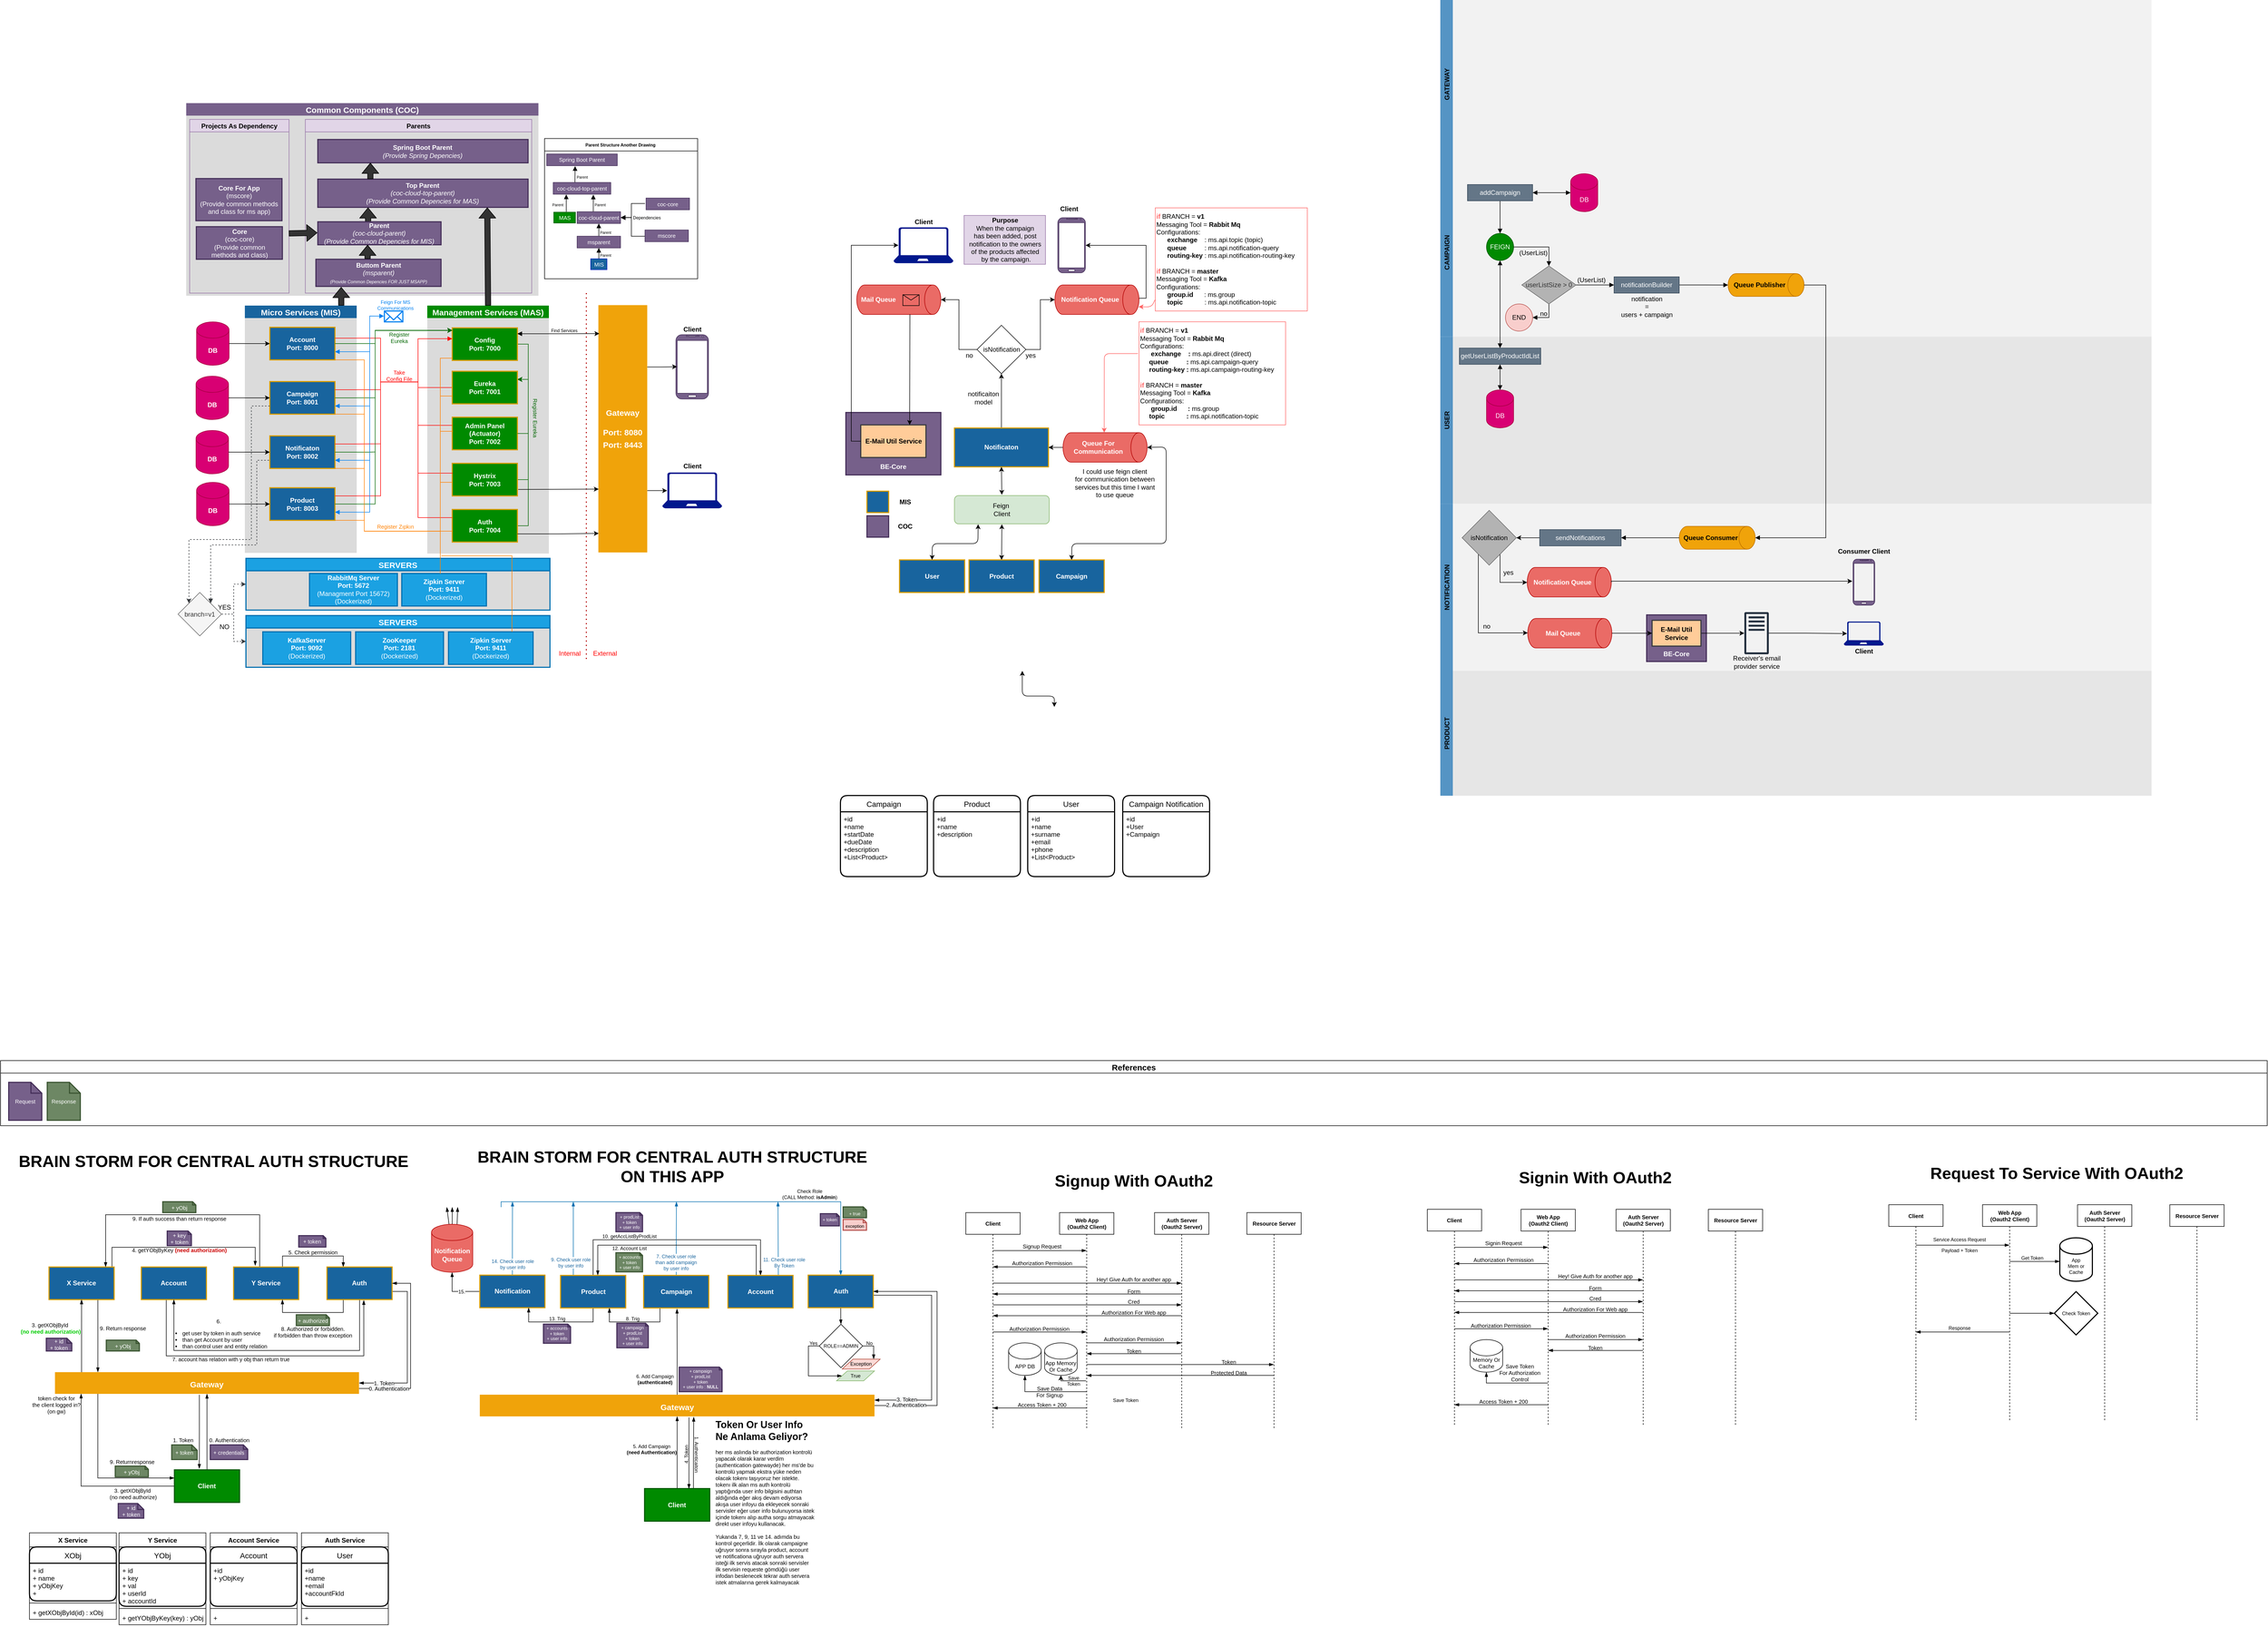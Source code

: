 <mxfile version="20.3.0" type="device"><diagram id="7Kwx23rQidbECygP7h-2" name="Sayfa -1"><mxGraphModel dx="1237" dy="857" grid="1" gridSize="10" guides="1" tooltips="1" connect="1" arrows="1" fold="1" page="1" pageScale="1" pageWidth="850" pageHeight="1100" math="0" shadow="0"><root><mxCell id="0"/><mxCell id="1" parent="0"/><mxCell id="QsWNQ0XMhQzLZAWRtsf1-1" value="CAMPAIGN" style="swimlane;horizontal=0;swimlaneFillColor=#F2F2F2;strokeColor=none;fillColor=#5594C4;" parent="1" vertex="1"><mxGeometry x="2690" y="576" width="1310" height="310" as="geometry"/></mxCell><mxCell id="QsWNQ0XMhQzLZAWRtsf1-2" style="edgeStyle=orthogonalEdgeStyle;rounded=0;orthogonalLoop=1;jettySize=auto;html=1;entryX=0.5;entryY=0;entryDx=0;entryDy=0;endArrow=block;endFill=1;" parent="QsWNQ0XMhQzLZAWRtsf1-1" source="QsWNQ0XMhQzLZAWRtsf1-3" target="QsWNQ0XMhQzLZAWRtsf1-6" edge="1"><mxGeometry relative="1" as="geometry"/></mxCell><mxCell id="QsWNQ0XMhQzLZAWRtsf1-3" value="addCampaign" style="rounded=0;whiteSpace=wrap;html=1;fillColor=#647687;strokeColor=#314354;fontColor=#ffffff;" parent="QsWNQ0XMhQzLZAWRtsf1-1" vertex="1"><mxGeometry x="50" y="30" width="120" height="30" as="geometry"/></mxCell><mxCell id="QsWNQ0XMhQzLZAWRtsf1-4" value="DB" style="shape=cylinder3;whiteSpace=wrap;html=1;boundedLbl=1;backgroundOutline=1;size=15;fillColor=#d80073;strokeColor=#A50040;fontColor=#ffffff;" parent="QsWNQ0XMhQzLZAWRtsf1-1" vertex="1"><mxGeometry x="240" y="10" width="50" height="70" as="geometry"/></mxCell><mxCell id="QsWNQ0XMhQzLZAWRtsf1-5" style="edgeStyle=orthogonalEdgeStyle;rounded=0;orthogonalLoop=1;jettySize=auto;html=1;entryX=0;entryY=0.5;entryDx=0;entryDy=0;entryPerimeter=0;startArrow=block;startFill=1;endArrow=block;endFill=1;" parent="QsWNQ0XMhQzLZAWRtsf1-1" source="QsWNQ0XMhQzLZAWRtsf1-3" target="QsWNQ0XMhQzLZAWRtsf1-4" edge="1"><mxGeometry relative="1" as="geometry"/></mxCell><mxCell id="QsWNQ0XMhQzLZAWRtsf1-6" value="FEIGN" style="ellipse;whiteSpace=wrap;html=1;aspect=fixed;fillColor=#008a00;strokeColor=#005700;fontColor=#ffffff;" parent="QsWNQ0XMhQzLZAWRtsf1-1" vertex="1"><mxGeometry x="85" y="120" width="50" height="50" as="geometry"/></mxCell><mxCell id="QsWNQ0XMhQzLZAWRtsf1-7" value="(UserList)" style="text;html=1;align=center;verticalAlign=middle;resizable=0;points=[];autosize=1;strokeColor=none;" parent="QsWNQ0XMhQzLZAWRtsf1-1" vertex="1"><mxGeometry x="136" y="146" width="70" height="20" as="geometry"/></mxCell><mxCell id="QsWNQ0XMhQzLZAWRtsf1-8" style="edgeStyle=orthogonalEdgeStyle;rounded=0;orthogonalLoop=1;jettySize=auto;html=1;entryX=1;entryY=0.5;entryDx=0;entryDy=0;startArrow=none;startFill=0;endArrow=block;endFill=1;" parent="QsWNQ0XMhQzLZAWRtsf1-1" source="QsWNQ0XMhQzLZAWRtsf1-9" target="QsWNQ0XMhQzLZAWRtsf1-11" edge="1"><mxGeometry relative="1" as="geometry"/></mxCell><mxCell id="QsWNQ0XMhQzLZAWRtsf1-9" value="userListSize &amp;gt; 0" style="rhombus;whiteSpace=wrap;html=1;strokeColor=#666666;fontColor=#333333;fillColor=#B3B3B3;" parent="QsWNQ0XMhQzLZAWRtsf1-1" vertex="1"><mxGeometry x="150" y="180" width="100" height="70" as="geometry"/></mxCell><mxCell id="QsWNQ0XMhQzLZAWRtsf1-10" style="edgeStyle=orthogonalEdgeStyle;rounded=0;orthogonalLoop=1;jettySize=auto;html=1;startArrow=none;startFill=0;endArrow=block;endFill=1;entryX=0.5;entryY=0;entryDx=0;entryDy=0;" parent="QsWNQ0XMhQzLZAWRtsf1-1" source="QsWNQ0XMhQzLZAWRtsf1-6" target="QsWNQ0XMhQzLZAWRtsf1-9" edge="1"><mxGeometry relative="1" as="geometry"><mxPoint x="280" y="145" as="targetPoint"/></mxGeometry></mxCell><mxCell id="QsWNQ0XMhQzLZAWRtsf1-11" value="END" style="ellipse;whiteSpace=wrap;html=1;aspect=fixed;fillColor=#f8cecc;strokeColor=#b85450;" parent="QsWNQ0XMhQzLZAWRtsf1-1" vertex="1"><mxGeometry x="120" y="250" width="50" height="50" as="geometry"/></mxCell><mxCell id="QsWNQ0XMhQzLZAWRtsf1-12" value="no" style="text;html=1;align=center;verticalAlign=middle;resizable=0;points=[];autosize=1;strokeColor=none;" parent="QsWNQ0XMhQzLZAWRtsf1-1" vertex="1"><mxGeometry x="175" y="258" width="30" height="20" as="geometry"/></mxCell><mxCell id="QsWNQ0XMhQzLZAWRtsf1-13" value="(UserList)" style="text;html=1;align=center;verticalAlign=middle;resizable=0;points=[];autosize=1;strokeColor=none;" parent="QsWNQ0XMhQzLZAWRtsf1-1" vertex="1"><mxGeometry x="243" y="196" width="70" height="20" as="geometry"/></mxCell><mxCell id="QsWNQ0XMhQzLZAWRtsf1-14" style="edgeStyle=orthogonalEdgeStyle;rounded=0;orthogonalLoop=1;jettySize=auto;html=1;entryX=0.5;entryY=1;entryDx=0;entryDy=0;entryPerimeter=0;startArrow=none;startFill=0;endArrow=block;endFill=1;" parent="QsWNQ0XMhQzLZAWRtsf1-1" source="QsWNQ0XMhQzLZAWRtsf1-15" target="QsWNQ0XMhQzLZAWRtsf1-17" edge="1"><mxGeometry relative="1" as="geometry"/></mxCell><mxCell id="QsWNQ0XMhQzLZAWRtsf1-15" value="notificationBuilder" style="rounded=0;whiteSpace=wrap;html=1;fillColor=#647687;strokeColor=#314354;fontColor=#ffffff;" parent="QsWNQ0XMhQzLZAWRtsf1-1" vertex="1"><mxGeometry x="320" y="200" width="120" height="30" as="geometry"/></mxCell><mxCell id="QsWNQ0XMhQzLZAWRtsf1-16" value="notification&lt;br&gt;=&lt;br&gt;users + campaign" style="text;html=1;align=center;verticalAlign=middle;resizable=0;points=[];autosize=1;strokeColor=none;spacing=0;" parent="QsWNQ0XMhQzLZAWRtsf1-1" vertex="1"><mxGeometry x="325" y="230" width="110" height="50" as="geometry"/></mxCell><mxCell id="QsWNQ0XMhQzLZAWRtsf1-17" value="&lt;b&gt;Queue Publisher&lt;/b&gt;" style="shape=cylinder3;whiteSpace=wrap;html=1;boundedLbl=1;backgroundOutline=1;size=15;direction=south;strokeColor=#BD7000;fontColor=#000000;fillColor=#f0a30a;sketch=0;" parent="QsWNQ0XMhQzLZAWRtsf1-1" vertex="1"><mxGeometry x="530" y="194" width="140" height="42.18" as="geometry"/></mxCell><mxCell id="QsWNQ0XMhQzLZAWRtsf1-18" value="USER" style="swimlane;horizontal=0;swimlaneFillColor=#E6E6E6;strokeColor=none;fillColor=#5594C4;" parent="1" vertex="1"><mxGeometry x="2690" y="886.07" width="1310" height="308" as="geometry"/></mxCell><mxCell id="QsWNQ0XMhQzLZAWRtsf1-19" style="edgeStyle=orthogonalEdgeStyle;rounded=0;orthogonalLoop=1;jettySize=auto;html=1;entryX=0.5;entryY=0;entryDx=0;entryDy=0;entryPerimeter=0;startArrow=block;startFill=1;endArrow=block;endFill=1;" parent="QsWNQ0XMhQzLZAWRtsf1-18" source="QsWNQ0XMhQzLZAWRtsf1-20" target="QsWNQ0XMhQzLZAWRtsf1-21" edge="1"><mxGeometry relative="1" as="geometry"/></mxCell><mxCell id="QsWNQ0XMhQzLZAWRtsf1-20" value="getUserListByProductIdList" style="rounded=0;whiteSpace=wrap;html=1;fillColor=#647687;strokeColor=#314354;fontColor=#ffffff;" parent="QsWNQ0XMhQzLZAWRtsf1-18" vertex="1"><mxGeometry x="35" y="21.18" width="150" height="30" as="geometry"/></mxCell><mxCell id="QsWNQ0XMhQzLZAWRtsf1-21" value="DB" style="shape=cylinder3;whiteSpace=wrap;html=1;boundedLbl=1;backgroundOutline=1;size=15;fillColor=#d80073;strokeColor=#A50040;fontColor=#ffffff;" parent="QsWNQ0XMhQzLZAWRtsf1-18" vertex="1"><mxGeometry x="85" y="98.3" width="50" height="70" as="geometry"/></mxCell><mxCell id="QsWNQ0XMhQzLZAWRtsf1-22" value="NOTIFICATION" style="swimlane;horizontal=0;swimlaneFillColor=#F2F2F2;strokeColor=none;fillColor=#5594C4;" parent="1" vertex="1"><mxGeometry x="2690" y="1194.07" width="1310" height="308" as="geometry"/></mxCell><mxCell id="QsWNQ0XMhQzLZAWRtsf1-23" value="&lt;b&gt;Queue Consumer&lt;/b&gt;" style="shape=cylinder3;whiteSpace=wrap;html=1;boundedLbl=1;backgroundOutline=1;size=15;direction=south;strokeColor=#BD7000;fontColor=#000000;fillColor=#f0a30a;sketch=0;" parent="QsWNQ0XMhQzLZAWRtsf1-22" vertex="1"><mxGeometry x="440" y="41.54" width="140" height="42.26" as="geometry"/></mxCell><mxCell id="QsWNQ0XMhQzLZAWRtsf1-24" style="edgeStyle=orthogonalEdgeStyle;rounded=0;orthogonalLoop=1;jettySize=auto;html=1;" parent="QsWNQ0XMhQzLZAWRtsf1-22" source="QsWNQ0XMhQzLZAWRtsf1-25" target="QsWNQ0XMhQzLZAWRtsf1-29" edge="1"><mxGeometry relative="1" as="geometry"/></mxCell><mxCell id="QsWNQ0XMhQzLZAWRtsf1-25" value="sendNotifications" style="rounded=0;whiteSpace=wrap;html=1;fillColor=#647687;strokeColor=#314354;fontColor=#ffffff;" parent="QsWNQ0XMhQzLZAWRtsf1-22" vertex="1"><mxGeometry x="183" y="47.66" width="150" height="30" as="geometry"/></mxCell><mxCell id="QsWNQ0XMhQzLZAWRtsf1-26" style="edgeStyle=orthogonalEdgeStyle;rounded=0;orthogonalLoop=1;jettySize=auto;html=1;startArrow=none;startFill=0;endArrow=block;endFill=1;entryX=1;entryY=0.5;entryDx=0;entryDy=0;" parent="QsWNQ0XMhQzLZAWRtsf1-22" source="QsWNQ0XMhQzLZAWRtsf1-23" target="QsWNQ0XMhQzLZAWRtsf1-25" edge="1"><mxGeometry relative="1" as="geometry"><mxPoint x="280" y="111.525" as="targetPoint"/></mxGeometry></mxCell><mxCell id="QsWNQ0XMhQzLZAWRtsf1-27" style="edgeStyle=orthogonalEdgeStyle;rounded=0;orthogonalLoop=1;jettySize=auto;html=1;entryX=0.5;entryY=1;entryDx=0;entryDy=0;entryPerimeter=0;" parent="QsWNQ0XMhQzLZAWRtsf1-22" source="QsWNQ0XMhQzLZAWRtsf1-29" target="QsWNQ0XMhQzLZAWRtsf1-30" edge="1"><mxGeometry relative="1" as="geometry"><Array as="points"><mxPoint x="110" y="145"/><mxPoint x="160" y="145"/></Array></mxGeometry></mxCell><mxCell id="QsWNQ0XMhQzLZAWRtsf1-28" style="edgeStyle=orthogonalEdgeStyle;rounded=0;orthogonalLoop=1;jettySize=auto;html=1;entryX=0.5;entryY=1;entryDx=0;entryDy=0;entryPerimeter=0;" parent="QsWNQ0XMhQzLZAWRtsf1-22" source="QsWNQ0XMhQzLZAWRtsf1-29" target="QsWNQ0XMhQzLZAWRtsf1-31" edge="1"><mxGeometry relative="1" as="geometry"><Array as="points"><mxPoint x="70" y="238"/><mxPoint x="161" y="238"/></Array></mxGeometry></mxCell><mxCell id="QsWNQ0XMhQzLZAWRtsf1-29" value="&lt;span style=&quot;color: rgb(0 , 0 , 0)&quot;&gt;isNotification&lt;/span&gt;" style="rhombus;whiteSpace=wrap;html=1;strokeColor=#666666;fontColor=#333333;fillColor=#B3B3B3;" parent="QsWNQ0XMhQzLZAWRtsf1-22" vertex="1"><mxGeometry x="40" y="12.1" width="100" height="101.13" as="geometry"/></mxCell><mxCell id="QsWNQ0XMhQzLZAWRtsf1-30" value="&lt;b&gt;Notification Queue&lt;/b&gt;" style="shape=cylinder3;whiteSpace=wrap;html=1;boundedLbl=1;backgroundOutline=1;size=15;direction=south;strokeColor=#B20000;fontColor=#ffffff;fillColor=#EA6B66;sketch=0;" parent="QsWNQ0XMhQzLZAWRtsf1-22" vertex="1"><mxGeometry x="160" y="117.36" width="154.96" height="54.37" as="geometry"/></mxCell><mxCell id="QsWNQ0XMhQzLZAWRtsf1-31" value="&lt;b&gt;Mail Queue&lt;/b&gt;" style="shape=cylinder3;whiteSpace=wrap;html=1;boundedLbl=1;backgroundOutline=1;size=15;direction=south;strokeColor=#B20000;fontColor=#ffffff;fillColor=#EA6B66;sketch=0;" parent="QsWNQ0XMhQzLZAWRtsf1-22" vertex="1"><mxGeometry x="161" y="211.31" width="154.96" height="54.37" as="geometry"/></mxCell><mxCell id="QsWNQ0XMhQzLZAWRtsf1-32" value="yes" style="text;html=1;align=center;verticalAlign=middle;resizable=0;points=[];autosize=1;strokeColor=none;" parent="QsWNQ0XMhQzLZAWRtsf1-22" vertex="1"><mxGeometry x="110" y="117.36" width="30" height="20" as="geometry"/></mxCell><mxCell id="QsWNQ0XMhQzLZAWRtsf1-33" value="&lt;br&gt;&lt;br&gt;&lt;br&gt;&lt;br&gt;BE-Core" style="rounded=0;whiteSpace=wrap;html=1;strokeColor=#432D57;fontStyle=1;fillColor=#76608a;strokeWidth=2;sketch=0;fontColor=#ffffff;" parent="QsWNQ0XMhQzLZAWRtsf1-22" vertex="1"><mxGeometry x="380" y="204.77" width="110.04" height="85.91" as="geometry"/></mxCell><mxCell id="QsWNQ0XMhQzLZAWRtsf1-34" style="edgeStyle=orthogonalEdgeStyle;rounded=0;orthogonalLoop=1;jettySize=auto;html=1;" parent="QsWNQ0XMhQzLZAWRtsf1-22" source="QsWNQ0XMhQzLZAWRtsf1-35" target="QsWNQ0XMhQzLZAWRtsf1-43" edge="1"><mxGeometry relative="1" as="geometry"/></mxCell><mxCell id="QsWNQ0XMhQzLZAWRtsf1-35" value="E-Mail Util Service" style="rounded=0;whiteSpace=wrap;html=1;strokeColor=#36393d;fontStyle=1;fillColor=#ffcc99;strokeWidth=2;sketch=0;" parent="QsWNQ0XMhQzLZAWRtsf1-22" vertex="1"><mxGeometry x="390.02" y="214.77" width="90.02" height="47.5" as="geometry"/></mxCell><mxCell id="QsWNQ0XMhQzLZAWRtsf1-36" style="edgeStyle=orthogonalEdgeStyle;rounded=0;orthogonalLoop=1;jettySize=auto;html=1;entryX=0;entryY=0.5;entryDx=0;entryDy=0;" parent="QsWNQ0XMhQzLZAWRtsf1-22" source="QsWNQ0XMhQzLZAWRtsf1-31" target="QsWNQ0XMhQzLZAWRtsf1-35" edge="1"><mxGeometry relative="1" as="geometry"/></mxCell><mxCell id="QsWNQ0XMhQzLZAWRtsf1-37" value="" style="verticalLabelPosition=bottom;verticalAlign=top;html=1;shadow=0;dashed=0;strokeWidth=1;shape=mxgraph.android.phone2;strokeColor=#432D57;fillColor=#76608a;fontColor=#ffffff;sketch=0;" parent="QsWNQ0XMhQzLZAWRtsf1-22" vertex="1"><mxGeometry x="760.15" y="102.21" width="40" height="84.67" as="geometry"/></mxCell><mxCell id="QsWNQ0XMhQzLZAWRtsf1-38" value="&lt;b&gt;Consumer Client&lt;/b&gt;" style="text;html=1;align=center;verticalAlign=middle;resizable=0;points=[];autosize=1;strokeColor=none;fontColor=#000000;" parent="QsWNQ0XMhQzLZAWRtsf1-22" vertex="1"><mxGeometry x="725" y="77.66" width="110" height="20" as="geometry"/></mxCell><mxCell id="QsWNQ0XMhQzLZAWRtsf1-39" style="edgeStyle=orthogonalEdgeStyle;rounded=0;orthogonalLoop=1;jettySize=auto;html=1;entryX=-0.033;entryY=0.478;entryDx=0;entryDy=0;entryPerimeter=0;exitX=0.5;exitY=0;exitDx=0;exitDy=0;exitPerimeter=0;" parent="QsWNQ0XMhQzLZAWRtsf1-22" source="QsWNQ0XMhQzLZAWRtsf1-30" target="QsWNQ0XMhQzLZAWRtsf1-37" edge="1"><mxGeometry relative="1" as="geometry"><mxPoint x="700" y="141.93" as="targetPoint"/><Array as="points"><mxPoint x="315" y="142"/></Array><mxPoint x="310" y="160.93" as="sourcePoint"/></mxGeometry></mxCell><mxCell id="QsWNQ0XMhQzLZAWRtsf1-40" value="" style="aspect=fixed;pointerEvents=1;shadow=0;dashed=0;html=1;strokeColor=none;labelPosition=center;verticalLabelPosition=bottom;verticalAlign=top;align=center;fillColor=#00188D;shape=mxgraph.azure.laptop;fontColor=#000000;" parent="QsWNQ0XMhQzLZAWRtsf1-22" vertex="1"><mxGeometry x="743.21" y="217.11" width="73.57" height="44.14" as="geometry"/></mxCell><mxCell id="QsWNQ0XMhQzLZAWRtsf1-41" value="&lt;b&gt;Client&lt;/b&gt;" style="text;html=1;align=center;verticalAlign=middle;resizable=0;points=[];autosize=1;strokeColor=none;fontColor=#000000;" parent="QsWNQ0XMhQzLZAWRtsf1-22" vertex="1"><mxGeometry x="755" y="261.93" width="50" height="20" as="geometry"/></mxCell><mxCell id="QsWNQ0XMhQzLZAWRtsf1-42" style="edgeStyle=orthogonalEdgeStyle;rounded=0;orthogonalLoop=1;jettySize=auto;html=1;entryX=0.08;entryY=0.5;entryDx=0;entryDy=0;entryPerimeter=0;" parent="QsWNQ0XMhQzLZAWRtsf1-22" source="QsWNQ0XMhQzLZAWRtsf1-43" target="QsWNQ0XMhQzLZAWRtsf1-40" edge="1"><mxGeometry relative="1" as="geometry"/></mxCell><mxCell id="QsWNQ0XMhQzLZAWRtsf1-43" value="" style="outlineConnect=0;fontColor=#232F3E;gradientColor=none;fillColor=#232F3E;strokeColor=none;dashed=0;verticalLabelPosition=bottom;verticalAlign=top;align=center;html=1;fontSize=12;fontStyle=0;aspect=fixed;pointerEvents=1;shape=mxgraph.aws4.traditional_server;" parent="QsWNQ0XMhQzLZAWRtsf1-22" vertex="1"><mxGeometry x="560.0" y="199.5" width="45" height="78" as="geometry"/></mxCell><mxCell id="QsWNQ0XMhQzLZAWRtsf1-44" value="Receiver's email provider service" style="text;html=1;strokeColor=none;fillColor=none;align=center;verticalAlign=middle;whiteSpace=wrap;rounded=0;" parent="QsWNQ0XMhQzLZAWRtsf1-22" vertex="1"><mxGeometry x="527.5" y="281.93" width="110" height="20" as="geometry"/></mxCell><mxCell id="QsWNQ0XMhQzLZAWRtsf1-45" value="no" style="text;html=1;align=center;verticalAlign=middle;resizable=0;points=[];autosize=1;strokeColor=none;" parent="QsWNQ0XMhQzLZAWRtsf1-22" vertex="1"><mxGeometry x="70" y="216.31" width="30" height="20" as="geometry"/></mxCell><mxCell id="QsWNQ0XMhQzLZAWRtsf1-46" value="PRODUCT" style="swimlane;horizontal=0;swimlaneFillColor=#E6E6E6;strokeColor=none;fillColor=#5594C4;" parent="1" vertex="1"><mxGeometry x="2690" y="1502" width="1310" height="230" as="geometry"/></mxCell><mxCell id="QsWNQ0XMhQzLZAWRtsf1-47" value="" style="verticalLabelPosition=bottom;verticalAlign=top;html=1;shadow=0;dashed=0;strokeWidth=1;shape=mxgraph.android.phone2;strokeColor=#432D57;fillColor=#76608a;fontColor=#ffffff;sketch=0;" parent="1" vertex="1"><mxGeometry x="1282" y="882.63" width="60" height="118.44" as="geometry"/></mxCell><mxCell id="QsWNQ0XMhQzLZAWRtsf1-48" value="&lt;b&gt;DB&lt;/b&gt;" style="shape=cylinder3;whiteSpace=wrap;html=1;boundedLbl=1;backgroundOutline=1;size=15;fillColor=#d80073;strokeColor=#A50040;fontColor=#ffffff;sketch=0;" parent="1" vertex="1"><mxGeometry x="398" y="1059" width="60" height="80" as="geometry"/></mxCell><mxCell id="QsWNQ0XMhQzLZAWRtsf1-49" value="&lt;b&gt;DB&lt;/b&gt;" style="shape=cylinder3;whiteSpace=wrap;html=1;boundedLbl=1;backgroundOutline=1;size=15;fillColor=#d80073;strokeColor=#A50040;fontColor=#ffffff;sketch=0;" parent="1" vertex="1"><mxGeometry x="398" y="959.0" width="60" height="80" as="geometry"/></mxCell><mxCell id="QsWNQ0XMhQzLZAWRtsf1-50" value="&lt;b&gt;DB&lt;/b&gt;" style="shape=cylinder3;whiteSpace=wrap;html=1;boundedLbl=1;backgroundOutline=1;size=15;fillColor=#d80073;strokeColor=#A50040;fontColor=#ffffff;sketch=0;" parent="1" vertex="1"><mxGeometry x="399" y="859" width="60" height="80" as="geometry"/></mxCell><mxCell id="QsWNQ0XMhQzLZAWRtsf1-51" value="Micro Services (MIS)" style="swimlane;fontColor=#ffffff;fontSize=15;fillColor=#18649E;strokeWidth=2;swimlaneFillColor=#DBDBDB;swimlaneLine=0;strokeColor=none;sketch=0;" parent="1" vertex="1"><mxGeometry x="488" y="829" width="206" height="455.63" as="geometry"/></mxCell><mxCell id="QsWNQ0XMhQzLZAWRtsf1-52" value="Account&lt;br&gt;Port: 8000" style="rounded=0;whiteSpace=wrap;html=1;strokeColor=#d79b00;fontStyle=1;fillColor=#18649E;fontColor=#FFFFFF;strokeWidth=2;sketch=0;" parent="QsWNQ0XMhQzLZAWRtsf1-51" vertex="1"><mxGeometry x="46" y="40" width="120" height="60" as="geometry"/></mxCell><mxCell id="QsWNQ0XMhQzLZAWRtsf1-53" value="Campaign&lt;br&gt;Port: 8001" style="rounded=0;whiteSpace=wrap;html=1;strokeColor=#d79b00;fontStyle=1;fillColor=#18649E;fontColor=#FFFFFF;strokeWidth=2;sketch=0;" parent="QsWNQ0XMhQzLZAWRtsf1-51" vertex="1"><mxGeometry x="46" y="140" width="120" height="60" as="geometry"/></mxCell><mxCell id="QsWNQ0XMhQzLZAWRtsf1-54" value="Notificaton&lt;br&gt;Port: 8002" style="rounded=0;whiteSpace=wrap;html=1;strokeColor=#d79b00;fontStyle=1;fillColor=#18649E;fontColor=#FFFFFF;strokeWidth=2;sketch=0;" parent="QsWNQ0XMhQzLZAWRtsf1-51" vertex="1"><mxGeometry x="46" y="240" width="120" height="60" as="geometry"/></mxCell><mxCell id="QsWNQ0XMhQzLZAWRtsf1-55" value="&lt;b&gt;DB&lt;/b&gt;" style="shape=cylinder3;whiteSpace=wrap;html=1;boundedLbl=1;backgroundOutline=1;size=15;fillColor=#d80073;strokeColor=#A50040;fontColor=#ffffff;sketch=0;" parent="QsWNQ0XMhQzLZAWRtsf1-51" vertex="1"><mxGeometry x="-89" y="325.63" width="60" height="80" as="geometry"/></mxCell><mxCell id="QsWNQ0XMhQzLZAWRtsf1-56" value="Product&lt;br&gt;Port: 8003" style="rounded=0;whiteSpace=wrap;html=1;strokeColor=#d79b00;fontStyle=1;fillColor=#18649E;fontColor=#FFFFFF;strokeWidth=2;sketch=0;" parent="QsWNQ0XMhQzLZAWRtsf1-51" vertex="1"><mxGeometry x="46" y="335.63" width="120" height="60" as="geometry"/></mxCell><mxCell id="QsWNQ0XMhQzLZAWRtsf1-57" style="edgeStyle=none;rounded=0;orthogonalLoop=1;jettySize=auto;html=1;entryX=0;entryY=0.5;entryDx=0;entryDy=0;sketch=0;" parent="QsWNQ0XMhQzLZAWRtsf1-51" source="QsWNQ0XMhQzLZAWRtsf1-55" target="QsWNQ0XMhQzLZAWRtsf1-56" edge="1"><mxGeometry relative="1" as="geometry"/></mxCell><mxCell id="QsWNQ0XMhQzLZAWRtsf1-58" style="edgeStyle=orthogonalEdgeStyle;rounded=0;orthogonalLoop=1;jettySize=auto;html=1;fillColor=#f8cecc;exitX=1;exitY=0.75;exitDx=0;exitDy=0;sketch=0;startArrow=block;startFill=1;strokeColor=#0080F0;endArrow=none;endFill=0;" parent="1" source="QsWNQ0XMhQzLZAWRtsf1-52" edge="1"><mxGeometry relative="1" as="geometry"><mxPoint x="718" y="924.63" as="targetPoint"/><Array as="points"><mxPoint x="718" y="913.63"/><mxPoint x="744" y="913.63"/></Array></mxGeometry></mxCell><mxCell id="QsWNQ0XMhQzLZAWRtsf1-59" style="edgeStyle=orthogonalEdgeStyle;rounded=0;orthogonalLoop=1;jettySize=auto;html=1;fillColor=#f8cecc;exitX=1;exitY=0.75;exitDx=0;exitDy=0;sketch=0;startArrow=block;startFill=1;strokeColor=#0080F0;endArrow=none;endFill=0;" parent="1" source="QsWNQ0XMhQzLZAWRtsf1-53" edge="1"><mxGeometry relative="1" as="geometry"><mxPoint x="718" y="914.63" as="targetPoint"/><Array as="points"><mxPoint x="718" y="1013.63"/><mxPoint x="718" y="914.63"/></Array></mxGeometry></mxCell><mxCell id="QsWNQ0XMhQzLZAWRtsf1-60" style="edgeStyle=orthogonalEdgeStyle;rounded=0;orthogonalLoop=1;jettySize=auto;html=1;fillColor=#f8cecc;exitX=1;exitY=0.75;exitDx=0;exitDy=0;sketch=0;startArrow=block;startFill=1;strokeColor=#0080F0;endArrow=none;endFill=0;" parent="1" source="QsWNQ0XMhQzLZAWRtsf1-54" edge="1"><mxGeometry relative="1" as="geometry"><mxPoint x="718" y="914.63" as="targetPoint"/><Array as="points"><mxPoint x="718" y="1113.63"/></Array></mxGeometry></mxCell><mxCell id="QsWNQ0XMhQzLZAWRtsf1-61" value="Management Services (MAS)" style="swimlane;fillColor=#008a00;fontColor=#ffffff;startSize=23;fontSize=15;strokeWidth=2;swimlaneFillColor=#DBDBDB;swimlaneLine=0;strokeColor=none;sketch=0;" parent="1" vertex="1"><mxGeometry x="824" y="829" width="224" height="456.88" as="geometry"/></mxCell><mxCell id="QsWNQ0XMhQzLZAWRtsf1-62" style="edgeStyle=orthogonalEdgeStyle;rounded=0;orthogonalLoop=1;jettySize=auto;html=1;exitX=0;exitY=0.5;exitDx=0;exitDy=0;fillColor=#0050ef;sketch=0;strokeColor=#FF0000;endArrow=none;endFill=0;" parent="QsWNQ0XMhQzLZAWRtsf1-61" source="MouvMjAwTD6Gn_STbPlZ-2" edge="1"><mxGeometry relative="1" as="geometry"><Array as="points"><mxPoint x="-17" y="151"/></Array><mxPoint x="-17" y="140.63" as="targetPoint"/><mxPoint x="46" y="81.88" as="sourcePoint"/></mxGeometry></mxCell><mxCell id="QsWNQ0XMhQzLZAWRtsf1-64" style="edgeStyle=orthogonalEdgeStyle;rounded=0;orthogonalLoop=1;jettySize=auto;html=1;exitX=0;exitY=0.5;exitDx=0;exitDy=0;strokeColor=none;sketch=0;" parent="QsWNQ0XMhQzLZAWRtsf1-61" edge="1"><mxGeometry relative="1" as="geometry"><mxPoint x="46" y="69.88" as="targetPoint"/><Array as="points"><mxPoint x="10" y="157"/><mxPoint x="10" y="70"/></Array><mxPoint x="46" y="155.63" as="sourcePoint"/></mxGeometry></mxCell><mxCell id="QsWNQ0XMhQzLZAWRtsf1-65" style="edgeStyle=orthogonalEdgeStyle;rounded=0;orthogonalLoop=1;jettySize=auto;html=1;entryX=1;entryY=0.25;entryDx=0;entryDy=0;exitX=1;exitY=0.5;exitDx=0;exitDy=0;fillColor=#fa6800;strokeColor=#006600;" parent="QsWNQ0XMhQzLZAWRtsf1-61" source="MouvMjAwTD6Gn_STbPlZ-1" target="MouvMjAwTD6Gn_STbPlZ-2" edge="1"><mxGeometry relative="1" as="geometry"><mxPoint x="166" y="155.63" as="sourcePoint"/><mxPoint x="166" y="66.88" as="targetPoint"/><Array as="points"><mxPoint x="186" y="71"/><mxPoint x="186" y="136"/></Array></mxGeometry></mxCell><mxCell id="QsWNQ0XMhQzLZAWRtsf1-67" style="edgeStyle=orthogonalEdgeStyle;rounded=0;orthogonalLoop=1;jettySize=auto;html=1;exitX=1;exitY=0.5;exitDx=0;exitDy=0;entryX=1;entryY=0.25;entryDx=0;entryDy=0;fillColor=#fa6800;strokeColor=#006600;" parent="QsWNQ0XMhQzLZAWRtsf1-61" source="QsWNQ0XMhQzLZAWRtsf1-68" target="MouvMjAwTD6Gn_STbPlZ-2" edge="1"><mxGeometry relative="1" as="geometry"><mxPoint x="166" y="66.88" as="targetPoint"/><Array as="points"><mxPoint x="186" y="406"/><mxPoint x="186" y="136"/></Array></mxGeometry></mxCell><mxCell id="QsWNQ0XMhQzLZAWRtsf1-68" value="Auth&lt;br&gt;Port: 7004" style="rounded=0;whiteSpace=wrap;html=1;fillColor=#008a00;fontStyle=1;fontColor=#ffffff;strokeWidth=2;strokeColor=#D79B00;sketch=0;" parent="QsWNQ0XMhQzLZAWRtsf1-61" vertex="1"><mxGeometry x="46" y="375.63" width="120" height="60" as="geometry"/></mxCell><mxCell id="QsWNQ0XMhQzLZAWRtsf1-69" style="edgeStyle=orthogonalEdgeStyle;rounded=0;orthogonalLoop=1;jettySize=auto;html=1;entryX=1;entryY=0.25;entryDx=0;entryDy=0;exitX=1;exitY=0.5;exitDx=0;exitDy=0;fillColor=#fa6800;strokeColor=#006600;" parent="QsWNQ0XMhQzLZAWRtsf1-61" source="QsWNQ0XMhQzLZAWRtsf1-70" target="MouvMjAwTD6Gn_STbPlZ-2" edge="1"><mxGeometry relative="1" as="geometry"><mxPoint x="166" y="66.88" as="targetPoint"/></mxGeometry></mxCell><mxCell id="QsWNQ0XMhQzLZAWRtsf1-70" value="Hystrix&lt;br&gt;Port: 7003" style="rounded=0;whiteSpace=wrap;html=1;fillColor=#008a00;fontStyle=1;fontColor=#ffffff;strokeWidth=2;strokeColor=#D79B00;sketch=0;" parent="QsWNQ0XMhQzLZAWRtsf1-61" vertex="1"><mxGeometry x="46" y="290.63" width="120" height="60" as="geometry"/></mxCell><mxCell id="QsWNQ0XMhQzLZAWRtsf1-71" value="Admin Panel&lt;br&gt;(Actuator)&lt;br&gt;Port: 7002" style="rounded=0;whiteSpace=wrap;html=1;fillColor=#008a00;fontStyle=1;fontColor=#ffffff;strokeWidth=2;strokeColor=#D79B00;sketch=0;" parent="QsWNQ0XMhQzLZAWRtsf1-61" vertex="1"><mxGeometry x="46" y="205.63" width="120" height="60" as="geometry"/></mxCell><mxCell id="QsWNQ0XMhQzLZAWRtsf1-72" style="edgeStyle=orthogonalEdgeStyle;rounded=0;orthogonalLoop=1;jettySize=auto;html=1;entryX=1;entryY=0.25;entryDx=0;entryDy=0;exitX=1;exitY=0.5;exitDx=0;exitDy=0;fillColor=#fa6800;strokeColor=#006600;" parent="QsWNQ0XMhQzLZAWRtsf1-61" source="QsWNQ0XMhQzLZAWRtsf1-71" target="MouvMjAwTD6Gn_STbPlZ-2" edge="1"><mxGeometry relative="1" as="geometry"><mxPoint x="166" y="66.88" as="targetPoint"/></mxGeometry></mxCell><mxCell id="QsWNQ0XMhQzLZAWRtsf1-73" value="&lt;span style=&quot;font-size: 10px&quot;&gt;Register Eureka&lt;br&gt;&lt;/span&gt;" style="text;html=1;align=center;verticalAlign=middle;resizable=0;points=[];autosize=1;rotation=90;fontColor=#006600;" parent="QsWNQ0XMhQzLZAWRtsf1-61" vertex="1"><mxGeometry x="154" y="196.88" width="90" height="20" as="geometry"/></mxCell><mxCell id="QsWNQ0XMhQzLZAWRtsf1-74" style="edgeStyle=orthogonalEdgeStyle;rounded=0;orthogonalLoop=1;jettySize=auto;html=1;exitX=0;exitY=0.25;exitDx=0;exitDy=0;fillColor=#0050ef;sketch=0;strokeColor=#FF0000;endArrow=none;endFill=0;" parent="QsWNQ0XMhQzLZAWRtsf1-61" source="QsWNQ0XMhQzLZAWRtsf1-71" edge="1"><mxGeometry relative="1" as="geometry"><Array as="points"><mxPoint x="-17" y="221"/></Array><mxPoint x="56" y="91.88" as="sourcePoint"/><mxPoint x="-17" y="140.63" as="targetPoint"/></mxGeometry></mxCell><mxCell id="QsWNQ0XMhQzLZAWRtsf1-75" style="edgeStyle=orthogonalEdgeStyle;rounded=0;orthogonalLoop=1;jettySize=auto;html=1;fillColor=#0050ef;sketch=0;strokeColor=#FF0000;exitX=0.007;exitY=0.303;exitDx=0;exitDy=0;exitPerimeter=0;endArrow=none;endFill=0;" parent="QsWNQ0XMhQzLZAWRtsf1-61" source="QsWNQ0XMhQzLZAWRtsf1-70" edge="1"><mxGeometry relative="1" as="geometry"><Array as="points"><mxPoint x="-17" y="309"/><mxPoint x="-17" y="141"/></Array><mxPoint x="46" y="315.63" as="sourcePoint"/><mxPoint x="-17" y="140.63" as="targetPoint"/></mxGeometry></mxCell><mxCell id="QsWNQ0XMhQzLZAWRtsf1-76" style="edgeStyle=orthogonalEdgeStyle;rounded=0;orthogonalLoop=1;jettySize=auto;html=1;fillColor=#0050ef;sketch=0;strokeColor=#FF0000;exitX=0;exitY=0.25;exitDx=0;exitDy=0;endArrow=none;endFill=0;" parent="QsWNQ0XMhQzLZAWRtsf1-61" source="QsWNQ0XMhQzLZAWRtsf1-68" edge="1"><mxGeometry relative="1" as="geometry"><Array as="points"><mxPoint x="-17" y="391"/></Array><mxPoint x="56" y="325.63" as="sourcePoint"/><mxPoint x="-17" y="140.63" as="targetPoint"/></mxGeometry></mxCell><mxCell id="MouvMjAwTD6Gn_STbPlZ-1" value="Config&lt;br&gt;Port: 7000" style="rounded=0;whiteSpace=wrap;html=1;fillColor=#008a00;fontStyle=1;fontColor=#ffffff;strokeWidth=2;strokeColor=#D79B00;sketch=0;" parent="QsWNQ0XMhQzLZAWRtsf1-61" vertex="1"><mxGeometry x="46" y="41" width="120" height="60" as="geometry"/></mxCell><mxCell id="MouvMjAwTD6Gn_STbPlZ-2" value="Eureka&lt;br&gt;Port: 7001" style="rounded=0;whiteSpace=wrap;html=1;fillColor=#008a00;fontStyle=1;fontColor=#ffffff;strokeColor=#D79B00;strokeWidth=2;sketch=0;" parent="QsWNQ0XMhQzLZAWRtsf1-61" vertex="1"><mxGeometry x="46" y="121" width="120" height="60" as="geometry"/></mxCell><mxCell id="QsWNQ0XMhQzLZAWRtsf1-77" style="edgeStyle=orthogonalEdgeStyle;rounded=0;orthogonalLoop=1;jettySize=auto;html=1;entryX=0.036;entryY=0.498;entryDx=0;entryDy=0;entryPerimeter=0;sketch=0;exitX=1;exitY=0.25;exitDx=0;exitDy=0;" parent="1" source="QsWNQ0XMhQzLZAWRtsf1-79" target="QsWNQ0XMhQzLZAWRtsf1-47" edge="1"><mxGeometry relative="1" as="geometry"><mxPoint x="1360.17" y="1014.36" as="sourcePoint"/></mxGeometry></mxCell><mxCell id="QsWNQ0XMhQzLZAWRtsf1-78" style="edgeStyle=orthogonalEdgeStyle;rounded=0;sketch=0;orthogonalLoop=1;jettySize=auto;html=1;entryX=0.08;entryY=0.5;entryDx=0;entryDy=0;entryPerimeter=0;fontColor=#000000;exitX=1;exitY=0.75;exitDx=0;exitDy=0;" parent="1" source="QsWNQ0XMhQzLZAWRtsf1-79" target="QsWNQ0XMhQzLZAWRtsf1-104" edge="1"><mxGeometry relative="1" as="geometry"><mxPoint x="1360.17" y="1193.82" as="sourcePoint"/></mxGeometry></mxCell><mxCell id="QsWNQ0XMhQzLZAWRtsf1-79" value="&lt;font style=&quot;font-size: 15px&quot;&gt;&lt;font color=&quot;#ffffff&quot; style=&quot;font-size: 15px&quot;&gt;&lt;span style=&quot;font-weight: 700&quot;&gt;Gateway&lt;br&gt;&lt;br&gt;&lt;/span&gt;&lt;/font&gt;&lt;span style=&quot;color: rgb(255 , 255 , 255)&quot;&gt;&lt;b&gt;Port: 8080&lt;/b&gt;&lt;br&gt;&lt;/span&gt;&lt;span style=&quot;color: rgb(255 , 255 , 255) ; font-weight: 700&quot;&gt;Port: 8443&lt;/span&gt;&lt;b style=&quot;font-size: 20px&quot;&gt;&lt;br&gt;&lt;/b&gt;&lt;/font&gt;" style="rounded=0;whiteSpace=wrap;html=1;fillColor=#f0a30a;fontColor=#000000;strokeColor=none;sketch=0;" parent="1" vertex="1"><mxGeometry x="1139.17" y="828.17" width="90" height="455.63" as="geometry"/></mxCell><mxCell id="QsWNQ0XMhQzLZAWRtsf1-80" style="edgeStyle=orthogonalEdgeStyle;rounded=0;orthogonalLoop=1;jettySize=auto;html=1;fontSize=15;exitX=1;exitY=0.5;exitDx=0;exitDy=0;strokeColor=#006600;entryX=0.001;entryY=0.139;entryDx=0;entryDy=0;entryPerimeter=0;sketch=0;" parent="1" source="QsWNQ0XMhQzLZAWRtsf1-52" edge="1"><mxGeometry relative="1" as="geometry"><mxPoint x="870.12" y="874.22" as="targetPoint"/><mxPoint x="678" y="927.75" as="sourcePoint"/><Array as="points"><mxPoint x="728" y="898.63"/><mxPoint x="728" y="874.63"/><mxPoint x="870" y="874.63"/></Array></mxGeometry></mxCell><mxCell id="QsWNQ0XMhQzLZAWRtsf1-81" style="edgeStyle=orthogonalEdgeStyle;rounded=0;orthogonalLoop=1;jettySize=auto;html=1;fontSize=15;exitX=1;exitY=0.5;exitDx=0;exitDy=0;strokeColor=#006600;entryX=0;entryY=0.149;entryDx=0;entryDy=0;entryPerimeter=0;sketch=0;" parent="1" source="QsWNQ0XMhQzLZAWRtsf1-53" edge="1"><mxGeometry relative="1" as="geometry"><mxPoint x="870" y="874.82" as="targetPoint"/><Array as="points"><mxPoint x="728" y="998.63"/><mxPoint x="728" y="874.63"/></Array></mxGeometry></mxCell><mxCell id="QsWNQ0XMhQzLZAWRtsf1-82" style="edgeStyle=orthogonalEdgeStyle;rounded=0;orthogonalLoop=1;jettySize=auto;html=1;fontSize=15;exitX=1;exitY=0.5;exitDx=0;exitDy=0;strokeColor=#006600;entryX=0;entryY=0.147;entryDx=0;entryDy=0;entryPerimeter=0;sketch=0;" parent="1" source="QsWNQ0XMhQzLZAWRtsf1-54" edge="1"><mxGeometry relative="1" as="geometry"><mxPoint x="870" y="874.7" as="targetPoint"/><Array as="points"><mxPoint x="718" y="1098.63"/><mxPoint x="728" y="1098.63"/><mxPoint x="728" y="874.63"/></Array></mxGeometry></mxCell><mxCell id="QsWNQ0XMhQzLZAWRtsf1-83" style="edgeStyle=orthogonalEdgeStyle;rounded=0;orthogonalLoop=1;jettySize=auto;html=1;fontSize=15;exitX=1;exitY=0.25;exitDx=0;exitDy=0;sketch=0;strokeColor=#FF0000;endArrow=none;endFill=0;" parent="1" edge="1"><mxGeometry relative="1" as="geometry"><mxPoint x="807" y="969.63" as="targetPoint"/><Array as="points"><mxPoint x="738" y="888.63"/><mxPoint x="738" y="969.63"/></Array><mxPoint x="654" y="889" as="sourcePoint"/></mxGeometry></mxCell><mxCell id="QsWNQ0XMhQzLZAWRtsf1-84" style="edgeStyle=orthogonalEdgeStyle;rounded=0;orthogonalLoop=1;jettySize=auto;html=1;fontSize=15;exitX=1;exitY=0.25;exitDx=0;exitDy=0;sketch=0;strokeColor=#FF0000;endArrow=none;endFill=0;" parent="1" source="QsWNQ0XMhQzLZAWRtsf1-53" edge="1"><mxGeometry relative="1" as="geometry"><mxPoint x="807" y="969.63" as="targetPoint"/><mxPoint x="618" y="1107.75" as="sourcePoint"/><Array as="points"><mxPoint x="738" y="983.63"/><mxPoint x="738" y="969.63"/></Array></mxGeometry></mxCell><mxCell id="QsWNQ0XMhQzLZAWRtsf1-85" style="edgeStyle=orthogonalEdgeStyle;rounded=0;orthogonalLoop=1;jettySize=auto;html=1;fontSize=15;exitX=1;exitY=0.25;exitDx=0;exitDy=0;sketch=0;strokeColor=#FF0000;endArrow=none;endFill=0;" parent="1" source="QsWNQ0XMhQzLZAWRtsf1-54" edge="1"><mxGeometry relative="1" as="geometry"><mxPoint x="678" y="1127.75" as="sourcePoint"/><Array as="points"><mxPoint x="688" y="1083.63"/><mxPoint x="738" y="1083.63"/><mxPoint x="738" y="950.63"/></Array><mxPoint x="807" y="969.63" as="targetPoint"/></mxGeometry></mxCell><mxCell id="QsWNQ0XMhQzLZAWRtsf1-86" style="edgeStyle=orthogonalEdgeStyle;rounded=0;orthogonalLoop=1;jettySize=auto;html=1;exitX=1;exitY=0.75;exitDx=0;exitDy=0;sketch=0;entryX=0.007;entryY=0.923;entryDx=0;entryDy=0;entryPerimeter=0;" parent="1" source="QsWNQ0XMhQzLZAWRtsf1-68" target="QsWNQ0XMhQzLZAWRtsf1-79" edge="1"><mxGeometry relative="1" as="geometry"><mxPoint x="1057" y="1274.63" as="targetPoint"/><Array as="points"/></mxGeometry></mxCell><mxCell id="QsWNQ0XMhQzLZAWRtsf1-87" value="Register &lt;br&gt;Eureka" style="text;html=1;align=center;verticalAlign=middle;resizable=0;points=[];autosize=1;strokeColor=none;fontStyle=0;fontColor=#006600;fontSize=10;sketch=0;" parent="1" vertex="1"><mxGeometry x="747" y="872.63" width="50" height="30" as="geometry"/></mxCell><mxCell id="QsWNQ0XMhQzLZAWRtsf1-88" value="&lt;font color=&quot;#ff0000&quot;&gt;Take &lt;br&gt;Config File&lt;/font&gt;" style="text;html=1;align=center;verticalAlign=middle;resizable=0;points=[];autosize=1;strokeColor=none;fontSize=10;fontColor=#0000CC;sketch=0;" parent="1" vertex="1"><mxGeometry x="742" y="943.0" width="60" height="30" as="geometry"/></mxCell><mxCell id="QsWNQ0XMhQzLZAWRtsf1-89" value="Common Components (COC)" style="swimlane;fontColor=#ffffff;fontSize=15;fillColor=#76608a;strokeWidth=2;swimlaneFillColor=#DBDBDB;sketch=0;strokeColor=none;" parent="1" vertex="1"><mxGeometry x="380" y="456" width="648.75" height="354.92" as="geometry"/></mxCell><mxCell id="QsWNQ0XMhQzLZAWRtsf1-90" value="Parents" style="swimlane;fillColor=#e1d5e7;strokeColor=#9673a6;" parent="QsWNQ0XMhQzLZAWRtsf1-89" vertex="1"><mxGeometry x="219.38" y="30" width="417" height="320" as="geometry"/></mxCell><mxCell id="QsWNQ0XMhQzLZAWRtsf1-91" value="Top Parent&lt;br&gt;&lt;span style=&quot;font-weight: normal&quot;&gt;&lt;i&gt;(coc-cloud-top-parent)&lt;/i&gt;&lt;/span&gt;&lt;br&gt;&lt;i style=&quot;font-weight: normal&quot;&gt;(Provide Common Depencies for MAS)&lt;/i&gt;" style="rounded=0;whiteSpace=wrap;html=1;strokeColor=#432D57;fontStyle=1;fillColor=#76608a;fontColor=#ffffff;strokeWidth=2;sketch=0;" parent="QsWNQ0XMhQzLZAWRtsf1-90" vertex="1"><mxGeometry x="23" y="110" width="387.25" height="52" as="geometry"/></mxCell><mxCell id="QsWNQ0XMhQzLZAWRtsf1-92" value="Buttom Parent &lt;br&gt;&lt;span style=&quot;font-weight: normal&quot;&gt;&lt;i&gt;(msparent)&lt;/i&gt;&lt;/span&gt;&lt;br&gt;&lt;i style=&quot;font-weight: normal&quot;&gt;&lt;font style=&quot;font-size: 8px;&quot;&gt;(Provide Common Depencies FOR JUST MSAPP)&lt;/font&gt;&lt;/i&gt;" style="rounded=0;whiteSpace=wrap;html=1;strokeColor=#432D57;fontStyle=1;fillColor=#76608a;fontColor=#ffffff;strokeWidth=2;sketch=0;" parent="QsWNQ0XMhQzLZAWRtsf1-90" vertex="1"><mxGeometry x="19.5" y="257.65" width="230.5" height="50" as="geometry"/></mxCell><mxCell id="QsWNQ0XMhQzLZAWRtsf1-93" value="" style="shape=flexArrow;endArrow=classic;html=1;shadow=0;fontSize=8;fillColor=#333333;entryX=0.239;entryY=1.006;entryDx=0;entryDy=0;entryPerimeter=0;" parent="QsWNQ0XMhQzLZAWRtsf1-90" target="QsWNQ0XMhQzLZAWRtsf1-91" edge="1"><mxGeometry width="50" height="50" relative="1" as="geometry"><mxPoint x="115.62" y="194" as="sourcePoint"/><mxPoint x="120" y="193.02" as="targetPoint"/></mxGeometry></mxCell><mxCell id="Bvdy_aHicldgI_LjSszK-17" value="Parent &lt;br&gt;&lt;span style=&quot;font-weight: normal&quot;&gt;&lt;i&gt;(coc-cloud-parent)&lt;/i&gt;&lt;/span&gt;&lt;br&gt;&lt;i style=&quot;font-weight: normal&quot;&gt;(Provide Common Depencies for MIS)&lt;/i&gt;" style="rounded=0;whiteSpace=wrap;html=1;strokeColor=#432D57;fontStyle=1;fillColor=#76608a;fontColor=#ffffff;strokeWidth=2;sketch=0;" parent="QsWNQ0XMhQzLZAWRtsf1-90" vertex="1"><mxGeometry x="23" y="188.65" width="227" height="42.35" as="geometry"/></mxCell><mxCell id="Bvdy_aHicldgI_LjSszK-19" value="" style="shape=flexArrow;endArrow=classic;html=1;shadow=0;fontSize=8;fillColor=#333333;entryX=0.404;entryY=1.003;entryDx=0;entryDy=0;exitX=0.413;exitY=-0.013;exitDx=0;exitDy=0;entryPerimeter=0;exitPerimeter=0;" parent="QsWNQ0XMhQzLZAWRtsf1-90" source="QsWNQ0XMhQzLZAWRtsf1-92" target="Bvdy_aHicldgI_LjSszK-17" edge="1"><mxGeometry width="50" height="50" relative="1" as="geometry"><mxPoint x="160.62" y="244" as="sourcePoint"/><mxPoint x="120.19" y="263.02" as="targetPoint"/></mxGeometry></mxCell><mxCell id="Bvdy_aHicldgI_LjSszK-20" value="Spring Boot Parent&lt;br&gt;&lt;i style=&quot;font-weight: normal&quot;&gt;(Provide Spring Depencies)&lt;/i&gt;" style="rounded=0;whiteSpace=wrap;html=1;strokeColor=#432D57;fontStyle=1;fillColor=#76608a;fontColor=#ffffff;strokeWidth=2;sketch=0;" parent="QsWNQ0XMhQzLZAWRtsf1-90" vertex="1"><mxGeometry x="23" y="37" width="387.25" height="43" as="geometry"/></mxCell><mxCell id="Bvdy_aHicldgI_LjSszK-21" value="" style="shape=flexArrow;endArrow=classic;html=1;shadow=0;fontSize=8;fillColor=#333333;entryX=0.25;entryY=1;entryDx=0;entryDy=0;exitX=0.25;exitY=0;exitDx=0;exitDy=0;" parent="QsWNQ0XMhQzLZAWRtsf1-90" source="QsWNQ0XMhQzLZAWRtsf1-91" target="Bvdy_aHicldgI_LjSszK-20" edge="1"><mxGeometry width="50" height="50" relative="1" as="geometry"><mxPoint x="290.62" y="254" as="sourcePoint"/><mxPoint x="112.95" y="113.02" as="targetPoint"/></mxGeometry></mxCell><mxCell id="QsWNQ0XMhQzLZAWRtsf1-94" value="Projects As Dependency" style="swimlane;fillColor=#e1d5e7;strokeColor=#9673a6;" parent="QsWNQ0XMhQzLZAWRtsf1-89" vertex="1"><mxGeometry x="6.38" y="30" width="183" height="320" as="geometry"/></mxCell><mxCell id="QsWNQ0XMhQzLZAWRtsf1-95" value="Core For App&lt;br&gt;&lt;span style=&quot;font-weight: normal&quot;&gt;(mscore)&lt;/span&gt;&lt;br&gt;&lt;span style=&quot;font-weight: normal&quot;&gt;(Provide common&amp;nbsp;&lt;/span&gt;&lt;span style=&quot;font-weight: normal&quot;&gt;methods and class for ms app)&lt;/span&gt;" style="rounded=0;whiteSpace=wrap;html=1;strokeColor=#432D57;fontStyle=1;fillColor=#76608a;fontColor=#ffffff;strokeWidth=2;sketch=0;" parent="QsWNQ0XMhQzLZAWRtsf1-94" vertex="1"><mxGeometry x="11.5" y="109" width="158.5" height="77.65" as="geometry"/></mxCell><mxCell id="QsWNQ0XMhQzLZAWRtsf1-96" value="Core&lt;br&gt;&lt;span style=&quot;font-weight: normal&quot;&gt;(coc-core)&lt;/span&gt;&lt;br&gt;&lt;span style=&quot;font-weight: normal&quot;&gt;(Provide common &lt;/span&gt;&lt;br&gt;&lt;span style=&quot;font-weight: normal&quot;&gt;methods and class)&lt;/span&gt;" style="rounded=0;whiteSpace=wrap;html=1;strokeColor=#432D57;fontStyle=1;fillColor=#76608a;fontColor=#ffffff;strokeWidth=2;sketch=0;" parent="QsWNQ0XMhQzLZAWRtsf1-94" vertex="1"><mxGeometry x="12.25" y="197.65" width="158.5" height="60" as="geometry"/></mxCell><mxCell id="QsWNQ0XMhQzLZAWRtsf1-97" value="" style="shape=flexArrow;endArrow=classic;html=1;fillColor=#333333;entryX=-0.004;entryY=0.477;entryDx=0;entryDy=0;entryPerimeter=0;" parent="QsWNQ0XMhQzLZAWRtsf1-89" target="Bvdy_aHicldgI_LjSszK-17" edge="1"><mxGeometry width="50" height="50" relative="1" as="geometry"><mxPoint x="189" y="240" as="sourcePoint"/><mxPoint x="239.38" y="237.65" as="targetPoint"/></mxGeometry></mxCell><mxCell id="QsWNQ0XMhQzLZAWRtsf1-98" style="edgeStyle=none;rounded=0;orthogonalLoop=1;jettySize=auto;html=1;entryX=0;entryY=0.5;entryDx=0;entryDy=0;sketch=0;" parent="1" source="QsWNQ0XMhQzLZAWRtsf1-50" target="QsWNQ0XMhQzLZAWRtsf1-52" edge="1"><mxGeometry relative="1" as="geometry"/></mxCell><mxCell id="QsWNQ0XMhQzLZAWRtsf1-99" style="rounded=0;orthogonalLoop=1;jettySize=auto;html=1;entryX=0;entryY=0.5;entryDx=0;entryDy=0;verticalAlign=middle;shadow=0;sketch=0;" parent="1" source="QsWNQ0XMhQzLZAWRtsf1-48" target="QsWNQ0XMhQzLZAWRtsf1-54" edge="1"><mxGeometry relative="1" as="geometry"/></mxCell><mxCell id="QsWNQ0XMhQzLZAWRtsf1-100" style="edgeStyle=orthogonalEdgeStyle;rounded=0;orthogonalLoop=1;jettySize=auto;html=1;entryX=0;entryY=0.5;entryDx=0;entryDy=0;verticalAlign=middle;sketch=0;" parent="1" source="QsWNQ0XMhQzLZAWRtsf1-49" target="QsWNQ0XMhQzLZAWRtsf1-53" edge="1"><mxGeometry relative="1" as="geometry"/></mxCell><mxCell id="QsWNQ0XMhQzLZAWRtsf1-101" style="edgeStyle=orthogonalEdgeStyle;rounded=0;orthogonalLoop=1;jettySize=auto;html=1;entryX=0.004;entryY=0.145;entryDx=0;entryDy=0;entryPerimeter=0;strokeColor=#006600;" parent="1" source="QsWNQ0XMhQzLZAWRtsf1-56" edge="1"><mxGeometry relative="1" as="geometry"><mxPoint x="870.48" y="874.58" as="targetPoint"/><Array as="points"><mxPoint x="728" y="1194.63"/><mxPoint x="728" y="874.63"/></Array></mxGeometry></mxCell><mxCell id="QsWNQ0XMhQzLZAWRtsf1-102" style="edgeStyle=orthogonalEdgeStyle;rounded=0;orthogonalLoop=1;jettySize=auto;html=1;exitX=1;exitY=0.25;exitDx=0;exitDy=0;strokeColor=#FF0000;endArrow=none;endFill=0;" parent="1" source="QsWNQ0XMhQzLZAWRtsf1-56" edge="1"><mxGeometry relative="1" as="geometry"><Array as="points"><mxPoint x="738" y="1179.63"/><mxPoint x="738" y="969.63"/></Array><mxPoint x="807" y="969.63" as="targetPoint"/></mxGeometry></mxCell><mxCell id="QsWNQ0XMhQzLZAWRtsf1-103" style="edgeStyle=orthogonalEdgeStyle;rounded=0;orthogonalLoop=1;jettySize=auto;html=1;exitX=1;exitY=0.75;exitDx=0;exitDy=0;startArrow=block;startFill=1;strokeColor=#0080F0;endArrow=none;endFill=0;" parent="1" source="QsWNQ0XMhQzLZAWRtsf1-56" edge="1"><mxGeometry relative="1" as="geometry"><mxPoint x="718" y="914.63" as="targetPoint"/><Array as="points"><mxPoint x="718" y="1209.63"/><mxPoint x="718" y="914.63"/></Array></mxGeometry></mxCell><mxCell id="QsWNQ0XMhQzLZAWRtsf1-104" value="" style="aspect=fixed;pointerEvents=1;shadow=0;dashed=0;html=1;strokeColor=none;labelPosition=center;verticalLabelPosition=bottom;verticalAlign=top;align=center;fillColor=#00188D;shape=mxgraph.azure.laptop;fontColor=#000000;" parent="1" vertex="1"><mxGeometry x="1257" y="1136.49" width="110" height="66" as="geometry"/></mxCell><mxCell id="QsWNQ0XMhQzLZAWRtsf1-105" value="&lt;b&gt;Client&lt;/b&gt;" style="text;html=1;align=center;verticalAlign=middle;resizable=0;points=[];autosize=1;strokeColor=none;fontColor=#000000;" parent="1" vertex="1"><mxGeometry x="1287" y="862.63" width="50" height="20" as="geometry"/></mxCell><mxCell id="QsWNQ0XMhQzLZAWRtsf1-106" value="&lt;b&gt;Client&lt;/b&gt;" style="text;html=1;align=center;verticalAlign=middle;resizable=0;points=[];autosize=1;strokeColor=none;fontColor=#000000;" parent="1" vertex="1"><mxGeometry x="1287" y="1115.49" width="50" height="20" as="geometry"/></mxCell><mxCell id="QsWNQ0XMhQzLZAWRtsf1-107" style="edgeStyle=orthogonalEdgeStyle;rounded=0;orthogonalLoop=1;jettySize=auto;html=1;fontColor=#FF8000;strokeColor=#FF8000;exitX=1;exitY=1;exitDx=0;exitDy=0;endArrow=none;endFill=0;" parent="1" edge="1"><mxGeometry relative="1" as="geometry"><Array as="points"><mxPoint x="708" y="1224.63"/></Array><mxPoint x="655" y="1224.63" as="sourcePoint"/><mxPoint x="708" y="1224.63" as="targetPoint"/></mxGeometry></mxCell><mxCell id="QsWNQ0XMhQzLZAWRtsf1-108" style="edgeStyle=orthogonalEdgeStyle;rounded=0;orthogonalLoop=1;jettySize=auto;html=1;exitX=1;exitY=1;exitDx=0;exitDy=0;fontColor=#FF8000;strokeColor=#FF8000;endArrow=none;endFill=0;" parent="1" source="QsWNQ0XMhQzLZAWRtsf1-54" edge="1"><mxGeometry relative="1" as="geometry"><Array as="points"><mxPoint x="708" y="1128.63"/><mxPoint x="708" y="1244.63"/><mxPoint x="848" y="1244.63"/></Array><mxPoint x="848" y="1244.63" as="targetPoint"/></mxGeometry></mxCell><mxCell id="QsWNQ0XMhQzLZAWRtsf1-109" style="edgeStyle=orthogonalEdgeStyle;rounded=0;orthogonalLoop=1;jettySize=auto;html=1;exitX=1;exitY=1;exitDx=0;exitDy=0;fontColor=#FF8000;strokeColor=#FF8000;endArrow=none;endFill=0;" parent="1" source="QsWNQ0XMhQzLZAWRtsf1-53" edge="1"><mxGeometry relative="1" as="geometry"><Array as="points"><mxPoint x="708" y="1028.63"/><mxPoint x="708" y="1244.63"/><mxPoint x="848" y="1244.63"/></Array><mxPoint x="848" y="1244.63" as="targetPoint"/></mxGeometry></mxCell><mxCell id="QsWNQ0XMhQzLZAWRtsf1-110" style="edgeStyle=orthogonalEdgeStyle;rounded=0;orthogonalLoop=1;jettySize=auto;html=1;exitX=1;exitY=1;exitDx=0;exitDy=0;fontColor=#FF8000;strokeColor=#FF8000;endArrow=none;endFill=0;" parent="1" source="QsWNQ0XMhQzLZAWRtsf1-52" edge="1"><mxGeometry relative="1" as="geometry"><Array as="points"><mxPoint x="708" y="928.63"/><mxPoint x="708" y="1244.63"/><mxPoint x="848" y="1244.63"/></Array><mxPoint x="848" y="1244.63" as="targetPoint"/></mxGeometry></mxCell><mxCell id="QsWNQ0XMhQzLZAWRtsf1-111" value="" style="endArrow=none;dashed=1;html=1;dashPattern=1 3;strokeWidth=2;fillColor=#e51400;strokeColor=#B20000;" parent="1" edge="1"><mxGeometry width="50" height="50" relative="1" as="geometry"><mxPoint x="1117" y="1480" as="sourcePoint"/><mxPoint x="1117" y="802.43" as="targetPoint"/></mxGeometry></mxCell><mxCell id="QsWNQ0XMhQzLZAWRtsf1-112" value="&lt;font color=&quot;#ff0000&quot;&gt;Internal&lt;/font&gt;" style="text;html=1;align=center;verticalAlign=middle;resizable=0;points=[];autosize=1;strokeColor=none;" parent="1" vertex="1"><mxGeometry x="1056" y="1460" width="60" height="20" as="geometry"/></mxCell><mxCell id="QsWNQ0XMhQzLZAWRtsf1-113" value="&lt;font color=&quot;#ff0000&quot;&gt;External&lt;/font&gt;" style="text;html=1;align=center;verticalAlign=middle;resizable=0;points=[];autosize=1;strokeColor=none;" parent="1" vertex="1"><mxGeometry x="1121" y="1460" width="60" height="20" as="geometry"/></mxCell><mxCell id="QsWNQ0XMhQzLZAWRtsf1-114" value="&lt;font style=&quot;font-size: 10px&quot;&gt;Register Zıpkın&lt;/font&gt;" style="text;html=1;align=center;verticalAlign=middle;resizable=0;points=[];autosize=1;fontColor=#FF8000;" parent="1" vertex="1"><mxGeometry x="725" y="1226.17" width="80" height="20" as="geometry"/></mxCell><mxCell id="QsWNQ0XMhQzLZAWRtsf1-115" value="" style="endArrow=classic;html=1;exitX=1.012;exitY=0.801;exitDx=0;exitDy=0;exitPerimeter=0;entryX=0.007;entryY=0.744;entryDx=0;entryDy=0;entryPerimeter=0;" parent="1" source="QsWNQ0XMhQzLZAWRtsf1-70" target="QsWNQ0XMhQzLZAWRtsf1-79" edge="1"><mxGeometry width="50" height="50" relative="1" as="geometry"><mxPoint x="1008" y="1164.63" as="sourcePoint"/><mxPoint x="1117" y="1162.63" as="targetPoint"/></mxGeometry></mxCell><mxCell id="QsWNQ0XMhQzLZAWRtsf1-116" value="User" style="rounded=0;whiteSpace=wrap;html=1;strokeColor=#d79b00;fontStyle=1;fillColor=#18649E;fontColor=#FFFFFF;strokeWidth=2;sketch=0;" parent="1" vertex="1"><mxGeometry x="1693.84" y="1297.5" width="120" height="60" as="geometry"/></mxCell><mxCell id="QsWNQ0XMhQzLZAWRtsf1-117" value="Campaign" style="rounded=0;whiteSpace=wrap;html=1;strokeColor=#d79b00;fontStyle=1;fillColor=#18649E;fontColor=#FFFFFF;strokeWidth=2;sketch=0;" parent="1" vertex="1"><mxGeometry x="1950.84" y="1297.5" width="120" height="60" as="geometry"/></mxCell><mxCell id="QsWNQ0XMhQzLZAWRtsf1-118" style="edgeStyle=orthogonalEdgeStyle;rounded=0;orthogonalLoop=1;jettySize=auto;html=1;" parent="1" source="QsWNQ0XMhQzLZAWRtsf1-119" target="QsWNQ0XMhQzLZAWRtsf1-178" edge="1"><mxGeometry relative="1" as="geometry"/></mxCell><mxCell id="QsWNQ0XMhQzLZAWRtsf1-119" value="Notificaton" style="rounded=0;whiteSpace=wrap;html=1;strokeColor=#d79b00;fontStyle=1;fillColor=#18649E;fontColor=#FFFFFF;strokeWidth=2;sketch=0;" parent="1" vertex="1"><mxGeometry x="1795" y="1054.56" width="173.16" height="71.54" as="geometry"/></mxCell><mxCell id="QsWNQ0XMhQzLZAWRtsf1-120" value="Product" style="rounded=0;whiteSpace=wrap;html=1;strokeColor=#d79b00;fontStyle=1;fillColor=#18649E;fontColor=#FFFFFF;strokeWidth=2;sketch=0;" parent="1" vertex="1"><mxGeometry x="1821.84" y="1297.5" width="120" height="60" as="geometry"/></mxCell><mxCell id="QsWNQ0XMhQzLZAWRtsf1-121" value="" style="endArrow=classic;startArrow=classic;html=1;exitX=0.5;exitY=1;exitDx=0;exitDy=0;" parent="1" source="QsWNQ0XMhQzLZAWRtsf1-119" edge="1"><mxGeometry width="50" height="50" relative="1" as="geometry"><mxPoint x="1746.42" y="1195.67" as="sourcePoint"/><mxPoint x="1882.26" y="1177.5" as="targetPoint"/></mxGeometry></mxCell><mxCell id="QsWNQ0XMhQzLZAWRtsf1-122" value="" style="endArrow=classic;startArrow=classic;html=1;entryX=0.5;entryY=0;entryDx=0;entryDy=0;exitX=0.5;exitY=0;exitDx=0;exitDy=0;exitPerimeter=0;" parent="1" source="QsWNQ0XMhQzLZAWRtsf1-188" target="QsWNQ0XMhQzLZAWRtsf1-117" edge="1"><mxGeometry width="50" height="50" relative="1" as="geometry"><mxPoint x="1930.38" y="1230.845" as="sourcePoint"/><mxPoint x="1962.34" y="1150.15" as="targetPoint"/><Array as="points"><mxPoint x="2185" y="1089.5"/><mxPoint x="2185" y="1267.5"/><mxPoint x="2011.26" y="1267.5"/></Array></mxGeometry></mxCell><mxCell id="QsWNQ0XMhQzLZAWRtsf1-123" value="" style="endArrow=classic;startArrow=classic;html=1;exitX=1;exitY=0.5;exitDx=0;exitDy=0;entryX=0.5;entryY=0;entryDx=0;entryDy=0;" parent="1" target="QsWNQ0XMhQzLZAWRtsf1-120" edge="1"><mxGeometry width="50" height="50" relative="1" as="geometry"><mxPoint x="1882.34" y="1231.865" as="sourcePoint"/><mxPoint x="1882.34" y="1310.15" as="targetPoint"/></mxGeometry></mxCell><mxCell id="QsWNQ0XMhQzLZAWRtsf1-124" value="" style="endArrow=classic;startArrow=classic;html=1;exitX=0.5;exitY=0;exitDx=0;exitDy=0;entryX=1;entryY=0.75;entryDx=0;entryDy=0;" parent="1" source="QsWNQ0XMhQzLZAWRtsf1-116" edge="1"><mxGeometry width="50" height="50" relative="1" as="geometry"><mxPoint x="1782.34" y="1330.15" as="sourcePoint"/><mxPoint x="1838.667" y="1231.865" as="targetPoint"/><Array as="points"><mxPoint x="1754.26" y="1267.5"/><mxPoint x="1838.26" y="1267.5"/></Array></mxGeometry></mxCell><mxCell id="QsWNQ0XMhQzLZAWRtsf1-125" value="Feign&amp;nbsp;&lt;br&gt;Client" style="rounded=1;whiteSpace=wrap;html=1;fillColor=#d5e8d4;strokeColor=#82b366;direction=south;" parent="1" vertex="1"><mxGeometry x="1795" y="1178.94" width="174.69" height="52.19" as="geometry"/></mxCell><mxCell id="QsWNQ0XMhQzLZAWRtsf1-126" value="&lt;b&gt;Purpose&lt;/b&gt;&lt;br&gt;&lt;span class=&quot;VIiyi&quot; lang=&quot;en&quot;&gt;When the campaign &lt;br&gt;has been added, post &lt;br&gt;notification to the owners &lt;br&gt;of the products affected&lt;br&gt;&amp;nbsp;by the campaign.&lt;/span&gt;" style="text;html=1;align=center;verticalAlign=middle;resizable=0;points=[];autosize=1;strokeColor=#9673a6;fillColor=#e1d5e7;" parent="1" vertex="1"><mxGeometry x="1812.74" y="662.89" width="150" height="90" as="geometry"/></mxCell><mxCell id="QsWNQ0XMhQzLZAWRtsf1-127" style="edgeStyle=orthogonalEdgeStyle;rounded=0;orthogonalLoop=1;jettySize=auto;html=1;entryX=1.005;entryY=0.501;entryDx=0;entryDy=0;entryPerimeter=0;exitX=0.5;exitY=0;exitDx=0;exitDy=0;exitPerimeter=0;" parent="1" source="QsWNQ0XMhQzLZAWRtsf1-181" target="QsWNQ0XMhQzLZAWRtsf1-128" edge="1"><mxGeometry relative="1" as="geometry"><Array as="points"><mxPoint x="2135" y="815.5"/><mxPoint x="2148" y="815.5"/><mxPoint x="2148" y="718.5"/></Array><mxPoint x="2180.89" y="815.36" as="sourcePoint"/></mxGeometry></mxCell><mxCell id="QsWNQ0XMhQzLZAWRtsf1-128" value="" style="verticalLabelPosition=bottom;verticalAlign=top;html=1;shadow=0;dashed=0;strokeWidth=1;shape=mxgraph.android.phone2;strokeColor=#432D57;fillColor=#76608a;fontColor=#ffffff;sketch=0;" parent="1" vertex="1"><mxGeometry x="1985.41" y="667.17" width="50.85" height="101.44" as="geometry"/></mxCell><mxCell id="QsWNQ0XMhQzLZAWRtsf1-129" value="" style="aspect=fixed;pointerEvents=1;shadow=0;dashed=0;html=1;strokeColor=none;labelPosition=center;verticalLabelPosition=bottom;verticalAlign=top;align=center;fillColor=#00188D;shape=mxgraph.azure.laptop;fontColor=#000000;" parent="1" vertex="1"><mxGeometry x="1683.0" y="684.89" width="110" height="66" as="geometry"/></mxCell><mxCell id="QsWNQ0XMhQzLZAWRtsf1-130" value="&lt;b&gt;Client&lt;/b&gt;" style="text;html=1;align=center;verticalAlign=middle;resizable=0;points=[];autosize=1;strokeColor=none;fontColor=#000000;" parent="1" vertex="1"><mxGeometry x="1980.85" y="640.5" width="50" height="20" as="geometry"/></mxCell><mxCell id="QsWNQ0XMhQzLZAWRtsf1-131" value="&lt;b&gt;Client&lt;/b&gt;" style="text;html=1;align=center;verticalAlign=middle;resizable=0;points=[];autosize=1;strokeColor=none;fontColor=#000000;" parent="1" vertex="1"><mxGeometry x="1713.0" y="664.89" width="50" height="20" as="geometry"/></mxCell><mxCell id="QsWNQ0XMhQzLZAWRtsf1-132" value="&lt;b&gt;Mail Queue&amp;nbsp; &amp;nbsp; &amp;nbsp; &amp;nbsp; &amp;nbsp; &amp;nbsp; &amp;nbsp; &amp;nbsp;&lt;/b&gt;" style="shape=cylinder3;whiteSpace=wrap;html=1;boundedLbl=1;backgroundOutline=1;size=15;direction=south;strokeColor=#B20000;fontColor=#ffffff;fillColor=#EA6B66;sketch=0;" parent="1" vertex="1"><mxGeometry x="1615.04" y="790.96" width="154.96" height="54.37" as="geometry"/></mxCell><mxCell id="QsWNQ0XMhQzLZAWRtsf1-133" value="" style="shape=message;html=1;whiteSpace=wrap;html=1;outlineConnect=0;fillColor=none;sketch=0;" parent="1" vertex="1"><mxGeometry x="1700" y="808.96" width="30" height="20" as="geometry"/></mxCell><mxCell id="QsWNQ0XMhQzLZAWRtsf1-134" value="" style="rounded=0;whiteSpace=wrap;html=1;strokeColor=#d79b00;fontStyle=1;fillColor=#18649E;fontColor=#FFFFFF;strokeWidth=2;sketch=0;" parent="1" vertex="1"><mxGeometry x="1633.84" y="1170.96" width="40" height="39.37" as="geometry"/></mxCell><mxCell id="QsWNQ0XMhQzLZAWRtsf1-135" value="&lt;b&gt;MIS&lt;/b&gt;" style="text;html=1;align=center;verticalAlign=middle;resizable=0;points=[];autosize=1;strokeColor=none;" parent="1" vertex="1"><mxGeometry x="1683.84" y="1180.64" width="40" height="20" as="geometry"/></mxCell><mxCell id="QsWNQ0XMhQzLZAWRtsf1-136" style="edgeStyle=orthogonalEdgeStyle;rounded=0;orthogonalLoop=1;jettySize=auto;html=1;exitX=0;exitY=1;exitDx=0;exitDy=0;fillColor=#1ba1e2;fontColor=#FF8000;strokeColor=#FF8000;endArrow=none;endFill=0;" parent="1" edge="1"><mxGeometry relative="1" as="geometry"><Array as="points"><mxPoint x="848" y="925.63"/></Array><mxPoint x="870" y="925.88" as="sourcePoint"/><mxPoint x="848" y="1244.63" as="targetPoint"/></mxGeometry></mxCell><mxCell id="QsWNQ0XMhQzLZAWRtsf1-137" style="edgeStyle=orthogonalEdgeStyle;rounded=0;orthogonalLoop=1;jettySize=auto;html=1;fontColor=#FF8000;strokeColor=#FF8000;endArrow=none;endFill=0;" parent="1" edge="1"><mxGeometry relative="1" as="geometry"><Array as="points"><mxPoint x="848" y="995.63"/></Array><mxPoint x="870" y="995.63" as="sourcePoint"/><mxPoint x="848" y="1244.63" as="targetPoint"/></mxGeometry></mxCell><mxCell id="QsWNQ0XMhQzLZAWRtsf1-138" style="edgeStyle=orthogonalEdgeStyle;rounded=0;orthogonalLoop=1;jettySize=auto;html=1;shadow=0;startArrow=block;startFill=1;exitX=1;exitY=0.25;exitDx=0;exitDy=0;" parent="1" edge="1"><mxGeometry relative="1" as="geometry"><mxPoint x="1141" y="880.63" as="targetPoint"/><Array as="points"><mxPoint x="1065" y="880.63"/><mxPoint x="1140" y="880.63"/></Array><mxPoint x="990" y="880.88" as="sourcePoint"/></mxGeometry></mxCell><mxCell id="QsWNQ0XMhQzLZAWRtsf1-139" value="Find Services" style="edgeLabel;html=1;align=center;verticalAlign=middle;resizable=0;points=[];fontSize=8;" parent="QsWNQ0XMhQzLZAWRtsf1-138" vertex="1" connectable="0"><mxGeometry x="0.421" relative="1" as="geometry"><mxPoint x="-22" y="-6" as="offset"/></mxGeometry></mxCell><mxCell id="QsWNQ0XMhQzLZAWRtsf1-140" value="" style="html=1;verticalLabelPosition=bottom;align=center;labelBackgroundColor=#ffffff;verticalAlign=top;strokeWidth=2;strokeColor=#0080F0;shadow=0;dashed=0;shape=mxgraph.ios7.icons.mail;fontSize=8;" parent="1" vertex="1"><mxGeometry x="745" y="839" width="34" height="20" as="geometry"/></mxCell><mxCell id="QsWNQ0XMhQzLZAWRtsf1-141" value="&lt;font color=&quot;#0080f0&quot;&gt;&lt;span style=&quot;font-size: 9px ; font-family: &amp;#34;helvetica&amp;#34;&quot;&gt;Feign For&amp;nbsp;&lt;/span&gt;&lt;span style=&quot;font-size: 9px ; font-family: &amp;#34;helvetica&amp;#34;&quot;&gt;MS &lt;br&gt;Communications&lt;/span&gt;&lt;/font&gt;" style="text;html=1;align=center;verticalAlign=middle;resizable=0;points=[];autosize=1;strokeColor=none;fontSize=8;" parent="1" vertex="1"><mxGeometry x="725" y="813" width="80" height="30" as="geometry"/></mxCell><mxCell id="QsWNQ0XMhQzLZAWRtsf1-142" value="SERVERS" style="swimlane;fontColor=#ffffff;fontSize=15;fillColor=#1ba1e2;strokeWidth=2;swimlaneFillColor=#DBDBDB;strokeColor=#006EAF;sketch=0;" parent="1" vertex="1"><mxGeometry x="490" y="1294.63" width="560" height="95.37" as="geometry"/></mxCell><mxCell id="QsWNQ0XMhQzLZAWRtsf1-143" value="Zipkin Server&lt;br&gt;Port: 9411&lt;br&gt;&lt;span style=&quot;font-weight: normal&quot;&gt;(Dockerized)&lt;/span&gt;" style="rounded=0;whiteSpace=wrap;html=1;fillColor=#1ba1e2;fontStyle=1;strokeWidth=2;strokeColor=#006EAF;sketch=0;fontColor=#ffffff;" parent="QsWNQ0XMhQzLZAWRtsf1-142" vertex="1"><mxGeometry x="287" y="27.85" width="156" height="60" as="geometry"/></mxCell><mxCell id="QsWNQ0XMhQzLZAWRtsf1-144" value="RabbitMq Server&lt;br&gt;Port: 5672&lt;br&gt;&lt;span style=&quot;font-weight: 400&quot;&gt;(&lt;/span&gt;&lt;span style=&quot;font-weight: 400&quot;&gt;Managment Port 15672&lt;/span&gt;&lt;span style=&quot;font-weight: 400&quot;&gt;)&lt;/span&gt;&lt;br&gt;&lt;span style=&quot;font-weight: normal&quot;&gt;(Dockerized)&lt;/span&gt;" style="rounded=0;whiteSpace=wrap;html=1;fillColor=#1ba1e2;fontStyle=1;strokeWidth=2;strokeColor=#006EAF;sketch=0;fontColor=#ffffff;" parent="QsWNQ0XMhQzLZAWRtsf1-142" vertex="1"><mxGeometry x="117" y="27.85" width="162" height="60" as="geometry"/></mxCell><mxCell id="QsWNQ0XMhQzLZAWRtsf1-145" style="edgeStyle=orthogonalEdgeStyle;rounded=0;orthogonalLoop=1;jettySize=auto;html=1;fontColor=#FF8000;strokeColor=#FF8000;endArrow=none;endFill=0;" parent="1" edge="1"><mxGeometry relative="1" as="geometry"><Array as="points"><mxPoint x="848" y="1154.63"/></Array><mxPoint x="870" y="1154.63" as="sourcePoint"/><mxPoint x="848" y="1244.63" as="targetPoint"/></mxGeometry></mxCell><mxCell id="QsWNQ0XMhQzLZAWRtsf1-146" style="edgeStyle=orthogonalEdgeStyle;rounded=0;orthogonalLoop=1;jettySize=auto;html=1;fontColor=#FF8000;strokeColor=#FF8000;endArrow=none;endFill=0;" parent="1" edge="1"><mxGeometry relative="1" as="geometry"><Array as="points"><mxPoint x="871" y="1244.63"/><mxPoint x="848" y="1244.63"/></Array><mxPoint x="871" y="1244.63" as="sourcePoint"/><mxPoint x="848" y="1244.63" as="targetPoint"/></mxGeometry></mxCell><mxCell id="QsWNQ0XMhQzLZAWRtsf1-147" style="edgeStyle=orthogonalEdgeStyle;rounded=0;orthogonalLoop=1;jettySize=auto;html=1;fontColor=#FF8000;strokeColor=#FF8000;exitX=0.003;exitY=0.433;exitDx=0;exitDy=0;exitPerimeter=0;endArrow=none;endFill=0;" parent="1" edge="1"><mxGeometry relative="1" as="geometry"><Array as="points"><mxPoint x="848" y="1060.63"/></Array><mxPoint x="871.36" y="1060.61" as="sourcePoint"/><mxPoint x="848" y="1244.63" as="targetPoint"/></mxGeometry></mxCell><mxCell id="QsWNQ0XMhQzLZAWRtsf1-148" style="edgeStyle=orthogonalEdgeStyle;rounded=0;orthogonalLoop=1;jettySize=auto;html=1;fontColor=#FF8000;strokeColor=#FF8000;endArrow=none;endFill=0;" parent="1" edge="1"><mxGeometry relative="1" as="geometry"><Array as="points"><mxPoint x="848" y="1323"/><mxPoint x="848" y="1323"/></Array><mxPoint x="848" y="1244.63" as="sourcePoint"/><mxPoint x="848" y="1323" as="targetPoint"/></mxGeometry></mxCell><mxCell id="QsWNQ0XMhQzLZAWRtsf1-149" value="" style="shape=flexArrow;endArrow=classic;html=1;shadow=0;fontSize=8;fillColor=#333333;entryX=0.202;entryY=1.023;entryDx=0;entryDy=0;exitX=0.862;exitY=0;exitDx=0;exitDy=0;exitPerimeter=0;entryPerimeter=0;" parent="1" source="QsWNQ0XMhQzLZAWRtsf1-51" target="QsWNQ0XMhQzLZAWRtsf1-92" edge="1"><mxGeometry width="50" height="50" relative="1" as="geometry"><mxPoint x="700" y="820" as="sourcePoint"/><mxPoint x="637" y="824.63" as="targetPoint"/></mxGeometry></mxCell><mxCell id="QsWNQ0XMhQzLZAWRtsf1-150" style="edgeStyle=orthogonalEdgeStyle;rounded=0;orthogonalLoop=1;jettySize=auto;html=1;shadow=0;fontSize=8;startArrow=block;startFill=1;endArrow=none;endFill=0;strokeColor=#36393d;entryX=0;entryY=0.75;entryDx=0;entryDy=0;exitX=1;exitY=0;exitDx=0;exitDy=0;fillColor=#eeeeee;dashed=1;" parent="1" source="Ih_JrNHl7risvq2rsRrj-3" target="QsWNQ0XMhQzLZAWRtsf1-54" edge="1"><mxGeometry relative="1" as="geometry"><mxPoint x="594" y="1128.63" as="targetPoint"/><Array as="points"><mxPoint x="425" y="1270"/><mxPoint x="510" y="1270"/><mxPoint x="510" y="1114"/></Array></mxGeometry></mxCell><mxCell id="QsWNQ0XMhQzLZAWRtsf1-151" value="Parent Structure Another Drawing " style="swimlane;fontSize=8;strokeColor=#000000;fillColor=none;" parent="1" vertex="1"><mxGeometry x="1040" y="521.31" width="282" height="258.37" as="geometry"/></mxCell><mxCell id="QsWNQ0XMhQzLZAWRtsf1-153" style="edgeStyle=orthogonalEdgeStyle;rounded=0;orthogonalLoop=1;jettySize=auto;html=1;shadow=0;fontSize=8;startArrow=none;startFill=0;endArrow=block;endFill=1;strokeColor=#000000;entryX=0.697;entryY=1.04;entryDx=0;entryDy=0;entryPerimeter=0;exitX=0.372;exitY=0.022;exitDx=0;exitDy=0;exitPerimeter=0;" parent="QsWNQ0XMhQzLZAWRtsf1-151" source="Bvdy_aHicldgI_LjSszK-7" target="Bvdy_aHicldgI_LjSszK-6" edge="1"><mxGeometry relative="1" as="geometry"><mxPoint x="98.12" y="102.41" as="targetPoint"/><Array as="points"/><mxPoint x="89.88" y="131.08" as="sourcePoint"/></mxGeometry></mxCell><mxCell id="QsWNQ0XMhQzLZAWRtsf1-155" style="edgeStyle=orthogonalEdgeStyle;rounded=0;orthogonalLoop=1;jettySize=auto;html=1;entryX=0.99;entryY=0.502;entryDx=0;entryDy=0;entryPerimeter=0;shadow=0;fontSize=8;startArrow=none;startFill=0;endArrow=block;endFill=1;strokeColor=#000000;" parent="QsWNQ0XMhQzLZAWRtsf1-151" edge="1"><mxGeometry relative="1" as="geometry"><Array as="points"><mxPoint x="159.96" y="120"/><mxPoint x="159.96" y="146"/></Array><mxPoint x="184.96" y="119.56" as="sourcePoint"/><mxPoint x="140.56" y="145.63" as="targetPoint"/></mxGeometry></mxCell><mxCell id="QsWNQ0XMhQzLZAWRtsf1-158" style="edgeStyle=orthogonalEdgeStyle;rounded=0;orthogonalLoop=1;jettySize=auto;html=1;entryX=0.503;entryY=1.04;entryDx=0;entryDy=0;entryPerimeter=0;shadow=0;fontSize=8;startArrow=none;startFill=0;endArrow=block;endFill=1;strokeColor=#000000;" parent="QsWNQ0XMhQzLZAWRtsf1-151" edge="1"><mxGeometry relative="1" as="geometry"><mxPoint x="56" y="81.07" as="sourcePoint"/><mxPoint x="56.3" y="50.8" as="targetPoint"/></mxGeometry></mxCell><mxCell id="QsWNQ0XMhQzLZAWRtsf1-161" value="Dependencies" style="text;html=1;align=center;verticalAlign=middle;resizable=0;points=[];autosize=1;strokeColor=none;fontSize=8;" parent="QsWNQ0XMhQzLZAWRtsf1-151" vertex="1"><mxGeometry x="152.96" y="135.57" width="70" height="20" as="geometry"/></mxCell><mxCell id="QsWNQ0XMhQzLZAWRtsf1-162" style="edgeStyle=orthogonalEdgeStyle;rounded=0;orthogonalLoop=1;jettySize=auto;html=1;shadow=0;fontSize=8;startArrow=none;startFill=0;endArrow=block;endFill=1;strokeColor=#000000;" parent="QsWNQ0XMhQzLZAWRtsf1-151" edge="1"><mxGeometry relative="1" as="geometry"><mxPoint x="40" y="103" as="targetPoint"/><mxPoint x="40" y="135" as="sourcePoint"/></mxGeometry></mxCell><mxCell id="QsWNQ0XMhQzLZAWRtsf1-163" value="&lt;font style=&quot;font-size: 10px&quot;&gt;MAS&lt;/font&gt;" style="text;html=1;align=center;verticalAlign=middle;resizable=0;points=[];autosize=1;fontSize=8;strokeColor=#005700;fillColor=#008a00;fontColor=#ffffff;" parent="QsWNQ0XMhQzLZAWRtsf1-151" vertex="1"><mxGeometry x="17" y="135.57" width="40" height="20" as="geometry"/></mxCell><mxCell id="Bvdy_aHicldgI_LjSszK-12" style="edgeStyle=orthogonalEdgeStyle;rounded=0;orthogonalLoop=1;jettySize=auto;html=1;entryX=0.5;entryY=1;entryDx=0;entryDy=0;fontSize=10;fontColor=#FFFFFF;endArrow=block;endFill=1;" parent="QsWNQ0XMhQzLZAWRtsf1-151" source="QsWNQ0XMhQzLZAWRtsf1-165" target="Bvdy_aHicldgI_LjSszK-10" edge="1"><mxGeometry relative="1" as="geometry"/></mxCell><mxCell id="QsWNQ0XMhQzLZAWRtsf1-165" value="&lt;font style=&quot;font-size: 10px&quot;&gt;MIS&lt;/font&gt;" style="text;html=1;align=center;verticalAlign=middle;resizable=0;points=[];autosize=1;fontSize=8;strokeColor=#001DBC;fontColor=#ffffff;fillColor=#18649E;" parent="QsWNQ0XMhQzLZAWRtsf1-151" vertex="1"><mxGeometry x="85" y="221.48" width="30" height="20" as="geometry"/></mxCell><mxCell id="QsWNQ0XMhQzLZAWRtsf1-167" value="&lt;font style=&quot;font-size: 7px;&quot;&gt;Parent&lt;/font&gt;" style="text;html=1;align=center;verticalAlign=middle;resizable=0;points=[];autosize=1;strokeColor=none;fontSize=8;" parent="QsWNQ0XMhQzLZAWRtsf1-151" vertex="1"><mxGeometry x="92" y="204.48" width="40" height="20" as="geometry"/></mxCell><mxCell id="QsWNQ0XMhQzLZAWRtsf1-169" style="edgeStyle=orthogonalEdgeStyle;rounded=0;orthogonalLoop=1;jettySize=auto;html=1;entryX=1.001;entryY=0.498;entryDx=0;entryDy=0;entryPerimeter=0;exitX=-0.005;exitY=0.497;exitDx=0;exitDy=0;exitPerimeter=0;" parent="QsWNQ0XMhQzLZAWRtsf1-151" edge="1"><mxGeometry relative="1" as="geometry"><mxPoint x="184.61" y="179.91" as="sourcePoint"/><mxPoint x="140.0" y="145.53" as="targetPoint"/><Array as="points"><mxPoint x="159.96" y="179"/><mxPoint x="159.96" y="146"/></Array></mxGeometry></mxCell><mxCell id="Bvdy_aHicldgI_LjSszK-5" value="&lt;font style=&quot;font-size: 10px;&quot;&gt;Spring Boot Parent&lt;/font&gt;" style="rounded=0;whiteSpace=wrap;html=1;fontSize=5;fontColor=#ffffff;fillColor=#76608a;strokeColor=#432D57;" parent="QsWNQ0XMhQzLZAWRtsf1-151" vertex="1"><mxGeometry x="4" y="28.37" width="130" height="21.63" as="geometry"/></mxCell><mxCell id="Bvdy_aHicldgI_LjSszK-6" value="&lt;span style=&quot;font-size: 10px;&quot;&gt;coc-cloud-top-parent&lt;/span&gt;" style="rounded=0;whiteSpace=wrap;html=1;fontSize=5;fontColor=#ffffff;fillColor=#76608a;strokeColor=#432D57;" parent="QsWNQ0XMhQzLZAWRtsf1-151" vertex="1"><mxGeometry x="16" y="80.86" width="106" height="21.63" as="geometry"/></mxCell><mxCell id="Bvdy_aHicldgI_LjSszK-7" value="&lt;span style=&quot;font-size: 10px;&quot;&gt;coc-cloud-parent&lt;/span&gt;" style="rounded=0;whiteSpace=wrap;html=1;fontSize=5;fontColor=#ffffff;fillColor=#76608a;strokeColor=#432D57;" parent="QsWNQ0XMhQzLZAWRtsf1-151" vertex="1"><mxGeometry x="60" y="134.76" width="80" height="21.63" as="geometry"/></mxCell><mxCell id="Bvdy_aHicldgI_LjSszK-8" value="&lt;span style=&quot;font-size: 10px;&quot;&gt;coc-core&lt;/span&gt;" style="rounded=0;whiteSpace=wrap;html=1;fontSize=5;fontColor=#ffffff;fillColor=#76608a;strokeColor=#432D57;" parent="QsWNQ0XMhQzLZAWRtsf1-151" vertex="1"><mxGeometry x="187" y="109.57" width="80" height="21.63" as="geometry"/></mxCell><mxCell id="Bvdy_aHicldgI_LjSszK-9" value="&lt;span style=&quot;font-size: 10px;&quot;&gt;mscore&lt;/span&gt;" style="rounded=0;whiteSpace=wrap;html=1;fontSize=5;fontColor=#ffffff;fillColor=#76608a;strokeColor=#432D57;" parent="QsWNQ0XMhQzLZAWRtsf1-151" vertex="1"><mxGeometry x="185" y="168.37" width="80" height="21.63" as="geometry"/></mxCell><mxCell id="Bvdy_aHicldgI_LjSszK-11" style="edgeStyle=orthogonalEdgeStyle;rounded=0;orthogonalLoop=1;jettySize=auto;html=1;entryX=0.5;entryY=1;entryDx=0;entryDy=0;fontSize=10;fontColor=#FFFFFF;endArrow=block;endFill=1;" parent="QsWNQ0XMhQzLZAWRtsf1-151" source="Bvdy_aHicldgI_LjSszK-10" target="Bvdy_aHicldgI_LjSszK-7" edge="1"><mxGeometry relative="1" as="geometry"/></mxCell><mxCell id="Bvdy_aHicldgI_LjSszK-10" value="&lt;span style=&quot;font-size: 10px;&quot;&gt;msparent&lt;/span&gt;" style="rounded=0;whiteSpace=wrap;html=1;fontSize=5;fontColor=#ffffff;fillColor=#76608a;strokeColor=#432D57;" parent="QsWNQ0XMhQzLZAWRtsf1-151" vertex="1"><mxGeometry x="60" y="179.85" width="80" height="21.63" as="geometry"/></mxCell><mxCell id="Bvdy_aHicldgI_LjSszK-13" value="&lt;font style=&quot;font-size: 7px;&quot;&gt;Parent&lt;/font&gt;" style="text;html=1;align=center;verticalAlign=middle;resizable=0;points=[];autosize=1;strokeColor=none;fontSize=8;" parent="QsWNQ0XMhQzLZAWRtsf1-151" vertex="1"><mxGeometry x="92" y="162.37" width="40" height="20" as="geometry"/></mxCell><mxCell id="Bvdy_aHicldgI_LjSszK-14" value="&lt;font style=&quot;font-size: 7px;&quot;&gt;Parent&lt;/font&gt;" style="text;html=1;align=center;verticalAlign=middle;resizable=0;points=[];autosize=1;strokeColor=none;fontSize=8;" parent="QsWNQ0XMhQzLZAWRtsf1-151" vertex="1"><mxGeometry x="82" y="111.2" width="40" height="20" as="geometry"/></mxCell><mxCell id="Bvdy_aHicldgI_LjSszK-15" value="&lt;font style=&quot;font-size: 7px;&quot;&gt;Parent&lt;/font&gt;" style="text;html=1;align=center;verticalAlign=middle;resizable=0;points=[];autosize=1;strokeColor=none;fontSize=8;" parent="QsWNQ0XMhQzLZAWRtsf1-151" vertex="1"><mxGeometry x="4" y="111.2" width="40" height="20" as="geometry"/></mxCell><mxCell id="Bvdy_aHicldgI_LjSszK-16" value="&lt;font style=&quot;font-size: 7px;&quot;&gt;Parent&lt;/font&gt;" style="text;html=1;align=center;verticalAlign=middle;resizable=0;points=[];autosize=1;strokeColor=none;fontSize=8;" parent="QsWNQ0XMhQzLZAWRtsf1-151" vertex="1"><mxGeometry x="49" y="60.86" width="40" height="20" as="geometry"/></mxCell><mxCell id="QsWNQ0XMhQzLZAWRtsf1-171" value="" style="shape=flexArrow;endArrow=classic;html=1;shadow=0;fontSize=8;fillColor=#333333;entryX=0.806;entryY=1.007;entryDx=0;entryDy=0;exitX=0.5;exitY=0;exitDx=0;exitDy=0;entryPerimeter=0;" parent="1" source="QsWNQ0XMhQzLZAWRtsf1-61" target="QsWNQ0XMhQzLZAWRtsf1-91" edge="1"><mxGeometry width="50" height="50" relative="1" as="geometry"><mxPoint x="1080" y="820" as="sourcePoint"/><mxPoint x="977" y="824.63" as="targetPoint"/></mxGeometry></mxCell><mxCell id="QsWNQ0XMhQzLZAWRtsf1-172" style="edgeStyle=orthogonalEdgeStyle;rounded=0;orthogonalLoop=1;jettySize=auto;html=1;fillColor=#f8cecc;exitX=-0.021;exitY=0.467;exitDx=0;exitDy=0;sketch=0;startArrow=block;startFill=1;strokeColor=#0080F0;endArrow=none;endFill=0;exitPerimeter=0;" parent="1" source="QsWNQ0XMhQzLZAWRtsf1-140" edge="1"><mxGeometry relative="1" as="geometry"><mxPoint x="718" y="916.63" as="targetPoint"/><Array as="points"><mxPoint x="718" y="848.63"/></Array><mxPoint x="744.504" y="857.08" as="sourcePoint"/></mxGeometry></mxCell><mxCell id="QsWNQ0XMhQzLZAWRtsf1-173" style="edgeStyle=orthogonalEdgeStyle;rounded=0;orthogonalLoop=1;jettySize=auto;html=1;fillColor=#0050ef;sketch=0;strokeColor=#FF0000;endArrow=block;endFill=1;" parent="1" edge="1"><mxGeometry relative="1" as="geometry"><Array as="points"><mxPoint x="807" y="890"/><mxPoint x="870" y="890"/></Array><mxPoint x="870" y="890" as="targetPoint"/><mxPoint x="807" y="969.63" as="sourcePoint"/></mxGeometry></mxCell><mxCell id="QsWNQ0XMhQzLZAWRtsf1-174" value="&lt;br&gt;&lt;br&gt;&lt;br&gt;&lt;br&gt;&lt;br&gt;&lt;br&gt;BE-Core" style="rounded=0;whiteSpace=wrap;html=1;strokeColor=#432D57;fontStyle=1;fillColor=#76608a;strokeWidth=2;sketch=0;fontColor=#ffffff;" parent="1" vertex="1"><mxGeometry x="1595" y="1025.96" width="175" height="115" as="geometry"/></mxCell><mxCell id="QsWNQ0XMhQzLZAWRtsf1-175" value="E-Mail Util Service" style="rounded=0;whiteSpace=wrap;html=1;strokeColor=#36393d;fontStyle=1;fillColor=#ffcc99;strokeWidth=2;sketch=0;" parent="1" vertex="1"><mxGeometry x="1622.5" y="1048.82" width="120" height="60" as="geometry"/></mxCell><mxCell id="QsWNQ0XMhQzLZAWRtsf1-176" style="edgeStyle=orthogonalEdgeStyle;rounded=0;orthogonalLoop=1;jettySize=auto;html=1;entryX=0.5;entryY=1;entryDx=0;entryDy=0;entryPerimeter=0;" parent="1" source="QsWNQ0XMhQzLZAWRtsf1-178" target="QsWNQ0XMhQzLZAWRtsf1-181" edge="1"><mxGeometry relative="1" as="geometry"/></mxCell><mxCell id="QsWNQ0XMhQzLZAWRtsf1-177" style="edgeStyle=orthogonalEdgeStyle;rounded=0;orthogonalLoop=1;jettySize=auto;html=1;entryX=0.5;entryY=0;entryDx=0;entryDy=0;entryPerimeter=0;" parent="1" source="QsWNQ0XMhQzLZAWRtsf1-178" target="QsWNQ0XMhQzLZAWRtsf1-132" edge="1"><mxGeometry relative="1" as="geometry"/></mxCell><mxCell id="QsWNQ0XMhQzLZAWRtsf1-178" value="isNotification" style="rhombus;whiteSpace=wrap;html=1;" parent="1" vertex="1"><mxGeometry x="1836.58" y="865.33" width="90" height="89.2" as="geometry"/></mxCell><mxCell id="QsWNQ0XMhQzLZAWRtsf1-179" value="" style="rounded=0;whiteSpace=wrap;html=1;strokeColor=#432D57;fontStyle=1;fillColor=#76608a;fontColor=#ffffff;strokeWidth=2;sketch=0;" parent="1" vertex="1"><mxGeometry x="1633.84" y="1216.25" width="40" height="39.37" as="geometry"/></mxCell><mxCell id="QsWNQ0XMhQzLZAWRtsf1-180" value="&lt;b&gt;COC&lt;/b&gt;" style="text;html=1;align=center;verticalAlign=middle;resizable=0;points=[];autosize=1;strokeColor=none;" parent="1" vertex="1"><mxGeometry x="1683.84" y="1225.94" width="40" height="20" as="geometry"/></mxCell><mxCell id="QsWNQ0XMhQzLZAWRtsf1-181" value="&lt;b&gt;Notification Queue&lt;/b&gt;" style="shape=cylinder3;whiteSpace=wrap;html=1;boundedLbl=1;backgroundOutline=1;size=15;direction=south;strokeColor=#B20000;fontColor=#ffffff;fillColor=#EA6B66;sketch=0;" parent="1" vertex="1"><mxGeometry x="1980" y="790.96" width="154.96" height="54.37" as="geometry"/></mxCell><mxCell id="QsWNQ0XMhQzLZAWRtsf1-182" value="yes" style="text;html=1;align=center;verticalAlign=middle;resizable=0;points=[];autosize=1;strokeColor=none;" parent="1" vertex="1"><mxGeometry x="1920" y="910.96" width="30" height="20" as="geometry"/></mxCell><mxCell id="QsWNQ0XMhQzLZAWRtsf1-183" value="no" style="text;html=1;align=center;verticalAlign=middle;resizable=0;points=[];autosize=1;strokeColor=none;" parent="1" vertex="1"><mxGeometry x="1806.58" y="910.96" width="30" height="20" as="geometry"/></mxCell><mxCell id="QsWNQ0XMhQzLZAWRtsf1-184" value="notificaiton &lt;br&gt;model" style="text;html=1;align=center;verticalAlign=middle;resizable=0;points=[];autosize=1;strokeColor=none;" parent="1" vertex="1"><mxGeometry x="1812.58" y="983.94" width="70" height="30" as="geometry"/></mxCell><mxCell id="QsWNQ0XMhQzLZAWRtsf1-185" style="edgeStyle=orthogonalEdgeStyle;rounded=0;orthogonalLoop=1;jettySize=auto;html=1;entryX=0.75;entryY=0;entryDx=0;entryDy=0;" parent="1" target="QsWNQ0XMhQzLZAWRtsf1-175" edge="1"><mxGeometry relative="1" as="geometry"><mxPoint x="1713" y="844.96" as="sourcePoint"/><Array as="points"><mxPoint x="1713" y="844.96"/><mxPoint x="1713" y="950.96"/></Array></mxGeometry></mxCell><mxCell id="QsWNQ0XMhQzLZAWRtsf1-186" style="edgeStyle=orthogonalEdgeStyle;rounded=0;orthogonalLoop=1;jettySize=auto;html=1;entryX=0.08;entryY=0.5;entryDx=0;entryDy=0;entryPerimeter=0;exitX=0;exitY=0.5;exitDx=0;exitDy=0;" parent="1" source="QsWNQ0XMhQzLZAWRtsf1-175" target="QsWNQ0XMhQzLZAWRtsf1-129" edge="1"><mxGeometry relative="1" as="geometry"><Array as="points"><mxPoint x="1605" y="1078.5"/><mxPoint x="1605" y="717.5"/></Array><mxPoint x="1515" y="1120.96" as="sourcePoint"/></mxGeometry></mxCell><mxCell id="QsWNQ0XMhQzLZAWRtsf1-187" style="edgeStyle=orthogonalEdgeStyle;rounded=0;orthogonalLoop=1;jettySize=auto;html=1;entryX=1;entryY=0.5;entryDx=0;entryDy=0;" parent="1" source="QsWNQ0XMhQzLZAWRtsf1-188" target="QsWNQ0XMhQzLZAWRtsf1-119" edge="1"><mxGeometry relative="1" as="geometry"/></mxCell><mxCell id="QsWNQ0XMhQzLZAWRtsf1-188" value="&lt;b&gt;Queue For Communication&lt;/b&gt;" style="shape=cylinder3;whiteSpace=wrap;html=1;boundedLbl=1;backgroundOutline=1;size=15;direction=south;strokeColor=#B20000;fontColor=#ffffff;fillColor=#EA6B66;sketch=0;" parent="1" vertex="1"><mxGeometry x="1995" y="1063.14" width="154.96" height="54.37" as="geometry"/></mxCell><mxCell id="QsWNQ0XMhQzLZAWRtsf1-189" value="I could use feign client &lt;br&gt;for communication between &lt;br&gt;services but this time I want &lt;br&gt;to use queue" style="text;html=1;align=center;verticalAlign=middle;resizable=0;points=[];autosize=1;strokeColor=none;" parent="1" vertex="1"><mxGeometry x="2009.96" y="1126.1" width="160" height="60" as="geometry"/></mxCell><mxCell id="QsWNQ0XMhQzLZAWRtsf1-190" value="Campaign" style="swimlane;childLayout=stackLayout;horizontal=1;startSize=30;horizontalStack=0;rounded=1;fontSize=14;fontStyle=0;strokeWidth=2;resizeParent=0;resizeLast=1;shadow=0;dashed=0;align=center;" parent="1" vertex="1"><mxGeometry x="1585" y="1731.63" width="160" height="149.39" as="geometry"/></mxCell><mxCell id="QsWNQ0XMhQzLZAWRtsf1-191" value="+id&#10;+name&#10;+startDate&#10;+dueDate&#10;+description&#10;+List&lt;Product&gt;" style="align=left;strokeColor=none;fillColor=none;spacingLeft=4;fontSize=12;verticalAlign=top;resizable=0;rotatable=0;part=1;" parent="QsWNQ0XMhQzLZAWRtsf1-190" vertex="1"><mxGeometry y="30" width="160" height="119.39" as="geometry"/></mxCell><mxCell id="QsWNQ0XMhQzLZAWRtsf1-192" value="Product" style="swimlane;childLayout=stackLayout;horizontal=1;startSize=30;horizontalStack=0;rounded=1;fontSize=14;fontStyle=0;strokeWidth=2;resizeParent=0;resizeLast=1;shadow=0;dashed=0;align=center;" parent="1" vertex="1"><mxGeometry x="1756.58" y="1731.63" width="160" height="149.39" as="geometry"/></mxCell><mxCell id="QsWNQ0XMhQzLZAWRtsf1-193" value="+id&#10;+name&#10;+description" style="align=left;strokeColor=none;fillColor=none;spacingLeft=4;fontSize=12;verticalAlign=top;resizable=0;rotatable=0;part=1;" parent="QsWNQ0XMhQzLZAWRtsf1-192" vertex="1"><mxGeometry y="30" width="160" height="119.39" as="geometry"/></mxCell><mxCell id="QsWNQ0XMhQzLZAWRtsf1-194" value="User" style="swimlane;childLayout=stackLayout;horizontal=1;startSize=30;horizontalStack=0;rounded=1;fontSize=14;fontStyle=0;strokeWidth=2;resizeParent=0;resizeLast=1;shadow=0;dashed=0;align=center;" parent="1" vertex="1"><mxGeometry x="1930" y="1731.63" width="160" height="149.39" as="geometry"/></mxCell><mxCell id="QsWNQ0XMhQzLZAWRtsf1-195" value="+id&#10;+name&#10;+surname&#10;+email&#10;+phone&#10;+List&lt;Product&gt;" style="align=left;strokeColor=none;fillColor=none;spacingLeft=4;fontSize=12;verticalAlign=top;resizable=0;rotatable=0;part=1;" parent="QsWNQ0XMhQzLZAWRtsf1-194" vertex="1"><mxGeometry y="30" width="160" height="119.39" as="geometry"/></mxCell><mxCell id="QsWNQ0XMhQzLZAWRtsf1-196" value="Campaign Notification" style="swimlane;childLayout=stackLayout;horizontal=1;startSize=30;horizontalStack=0;rounded=1;fontSize=14;fontStyle=0;strokeWidth=2;resizeParent=0;resizeLast=1;shadow=0;dashed=0;align=center;" parent="1" vertex="1"><mxGeometry x="2105" y="1731.63" width="160" height="149.39" as="geometry"/></mxCell><mxCell id="QsWNQ0XMhQzLZAWRtsf1-197" value="+id&#10;+User&#10;+Campaign" style="align=left;strokeColor=none;fillColor=none;spacingLeft=4;fontSize=12;verticalAlign=top;resizable=0;rotatable=0;part=1;" parent="QsWNQ0XMhQzLZAWRtsf1-196" vertex="1"><mxGeometry y="30" width="160" height="119.39" as="geometry"/></mxCell><mxCell id="QsWNQ0XMhQzLZAWRtsf1-198" style="edgeStyle=orthogonalEdgeStyle;rounded=0;orthogonalLoop=1;jettySize=auto;html=1;entryX=0.5;entryY=0;entryDx=0;entryDy=0;startArrow=block;startFill=1;endArrow=block;endFill=1;" parent="1" source="QsWNQ0XMhQzLZAWRtsf1-6" target="QsWNQ0XMhQzLZAWRtsf1-20" edge="1"><mxGeometry relative="1" as="geometry"/></mxCell><mxCell id="QsWNQ0XMhQzLZAWRtsf1-199" style="edgeStyle=orthogonalEdgeStyle;rounded=0;orthogonalLoop=1;jettySize=auto;html=1;startArrow=none;startFill=0;endArrow=block;endFill=1;" parent="1" source="QsWNQ0XMhQzLZAWRtsf1-9" edge="1"><mxGeometry relative="1" as="geometry"><mxPoint x="3010" y="791" as="targetPoint"/></mxGeometry></mxCell><mxCell id="QsWNQ0XMhQzLZAWRtsf1-200" style="edgeStyle=orthogonalEdgeStyle;rounded=0;orthogonalLoop=1;jettySize=auto;html=1;startArrow=none;startFill=0;endArrow=block;endFill=1;entryX=0.5;entryY=0;entryDx=0;entryDy=0;entryPerimeter=0;" parent="1" source="QsWNQ0XMhQzLZAWRtsf1-17" target="QsWNQ0XMhQzLZAWRtsf1-23" edge="1"><mxGeometry relative="1" as="geometry"><mxPoint x="3350" y="1296.69" as="targetPoint"/><Array as="points"><mxPoint x="3400" y="791"/><mxPoint x="3400" y="1257"/></Array></mxGeometry></mxCell><mxCell id="QsWNQ0XMhQzLZAWRtsf1-202" style="edgeStyle=orthogonalEdgeStyle;rounded=0;orthogonalLoop=1;jettySize=auto;html=1;entryX=0;entryY=0;entryDx=0;entryDy=0;exitX=0;exitY=0.75;exitDx=0;exitDy=0;fillColor=#eeeeee;strokeColor=#36393d;dashed=1;" parent="1" source="QsWNQ0XMhQzLZAWRtsf1-53" target="Ih_JrNHl7risvq2rsRrj-3" edge="1"><mxGeometry relative="1" as="geometry"><Array as="points"><mxPoint x="500" y="1014"/><mxPoint x="500" y="1260"/><mxPoint x="385" y="1260"/></Array></mxGeometry></mxCell><mxCell id="QsWNQ0XMhQzLZAWRtsf1-208" value="" style="endArrow=classic;html=1;fillColor=#fff2cc;fontColor=#FFFF99;strokeColor=#FF6666;exitX=-0.002;exitY=0.892;exitDx=0;exitDy=0;exitPerimeter=0;entryX=0.74;entryY=0.005;entryDx=0;entryDy=0;entryPerimeter=0;" parent="1" source="QsWNQ0XMhQzLZAWRtsf1-215" target="QsWNQ0XMhQzLZAWRtsf1-181" edge="1"><mxGeometry width="50" height="50" relative="1" as="geometry"><mxPoint x="2301" y="607.5" as="sourcePoint"/><mxPoint x="2138" y="827.5" as="targetPoint"/><Array as="points"><mxPoint x="2158" y="831.5"/></Array></mxGeometry></mxCell><mxCell id="QsWNQ0XMhQzLZAWRtsf1-215" value="&lt;font style=&quot;font-size: 12px;&quot;&gt;&lt;b style=&quot;color: rgb(255, 102, 102);&quot;&gt;if&amp;nbsp;&lt;/b&gt;&lt;span style=&quot;color: rgb(0, 0, 0);&quot;&gt;BRANCH =&amp;nbsp;&lt;/span&gt;&lt;b style=&quot;color: rgb(0, 0, 0);&quot;&gt;v1&lt;/b&gt;&lt;b style=&quot;color: rgb(255, 102, 102);&quot;&gt;&lt;br&gt;&lt;/b&gt;&lt;/font&gt;&lt;div style=&quot;&quot;&gt;&lt;font color=&quot;#000000&quot; style=&quot;font-size: 12px;&quot;&gt;Messaging Tool = &lt;b&gt;Rabbit Mq&lt;/b&gt;&lt;/font&gt;&lt;/div&gt;&lt;div style=&quot;&quot;&gt;&lt;font color=&quot;#000000&quot; style=&quot;font-size: 12px;&quot;&gt;Configurations:&amp;nbsp;&lt;/font&gt;&lt;/div&gt;&lt;div style=&quot;&quot;&gt;&lt;font color=&quot;#000000&quot; style=&quot;font-size: 12px;&quot;&gt;&lt;span&gt;&lt;/span&gt;&amp;nbsp; &amp;nbsp; &amp;nbsp; &lt;b&gt;exchange&lt;/b&gt;&amp;nbsp; &amp;nbsp; : ms.api.topic (topic)&lt;/font&gt;&lt;/div&gt;&lt;font style=&quot;font-size: 12px;&quot;&gt;&lt;span style=&quot;color: rgb(0, 0, 0);&quot;&gt;&amp;nbsp; &amp;nbsp; &amp;nbsp;&amp;nbsp;&lt;/span&gt;&lt;span style=&quot;color: rgb(0, 0, 0);&quot;&gt;&lt;b&gt;queue&lt;/b&gt;&amp;nbsp; &amp;nbsp; &amp;nbsp; &amp;nbsp; &amp;nbsp; : ms.api.notification-query&lt;/span&gt;&lt;span style=&quot;color: rgb(0, 0, 0);&quot;&gt;&lt;br&gt;&lt;/span&gt;&lt;span style=&quot;color: rgb(0, 0, 0);&quot;&gt;&amp;nbsp; &amp;nbsp; &amp;nbsp;&amp;nbsp;&lt;/span&gt;&lt;span style=&quot;color: rgb(0, 0, 0);&quot;&gt;&lt;b&gt;routing-key &lt;/b&gt;: ms.api.notification-routing-key&lt;/span&gt;&lt;span style=&quot;color: rgb(0, 0, 0);&quot;&gt;&lt;br&gt;&lt;/span&gt;&lt;/font&gt;&lt;div style=&quot;&quot;&gt;&lt;font color=&quot;#000000&quot; style=&quot;font-size: 12px;&quot;&gt;&lt;br&gt;&lt;/font&gt;&lt;/div&gt;&lt;font style=&quot;font-size: 12px;&quot;&gt;&lt;b style=&quot;color: rgb(255, 102, 102);&quot;&gt;if&amp;nbsp;&lt;/b&gt;&lt;span style=&quot;color: rgb(0, 0, 0);&quot;&gt;BRANCH =&amp;nbsp;&lt;/span&gt;&lt;span style=&quot;background-color: initial; color: rgb(0, 0, 0);&quot;&gt;&lt;b&gt;master&lt;/b&gt;&lt;/span&gt;&lt;b style=&quot;background-color: initial; color: rgb(0, 0, 0);&quot;&gt;&lt;br&gt;&lt;/b&gt;&lt;/font&gt;&lt;div style=&quot;&quot;&gt;&lt;font color=&quot;#000000&quot; style=&quot;font-size: 12px;&quot;&gt;Messaging Tool = &lt;b&gt;Kafka&lt;/b&gt;&lt;/font&gt;&lt;/div&gt;&lt;div style=&quot;&quot;&gt;&lt;font color=&quot;#000000&quot; style=&quot;font-size: 12px;&quot;&gt;Configurations:&lt;/font&gt;&lt;/div&gt;&lt;font style=&quot;font-size: 12px;&quot;&gt;&lt;span style=&quot;color: rgb(0, 0, 0);&quot;&gt;&amp;nbsp; &amp;nbsp; &amp;nbsp;&amp;nbsp;&lt;/span&gt;&lt;span style=&quot;color: rgb(0, 0, 0);&quot;&gt;&lt;b&gt;group.id&lt;/b&gt;&amp;nbsp; &amp;nbsp; &amp;nbsp; : ms.group&lt;/span&gt;&lt;span style=&quot;color: rgb(0, 0, 0);&quot;&gt;&lt;br&gt;&lt;/span&gt;&lt;span style=&quot;color: rgb(0, 0, 0);&quot;&gt;&amp;nbsp; &amp;nbsp; &amp;nbsp;&amp;nbsp;&lt;/span&gt;&lt;span style=&quot;color: rgb(0, 0, 0);&quot;&gt;&lt;b style=&quot;&quot;&gt;topic&lt;/b&gt;&amp;nbsp; &amp;nbsp; &amp;nbsp; &amp;nbsp; &amp;nbsp; &amp;nbsp; : ms.api.notification-topic&lt;/span&gt;&lt;/font&gt;&lt;span style=&quot;color: rgb(0 , 0 , 0) ; font-size: 10px&quot;&gt;&lt;br&gt;&lt;/span&gt;" style="text;html=1;align=left;verticalAlign=middle;resizable=0;points=[];autosize=1;fontColor=#FFFF99;strokeColor=#FF6666;" parent="1" vertex="1"><mxGeometry x="2164.96" y="648.96" width="280" height="190" as="geometry"/></mxCell><mxCell id="QsWNQ0XMhQzLZAWRtsf1-216" value="&lt;font style=&quot;font-size: 12px;&quot;&gt;&lt;b style=&quot;color: rgb(255, 102, 102);&quot;&gt;if&amp;nbsp;&lt;/b&gt;&lt;span style=&quot;color: rgb(0, 0, 0);&quot;&gt;BRANCH = &lt;/span&gt;&lt;b style=&quot;color: rgb(0, 0, 0);&quot;&gt;v1&lt;/b&gt;&lt;b style=&quot;color: rgb(255, 102, 102);&quot;&gt;&lt;br&gt;&lt;/b&gt;&lt;/font&gt;&lt;div style=&quot;&quot;&gt;&lt;font color=&quot;#000000&quot; style=&quot;font-size: 12px;&quot;&gt;Messaging Tool = &lt;b&gt;Rabbit Mq&lt;/b&gt;&lt;/font&gt;&lt;/div&gt;&lt;div style=&quot;&quot;&gt;&lt;font color=&quot;#000000&quot; style=&quot;font-size: 12px;&quot;&gt;Configurations:&amp;nbsp;&lt;/font&gt;&lt;/div&gt;&lt;div style=&quot;&quot;&gt;&lt;font style=&quot;font-size: 12px;&quot;&gt;&lt;font color=&quot;#000000&quot; style=&quot;font-size: 12px;&quot;&gt;&lt;span&gt;&lt;/span&gt;&amp;nbsp; &amp;nbsp; &amp;nbsp;&amp;nbsp;&lt;/font&gt;&lt;b style=&quot;color: rgb(0, 0, 0);&quot;&gt;exchange&lt;/b&gt;&lt;span style=&quot;color: rgb(0, 0, 0);&quot;&gt;&amp;nbsp; &amp;nbsp;&lt;/span&gt;&lt;span style=&quot;color: rgb(0, 0, 0);&quot;&gt;&amp;nbsp;&lt;/span&gt;&lt;b style=&quot;color: rgb(0, 0, 0);&quot;&gt;:&lt;/b&gt;&lt;span style=&quot;color: rgb(0, 0, 0);&quot;&gt;&amp;nbsp;&lt;/span&gt;&lt;span style=&quot;color: rgb(0, 0, 0);&quot;&gt;ms.api.direct (direct)&lt;/span&gt;&lt;/font&gt;&lt;/div&gt;&lt;div style=&quot;color: rgb(0, 0, 0);&quot;&gt;&lt;font style=&quot;font-size: 12px;&quot;&gt;&lt;b&gt;&amp;nbsp; &amp;nbsp; &amp;nbsp;queue&lt;/b&gt;&amp;nbsp; &amp;nbsp; &amp;nbsp; &amp;nbsp; &amp;nbsp;&amp;nbsp;&lt;b&gt;:&lt;/b&gt;&amp;nbsp;ms.api.campaign-query&lt;/font&gt;&lt;/div&gt;&lt;div style=&quot;color: rgb(0, 0, 0);&quot;&gt;&lt;font style=&quot;font-size: 12px;&quot;&gt;&lt;b&gt;&amp;nbsp; &amp;nbsp; &amp;nbsp;routing-key&lt;/b&gt;&amp;nbsp;&lt;b&gt;:&lt;/b&gt;&amp;nbsp;ms.api.campaign-routing-key&lt;/font&gt;&lt;/div&gt;&lt;span style=&quot;color: rgb(0, 0, 0);&quot;&gt;&lt;font style=&quot;font-size: 12px;&quot;&gt;&lt;br&gt;&lt;/font&gt;&lt;/span&gt;&lt;div style=&quot;&quot;&gt;&lt;font style=&quot;font-size: 12px;&quot;&gt;&lt;font style=&quot;font-size: 12px;&quot; color=&quot;#ff6666&quot;&gt;&lt;b&gt;if&amp;nbsp;&lt;/b&gt;&lt;/font&gt;&lt;span style=&quot;color: rgb(0 , 0 , 0)&quot;&gt;BRANCH = &lt;b&gt;master&lt;/b&gt;&lt;/span&gt;&lt;/font&gt;&lt;/div&gt;&lt;div style=&quot;&quot;&gt;&lt;font color=&quot;#000000&quot; style=&quot;font-size: 12px;&quot;&gt;Messaging Tool = &lt;b&gt;Kafka&lt;/b&gt;&lt;/font&gt;&lt;/div&gt;&lt;div style=&quot;&quot;&gt;&lt;font color=&quot;#000000&quot; style=&quot;font-size: 12px;&quot;&gt;Configurations:&lt;/font&gt;&lt;/div&gt;&lt;font style=&quot;font-size: 12px;&quot;&gt;&lt;span style=&quot;color: rgb(0, 0, 0);&quot;&gt;&amp;nbsp; &amp;nbsp; &amp;nbsp;&amp;nbsp;&lt;/span&gt;&lt;b style=&quot;color: rgb(0 , 0 , 0) ; font-family: &amp;quot;helvetica&amp;quot;&quot;&gt;group.id&amp;nbsp; &amp;nbsp; &amp;nbsp;&lt;/b&gt;&lt;span style=&quot;color: rgb(0 , 0 , 0) ; font-family: &amp;quot;helvetica&amp;quot;&quot;&gt;&amp;nbsp;&lt;/span&gt;&lt;b style=&quot;color: rgb(0 , 0 , 0) ; font-family: &amp;quot;helvetica&amp;quot;&quot;&gt;:&lt;/b&gt;&lt;span style=&quot;color: rgb(0 , 0 , 0) ; font-family: &amp;quot;helvetica&amp;quot;&quot;&gt;&amp;nbsp;&lt;/span&gt;&lt;span style=&quot;color: rgb(0 , 0 , 0) ; font-family: &amp;quot;helvetica&amp;quot;&quot;&gt;ms.group&lt;/span&gt;&lt;/font&gt;&lt;div style=&quot;color: rgb(0, 0, 0); font-family: helvetica;&quot;&gt;&lt;font style=&quot;font-size: 12px;&quot;&gt;&lt;b style=&quot;&quot;&gt;&amp;nbsp; &amp;nbsp; &amp;nbsp;topic&amp;nbsp; &amp;nbsp; &amp;nbsp;&lt;/b&gt;&amp;nbsp; &amp;nbsp; &amp;nbsp; &amp;nbsp;&lt;b style=&quot;&quot;&gt;:&lt;/b&gt;&amp;nbsp;ms.api.notification-topic&lt;/font&gt;&lt;/div&gt;" style="text;html=1;align=left;verticalAlign=middle;resizable=0;points=[];autosize=1;fontColor=#FFFF99;strokeColor=#FF6666;" parent="1" vertex="1"><mxGeometry x="2134.96" y="858.82" width="270" height="190" as="geometry"/></mxCell><mxCell id="QsWNQ0XMhQzLZAWRtsf1-217" value="" style="endArrow=classic;html=1;fillColor=#fff2cc;fontColor=#FFFF99;strokeColor=#FF6666;" parent="1" edge="1"><mxGeometry width="50" height="50" relative="1" as="geometry"><mxPoint x="2133" y="917.5" as="sourcePoint"/><mxPoint x="2070.843" y="1063.14" as="targetPoint"/><Array as="points"><mxPoint x="2108" y="917.5"/><mxPoint x="2071" y="917.5"/></Array></mxGeometry></mxCell><mxCell id="Ih_JrNHl7risvq2rsRrj-11" style="edgeStyle=orthogonalEdgeStyle;rounded=0;orthogonalLoop=1;jettySize=auto;html=1;entryX=0;entryY=0.5;entryDx=0;entryDy=0;fillColor=#eeeeee;strokeColor=#36393d;dashed=1;" parent="1" source="Ih_JrNHl7risvq2rsRrj-3" target="QsWNQ0XMhQzLZAWRtsf1-142" edge="1"><mxGeometry relative="1" as="geometry"/></mxCell><mxCell id="Ih_JrNHl7risvq2rsRrj-19" style="edgeStyle=orthogonalEdgeStyle;rounded=0;orthogonalLoop=1;jettySize=auto;html=1;entryX=0;entryY=0.5;entryDx=0;entryDy=0;fillColor=#eeeeee;strokeColor=#36393d;dashed=1;" parent="1" source="Ih_JrNHl7risvq2rsRrj-3" target="Ih_JrNHl7risvq2rsRrj-14" edge="1"><mxGeometry relative="1" as="geometry"/></mxCell><mxCell id="Ih_JrNHl7risvq2rsRrj-3" value="branch=v1" style="rhombus;whiteSpace=wrap;html=1;fillColor=#f5f5f5;fontColor=#333333;strokeColor=#666666;" parent="1" vertex="1"><mxGeometry x="365" y="1357.5" width="80" height="80" as="geometry"/></mxCell><mxCell id="Ih_JrNHl7risvq2rsRrj-5" value="YES" style="text;html=1;align=center;verticalAlign=middle;resizable=0;points=[];autosize=1;strokeColor=none;fillColor=none;" parent="1" vertex="1"><mxGeometry x="425" y="1370" width="50" height="30" as="geometry"/></mxCell><mxCell id="Ih_JrNHl7risvq2rsRrj-7" value="NO" style="text;html=1;align=center;verticalAlign=middle;resizable=0;points=[];autosize=1;strokeColor=none;fillColor=none;" parent="1" vertex="1"><mxGeometry x="430" y="1406" width="40" height="30" as="geometry"/></mxCell><mxCell id="Ih_JrNHl7risvq2rsRrj-14" value="SERVERS" style="swimlane;fontColor=#ffffff;fontSize=15;fillColor=#1ba1e2;strokeWidth=2;swimlaneFillColor=#DBDBDB;strokeColor=#006EAF;sketch=0;" parent="1" vertex="1"><mxGeometry x="490" y="1400" width="560" height="95.37" as="geometry"/></mxCell><mxCell id="Ih_JrNHl7risvq2rsRrj-17" value="KafkaServer&lt;br&gt;Port: 9092&lt;br&gt;&lt;span style=&quot;font-weight: normal&quot;&gt;(Dockerized)&lt;/span&gt;" style="rounded=0;whiteSpace=wrap;html=1;fillColor=#1ba1e2;fontStyle=1;strokeWidth=2;strokeColor=#006EAF;sketch=0;fontColor=#ffffff;" parent="Ih_JrNHl7risvq2rsRrj-14" vertex="1"><mxGeometry x="31" y="30" width="162" height="60" as="geometry"/></mxCell><mxCell id="Ih_JrNHl7risvq2rsRrj-18" value="ZooKeeper&lt;br&gt;Port: 2181&lt;br&gt;&lt;span style=&quot;font-weight: normal&quot;&gt;(Dockerized)&lt;/span&gt;" style="rounded=0;whiteSpace=wrap;html=1;fillColor=#1ba1e2;fontStyle=1;strokeWidth=2;strokeColor=#006EAF;sketch=0;fontColor=#ffffff;" parent="Ih_JrNHl7risvq2rsRrj-14" vertex="1"><mxGeometry x="202" y="30" width="162" height="60" as="geometry"/></mxCell><mxCell id="Ih_JrNHl7risvq2rsRrj-37" value="Zipkin Server&lt;br&gt;Port: 9411&lt;br&gt;&lt;span style=&quot;font-weight: normal&quot;&gt;(Dockerized)&lt;/span&gt;" style="rounded=0;whiteSpace=wrap;html=1;fillColor=#1ba1e2;fontStyle=1;strokeWidth=2;strokeColor=#006EAF;sketch=0;fontColor=#ffffff;" parent="Ih_JrNHl7risvq2rsRrj-14" vertex="1"><mxGeometry x="373" y="30" width="156" height="60" as="geometry"/></mxCell><mxCell id="Ih_JrNHl7risvq2rsRrj-20" value="GATEWAY" style="swimlane;horizontal=0;swimlaneFillColor=#F2F2F2;strokeColor=none;fillColor=#5594C4;" parent="1" vertex="1"><mxGeometry x="2690" y="266" width="1310" height="310" as="geometry"/></mxCell><mxCell id="Ih_JrNHl7risvq2rsRrj-38" style="edgeStyle=orthogonalEdgeStyle;rounded=0;orthogonalLoop=1;jettySize=auto;html=1;fontColor=#FF8000;strokeColor=#FF8000;endArrow=none;endFill=0;entryX=0.75;entryY=0;entryDx=0;entryDy=0;" parent="1" target="Ih_JrNHl7risvq2rsRrj-37" edge="1"><mxGeometry relative="1" as="geometry"><Array as="points"><mxPoint x="980" y="1290"/></Array><mxPoint x="850" y="1290" as="sourcePoint"/><mxPoint x="858" y="1333" as="targetPoint"/></mxGeometry></mxCell><mxCell id="nHfyMX17OSr1iAVkYApC-1" value="" style="endArrow=classic;startArrow=classic;html=1;entryX=1;entryY=0.25;entryDx=0;entryDy=0;" parent="1" edge="1"><mxGeometry width="50" height="50" relative="1" as="geometry"><mxPoint x="1979" y="1568.37" as="sourcePoint"/><mxPoint x="1920.017" y="1502" as="targetPoint"/><Array as="points"><mxPoint x="1979" y="1548.37"/><mxPoint x="1920" y="1548.37"/></Array></mxGeometry></mxCell><mxCell id="nWHxOYiv7nKIY8G07X_6-43" style="edgeStyle=orthogonalEdgeStyle;rounded=0;orthogonalLoop=1;jettySize=auto;html=1;fontSize=15;endArrow=blockThin;endFill=1;entryX=0.332;entryY=-0.041;entryDx=0;entryDy=0;entryPerimeter=0;" edge="1" parent="1" source="nWHxOYiv7nKIY8G07X_6-1" target="nWHxOYiv7nKIY8G07X_6-3"><mxGeometry relative="1" as="geometry"><mxPoint x="563.26" y="2574" as="targetPoint"/><Array as="points"><mxPoint x="243.26" y="2564"/><mxPoint x="507.26" y="2564"/></Array></mxGeometry></mxCell><mxCell id="nWHxOYiv7nKIY8G07X_6-74" style="edgeStyle=orthogonalEdgeStyle;rounded=0;orthogonalLoop=1;jettySize=auto;html=1;fontSize=10;fontColor=default;endArrow=blockThin;endFill=1;exitX=0.75;exitY=1;exitDx=0;exitDy=0;" edge="1" parent="1" source="nWHxOYiv7nKIY8G07X_6-1"><mxGeometry relative="1" as="geometry"><mxPoint x="217.26" y="2794" as="targetPoint"/></mxGeometry></mxCell><mxCell id="nWHxOYiv7nKIY8G07X_6-1" value="X Service" style="rounded=0;whiteSpace=wrap;html=1;strokeColor=#d79b00;fontStyle=1;fillColor=#18649E;fontColor=#FFFFFF;strokeWidth=2;sketch=0;" vertex="1" parent="1"><mxGeometry x="127.26" y="2600.25" width="120" height="60" as="geometry"/></mxCell><mxCell id="nWHxOYiv7nKIY8G07X_6-2" value="&lt;font style=&quot;font-size: 30px;&quot;&gt;&lt;b&gt;BRAIN STORM FOR CENTRAL AUTH STRUCTURE&lt;/b&gt;&lt;/font&gt;" style="text;html=1;align=center;verticalAlign=middle;resizable=0;points=[];autosize=1;strokeColor=none;fillColor=none;" vertex="1" parent="1"><mxGeometry x="60" y="2380" width="740" height="50" as="geometry"/></mxCell><mxCell id="nWHxOYiv7nKIY8G07X_6-58" style="edgeStyle=orthogonalEdgeStyle;rounded=0;orthogonalLoop=1;jettySize=auto;html=1;entryX=0.25;entryY=0;entryDx=0;entryDy=0;fontSize=10;fontColor=default;endArrow=blockThin;endFill=1;exitX=0.75;exitY=0;exitDx=0;exitDy=0;" edge="1" parent="1" source="nWHxOYiv7nKIY8G07X_6-3" target="nWHxOYiv7nKIY8G07X_6-5"><mxGeometry relative="1" as="geometry"><Array as="points"><mxPoint x="557.26" y="2580"/><mxPoint x="669.26" y="2580"/></Array></mxGeometry></mxCell><mxCell id="nWHxOYiv7nKIY8G07X_6-71" style="edgeStyle=orthogonalEdgeStyle;rounded=0;orthogonalLoop=1;jettySize=auto;html=1;entryX=0.869;entryY=-0.002;entryDx=0;entryDy=0;entryPerimeter=0;fontSize=10;fontColor=default;endArrow=blockThin;endFill=1;exitX=0.4;exitY=-0.002;exitDx=0;exitDy=0;exitPerimeter=0;" edge="1" parent="1" source="nWHxOYiv7nKIY8G07X_6-3" target="nWHxOYiv7nKIY8G07X_6-1"><mxGeometry relative="1" as="geometry"><Array as="points"><mxPoint x="515.26" y="2504"/><mxPoint x="231.26" y="2504"/></Array></mxGeometry></mxCell><mxCell id="nWHxOYiv7nKIY8G07X_6-3" value="Y Service" style="rounded=0;whiteSpace=wrap;html=1;strokeColor=#d79b00;fontStyle=1;fillColor=#18649E;fontColor=#FFFFFF;strokeWidth=2;sketch=0;" vertex="1" parent="1"><mxGeometry x="467.26" y="2600.25" width="120" height="60" as="geometry"/></mxCell><mxCell id="nWHxOYiv7nKIY8G07X_6-65" style="edgeStyle=orthogonalEdgeStyle;rounded=0;orthogonalLoop=1;jettySize=auto;html=1;entryX=0.75;entryY=1;entryDx=0;entryDy=0;fontSize=12;fontColor=default;endArrow=blockThin;endFill=1;exitX=0.25;exitY=1;exitDx=0;exitDy=0;" edge="1" parent="1" source="nWHxOYiv7nKIY8G07X_6-5" target="nWHxOYiv7nKIY8G07X_6-3"><mxGeometry relative="1" as="geometry"><Array as="points"><mxPoint x="669.26" y="2684"/><mxPoint x="557.26" y="2684"/></Array></mxGeometry></mxCell><mxCell id="nWHxOYiv7nKIY8G07X_6-114" style="edgeStyle=orthogonalEdgeStyle;rounded=0;orthogonalLoop=1;jettySize=auto;html=1;entryX=0.565;entryY=1.018;entryDx=0;entryDy=0;entryPerimeter=0;fontSize=10;fontColor=default;endArrow=blockThin;endFill=1;" edge="1" parent="1" source="nWHxOYiv7nKIY8G07X_6-4" target="nWHxOYiv7nKIY8G07X_6-5"><mxGeometry relative="1" as="geometry"><Array as="points"><mxPoint x="343.26" y="2764"/><mxPoint x="707.26" y="2764"/></Array></mxGeometry></mxCell><mxCell id="nWHxOYiv7nKIY8G07X_6-4" value="Account" style="rounded=0;whiteSpace=wrap;html=1;strokeColor=#d79b00;fontStyle=1;fillColor=#18649E;fontColor=#FFFFFF;strokeWidth=2;sketch=0;" vertex="1" parent="1"><mxGeometry x="297.26" y="2600.25" width="120" height="60" as="geometry"/></mxCell><mxCell id="nWHxOYiv7nKIY8G07X_6-16" style="edgeStyle=orthogonalEdgeStyle;rounded=0;orthogonalLoop=1;jettySize=auto;html=1;fontSize=12;endArrow=blockThin;endFill=1;entryX=1;entryY=0.5;entryDx=0;entryDy=0;exitX=1;exitY=0.75;exitDx=0;exitDy=0;" edge="1" parent="1" source="nWHxOYiv7nKIY8G07X_6-5" target="nWHxOYiv7nKIY8G07X_6-6"><mxGeometry relative="1" as="geometry"><mxPoint x="823.26" y="2684" as="sourcePoint"/><mxPoint x="743.26" y="2664" as="targetPoint"/><Array as="points"><mxPoint x="787.26" y="2645"/><mxPoint x="787.26" y="2814"/></Array></mxGeometry></mxCell><mxCell id="nWHxOYiv7nKIY8G07X_6-60" value="&lt;span style=&quot;background-color: rgb(248, 249, 250); font-size: 10px;&quot;&gt;1. Token&lt;/span&gt;" style="edgeLabel;html=1;align=center;verticalAlign=middle;resizable=0;points=[];fontSize=10;fontColor=default;" vertex="1" connectable="0" parent="nWHxOYiv7nKIY8G07X_6-16"><mxGeometry x="-0.492" y="1" relative="1" as="geometry"><mxPoint x="-45" y="124" as="offset"/></mxGeometry></mxCell><mxCell id="nWHxOYiv7nKIY8G07X_6-82" style="edgeStyle=orthogonalEdgeStyle;rounded=0;orthogonalLoop=1;jettySize=auto;html=1;entryX=0.5;entryY=1;entryDx=0;entryDy=0;fontSize=10;fontColor=default;endArrow=blockThin;endFill=1;" edge="1" parent="1" source="nWHxOYiv7nKIY8G07X_6-5" target="nWHxOYiv7nKIY8G07X_6-4"><mxGeometry relative="1" as="geometry"><Array as="points"><mxPoint x="699.26" y="2754"/><mxPoint x="357.26" y="2754"/></Array></mxGeometry></mxCell><mxCell id="nWHxOYiv7nKIY8G07X_6-5" value="Auth" style="rounded=0;whiteSpace=wrap;html=1;strokeColor=#d79b00;fontStyle=1;fillColor=#18649E;fontColor=#FFFFFF;strokeWidth=2;sketch=0;" vertex="1" parent="1"><mxGeometry x="639.26" y="2600.25" width="120" height="60" as="geometry"/></mxCell><mxCell id="nWHxOYiv7nKIY8G07X_6-11" style="edgeStyle=orthogonalEdgeStyle;rounded=0;orthogonalLoop=1;jettySize=auto;html=1;entryX=0.382;entryY=-0.035;entryDx=0;entryDy=0;entryPerimeter=0;fontSize=20;exitX=0.475;exitY=1.043;exitDx=0;exitDy=0;exitPerimeter=0;endArrow=blockThin;endFill=1;" edge="1" parent="1" source="nWHxOYiv7nKIY8G07X_6-6" target="nWHxOYiv7nKIY8G07X_6-9"><mxGeometry relative="1" as="geometry"/></mxCell><mxCell id="nWHxOYiv7nKIY8G07X_6-13" style="edgeStyle=orthogonalEdgeStyle;rounded=0;orthogonalLoop=1;jettySize=auto;html=1;fontSize=12;endArrow=blockThin;endFill=1;exitX=1;exitY=0.75;exitDx=0;exitDy=0;entryX=1;entryY=0.5;entryDx=0;entryDy=0;" edge="1" parent="1" source="nWHxOYiv7nKIY8G07X_6-6" target="nWHxOYiv7nKIY8G07X_6-5"><mxGeometry relative="1" as="geometry"><mxPoint x="803.26" y="2674" as="targetPoint"/><Array as="points"><mxPoint x="793.26" y="2824"/><mxPoint x="793.26" y="2630"/></Array></mxGeometry></mxCell><mxCell id="nWHxOYiv7nKIY8G07X_6-61" value="&lt;span style=&quot;background-color: rgb(248, 249, 250); font-size: 10px;&quot;&gt;0. Authentication&lt;/span&gt;" style="edgeLabel;html=1;align=center;verticalAlign=middle;resizable=0;points=[];fontSize=10;fontColor=default;" vertex="1" connectable="0" parent="nWHxOYiv7nKIY8G07X_6-13"><mxGeometry x="0.555" y="2" relative="1" as="geometry"><mxPoint x="-39" y="156" as="offset"/></mxGeometry></mxCell><mxCell id="nWHxOYiv7nKIY8G07X_6-39" style="edgeStyle=orthogonalEdgeStyle;rounded=0;orthogonalLoop=1;jettySize=auto;html=1;entryX=0.5;entryY=1;entryDx=0;entryDy=0;fontSize=15;endArrow=blockThin;endFill=1;" edge="1" parent="1" source="nWHxOYiv7nKIY8G07X_6-6" target="nWHxOYiv7nKIY8G07X_6-1"><mxGeometry relative="1" as="geometry"><Array as="points"><mxPoint x="187.26" y="2724"/><mxPoint x="187.26" y="2724"/></Array></mxGeometry></mxCell><mxCell id="nWHxOYiv7nKIY8G07X_6-77" style="edgeStyle=orthogonalEdgeStyle;rounded=0;orthogonalLoop=1;jettySize=auto;html=1;exitX=0.141;exitY=0.992;exitDx=0;exitDy=0;entryX=0;entryY=0.25;entryDx=0;entryDy=0;fontSize=10;fontColor=default;endArrow=blockThin;endFill=1;exitPerimeter=0;" edge="1" parent="1" source="nWHxOYiv7nKIY8G07X_6-6" target="nWHxOYiv7nKIY8G07X_6-9"><mxGeometry relative="1" as="geometry"/></mxCell><mxCell id="nWHxOYiv7nKIY8G07X_6-6" value="&lt;font style=&quot;font-size: 15px&quot;&gt;&lt;font color=&quot;#ffffff&quot; style=&quot;font-size: 15px&quot;&gt;&lt;span style=&quot;font-weight: 700&quot;&gt;Gateway&lt;/span&gt;&lt;/font&gt;&lt;b style=&quot;font-size: 20px&quot;&gt;&lt;br&gt;&lt;/b&gt;&lt;/font&gt;" style="rounded=0;whiteSpace=wrap;html=1;fillColor=#f0a30a;fontColor=#000000;strokeColor=none;sketch=0;" vertex="1" parent="1"><mxGeometry x="138.26" y="2794" width="560" height="40" as="geometry"/></mxCell><mxCell id="nWHxOYiv7nKIY8G07X_6-10" style="edgeStyle=orthogonalEdgeStyle;rounded=0;orthogonalLoop=1;jettySize=auto;html=1;entryX=0.5;entryY=1;entryDx=0;entryDy=0;fontSize=20;endArrow=blockThin;endFill=1;" edge="1" parent="1" source="nWHxOYiv7nKIY8G07X_6-9" target="nWHxOYiv7nKIY8G07X_6-6"><mxGeometry relative="1" as="geometry"/></mxCell><mxCell id="nWHxOYiv7nKIY8G07X_6-37" style="edgeStyle=orthogonalEdgeStyle;rounded=0;orthogonalLoop=1;jettySize=auto;html=1;fontSize=15;endArrow=blockThin;endFill=1;entryX=0.086;entryY=0.992;entryDx=0;entryDy=0;entryPerimeter=0;" edge="1" parent="1" source="nWHxOYiv7nKIY8G07X_6-9" target="nWHxOYiv7nKIY8G07X_6-6"><mxGeometry relative="1" as="geometry"><mxPoint x="203.26" y="2864" as="targetPoint"/><Array as="points"><mxPoint x="186.26" y="3004"/></Array></mxGeometry></mxCell><mxCell id="nWHxOYiv7nKIY8G07X_6-9" value="Client" style="rounded=0;whiteSpace=wrap;html=1;strokeColor=#005700;fontStyle=1;fillColor=#008a00;strokeWidth=2;sketch=0;fontColor=#ffffff;" vertex="1" parent="1"><mxGeometry x="358.26" y="2974" width="120" height="60" as="geometry"/></mxCell><mxCell id="nWHxOYiv7nKIY8G07X_6-12" value="&lt;font style=&quot;font-size: 10px;&quot;&gt;0. Authentication&lt;/font&gt;" style="text;html=1;align=center;verticalAlign=middle;resizable=0;points=[];autosize=1;strokeColor=none;fillColor=none;fontSize=10;" vertex="1" parent="1"><mxGeometry x="408.76" y="2904" width="100" height="30" as="geometry"/></mxCell><mxCell id="nWHxOYiv7nKIY8G07X_6-18" value="1. Token" style="text;html=1;align=center;verticalAlign=middle;resizable=0;points=[];autosize=1;strokeColor=none;fillColor=none;fontSize=10;" vertex="1" parent="1"><mxGeometry x="344.26" y="2904" width="60" height="30" as="geometry"/></mxCell><mxCell id="nWHxOYiv7nKIY8G07X_6-19" value="X Service" style="swimlane;fontStyle=1;align=center;verticalAlign=top;childLayout=stackLayout;horizontal=1;startSize=26;horizontalStack=0;resizeParent=1;resizeParentMax=0;resizeLast=0;collapsible=1;marginBottom=0;fontSize=12;" vertex="1" parent="1"><mxGeometry x="91.26" y="3090" width="160" height="159.39" as="geometry"/></mxCell><mxCell id="nWHxOYiv7nKIY8G07X_6-109" value="XObj" style="swimlane;childLayout=stackLayout;horizontal=1;startSize=30;horizontalStack=0;rounded=1;fontSize=14;fontStyle=0;strokeWidth=2;resizeParent=0;resizeLast=1;shadow=0;dashed=0;align=center;" vertex="1" parent="nWHxOYiv7nKIY8G07X_6-19"><mxGeometry y="26" width="160" height="99.39" as="geometry"/></mxCell><mxCell id="nWHxOYiv7nKIY8G07X_6-110" value="+ id&#10;+ name&#10;+ yObjKey&#10;+ " style="align=left;strokeColor=none;fillColor=none;spacingLeft=4;fontSize=12;verticalAlign=top;resizable=0;rotatable=0;part=1;" vertex="1" parent="nWHxOYiv7nKIY8G07X_6-109"><mxGeometry y="30" width="160" height="69.39" as="geometry"/></mxCell><mxCell id="nWHxOYiv7nKIY8G07X_6-21" value="" style="line;strokeWidth=1;fillColor=none;align=left;verticalAlign=middle;spacingTop=-1;spacingLeft=3;spacingRight=3;rotatable=0;labelPosition=right;points=[];portConstraint=eastwest;strokeColor=inherit;fontSize=12;" vertex="1" parent="nWHxOYiv7nKIY8G07X_6-19"><mxGeometry y="125.39" width="160" height="8" as="geometry"/></mxCell><mxCell id="nWHxOYiv7nKIY8G07X_6-22" value="+ getXObjById(id) : xObj" style="text;strokeColor=none;fillColor=none;align=left;verticalAlign=top;spacingLeft=4;spacingRight=4;overflow=hidden;rotatable=0;points=[[0,0.5],[1,0.5]];portConstraint=eastwest;fontSize=12;" vertex="1" parent="nWHxOYiv7nKIY8G07X_6-19"><mxGeometry y="133.39" width="160" height="26" as="geometry"/></mxCell><mxCell id="nWHxOYiv7nKIY8G07X_6-23" value="Y Service" style="swimlane;fontStyle=1;align=center;verticalAlign=top;childLayout=stackLayout;horizontal=1;startSize=26;horizontalStack=0;resizeParent=1;resizeParentMax=0;resizeLast=0;collapsible=1;marginBottom=0;fontSize=12;" vertex="1" parent="1"><mxGeometry x="256.26" y="3090" width="160" height="169.39" as="geometry"/></mxCell><mxCell id="nWHxOYiv7nKIY8G07X_6-107" value="YObj" style="swimlane;childLayout=stackLayout;horizontal=1;startSize=30;horizontalStack=0;rounded=1;fontSize=14;fontStyle=0;strokeWidth=2;resizeParent=0;resizeLast=1;shadow=0;dashed=0;align=center;" vertex="1" parent="nWHxOYiv7nKIY8G07X_6-23"><mxGeometry y="26" width="160" height="109.39" as="geometry"/></mxCell><mxCell id="nWHxOYiv7nKIY8G07X_6-108" value="+ id&#10;+ key&#10;+ val&#10;+ userId&#10;+ accountId" style="align=left;strokeColor=none;fillColor=none;spacingLeft=4;fontSize=12;verticalAlign=top;resizable=0;rotatable=0;part=1;" vertex="1" parent="nWHxOYiv7nKIY8G07X_6-107"><mxGeometry y="30" width="160" height="79.39" as="geometry"/></mxCell><mxCell id="nWHxOYiv7nKIY8G07X_6-25" value="" style="line;strokeWidth=1;fillColor=none;align=left;verticalAlign=middle;spacingTop=-1;spacingLeft=3;spacingRight=3;rotatable=0;labelPosition=right;points=[];portConstraint=eastwest;strokeColor=inherit;fontSize=12;" vertex="1" parent="nWHxOYiv7nKIY8G07X_6-23"><mxGeometry y="135.39" width="160" height="8" as="geometry"/></mxCell><mxCell id="nWHxOYiv7nKIY8G07X_6-26" value="+ getYObjByKey(key) : yObj" style="text;strokeColor=none;fillColor=none;align=left;verticalAlign=top;spacingLeft=4;spacingRight=4;overflow=hidden;rotatable=0;points=[[0,0.5],[1,0.5]];portConstraint=eastwest;fontSize=12;" vertex="1" parent="nWHxOYiv7nKIY8G07X_6-23"><mxGeometry y="143.39" width="160" height="26" as="geometry"/></mxCell><mxCell id="nWHxOYiv7nKIY8G07X_6-27" value="Auth Service" style="swimlane;fontStyle=1;align=center;verticalAlign=top;childLayout=stackLayout;horizontal=1;startSize=26;horizontalStack=0;resizeParent=1;resizeParentMax=0;resizeLast=0;collapsible=1;marginBottom=0;fontSize=12;" vertex="1" parent="1"><mxGeometry x="592.26" y="3090" width="160" height="169.39" as="geometry"/></mxCell><mxCell id="nWHxOYiv7nKIY8G07X_6-101" value="User" style="swimlane;childLayout=stackLayout;horizontal=1;startSize=30;horizontalStack=0;rounded=1;fontSize=14;fontStyle=0;strokeWidth=2;resizeParent=0;resizeLast=1;shadow=0;dashed=0;align=center;" vertex="1" parent="nWHxOYiv7nKIY8G07X_6-27"><mxGeometry y="26" width="160" height="109.39" as="geometry"/></mxCell><mxCell id="nWHxOYiv7nKIY8G07X_6-102" value="+id&#10;+name&#10;+email&#10;+accountFkId" style="align=left;strokeColor=none;fillColor=none;spacingLeft=4;fontSize=12;verticalAlign=top;resizable=0;rotatable=0;part=1;" vertex="1" parent="nWHxOYiv7nKIY8G07X_6-101"><mxGeometry y="30" width="160" height="79.39" as="geometry"/></mxCell><mxCell id="nWHxOYiv7nKIY8G07X_6-29" value="" style="line;strokeWidth=1;fillColor=none;align=left;verticalAlign=middle;spacingTop=-1;spacingLeft=3;spacingRight=3;rotatable=0;labelPosition=right;points=[];portConstraint=eastwest;strokeColor=inherit;fontSize=12;" vertex="1" parent="nWHxOYiv7nKIY8G07X_6-27"><mxGeometry y="135.39" width="160" height="8" as="geometry"/></mxCell><mxCell id="nWHxOYiv7nKIY8G07X_6-30" value="+ " style="text;strokeColor=none;fillColor=none;align=left;verticalAlign=top;spacingLeft=4;spacingRight=4;overflow=hidden;rotatable=0;points=[[0,0.5],[1,0.5]];portConstraint=eastwest;fontSize=12;" vertex="1" parent="nWHxOYiv7nKIY8G07X_6-27"><mxGeometry y="143.39" width="160" height="26" as="geometry"/></mxCell><mxCell id="nWHxOYiv7nKIY8G07X_6-32" value="Account Service" style="swimlane;fontStyle=1;align=center;verticalAlign=top;childLayout=stackLayout;horizontal=1;startSize=26;horizontalStack=0;resizeParent=1;resizeParentMax=0;resizeLast=0;collapsible=1;marginBottom=0;fontSize=12;" vertex="1" parent="1"><mxGeometry x="424.26" y="3090" width="160" height="169.39" as="geometry"/></mxCell><mxCell id="nWHxOYiv7nKIY8G07X_6-103" value="Account" style="swimlane;childLayout=stackLayout;horizontal=1;startSize=30;horizontalStack=0;rounded=1;fontSize=14;fontStyle=0;strokeWidth=2;resizeParent=0;resizeLast=1;shadow=0;dashed=0;align=center;" vertex="1" parent="nWHxOYiv7nKIY8G07X_6-32"><mxGeometry y="26" width="160" height="109.39" as="geometry"/></mxCell><mxCell id="nWHxOYiv7nKIY8G07X_6-104" value="+id&#10;+ yObjKey" style="align=left;strokeColor=none;fillColor=none;spacingLeft=4;fontSize=12;verticalAlign=top;resizable=0;rotatable=0;part=1;" vertex="1" parent="nWHxOYiv7nKIY8G07X_6-103"><mxGeometry y="30" width="160" height="79.39" as="geometry"/></mxCell><mxCell id="nWHxOYiv7nKIY8G07X_6-34" value="" style="line;strokeWidth=1;fillColor=none;align=left;verticalAlign=middle;spacingTop=-1;spacingLeft=3;spacingRight=3;rotatable=0;labelPosition=right;points=[];portConstraint=eastwest;strokeColor=inherit;fontSize=12;" vertex="1" parent="nWHxOYiv7nKIY8G07X_6-32"><mxGeometry y="135.39" width="160" height="8" as="geometry"/></mxCell><mxCell id="nWHxOYiv7nKIY8G07X_6-35" value="+ " style="text;strokeColor=none;fillColor=none;align=left;verticalAlign=top;spacingLeft=4;spacingRight=4;overflow=hidden;rotatable=0;points=[[0,0.5],[1,0.5]];portConstraint=eastwest;fontSize=12;" vertex="1" parent="nWHxOYiv7nKIY8G07X_6-32"><mxGeometry y="143.39" width="160" height="26" as="geometry"/></mxCell><mxCell id="nWHxOYiv7nKIY8G07X_6-40" value="&lt;font style=&quot;font-size: 10px;&quot;&gt;3. getXObjById&amp;nbsp;&lt;br style=&quot;font-size: 10px;&quot;&gt;&lt;font style=&quot;font-size: 10px;&quot; color=&quot;#00cc00&quot;&gt;&lt;b style=&quot;font-size: 10px;&quot;&gt;(no need authorization)&lt;/b&gt;&lt;/font&gt;&lt;/font&gt;" style="text;html=1;align=center;verticalAlign=middle;resizable=0;points=[];autosize=1;strokeColor=none;fillColor=none;fontSize=10;" vertex="1" parent="1"><mxGeometry x="64.78" y="2692.5" width="130" height="40" as="geometry"/></mxCell><mxCell id="nWHxOYiv7nKIY8G07X_6-42" value="3. getXObjById&amp;nbsp;&lt;br style=&quot;font-size: 10px;&quot;&gt;(no need authorize)" style="text;html=1;align=center;verticalAlign=middle;resizable=0;points=[];autosize=1;strokeColor=none;fillColor=none;fontSize=10;" vertex="1" parent="1"><mxGeometry x="226.76" y="2998" width="110" height="40" as="geometry"/></mxCell><mxCell id="nWHxOYiv7nKIY8G07X_6-44" value="&lt;font style=&quot;font-size: 10px;&quot;&gt;4. getYObjByKey &lt;font style=&quot;font-size: 10px;&quot; color=&quot;#cc0000&quot;&gt;&lt;b style=&quot;font-size: 10px;&quot;&gt;(need authorization)&lt;/b&gt;&lt;/font&gt;&lt;/font&gt;" style="text;html=1;align=center;verticalAlign=middle;resizable=0;points=[];autosize=1;strokeColor=none;fillColor=none;fontSize=10;" vertex="1" parent="1"><mxGeometry x="267.26" y="2554" width="200" height="30" as="geometry"/></mxCell><mxCell id="nWHxOYiv7nKIY8G07X_6-48" value="References" style="swimlane;fontSize=15;fontColor=#000000;startSize=23;" vertex="1" parent="1"><mxGeometry x="38" y="2220" width="4175" height="120" as="geometry"/></mxCell><mxCell id="nWHxOYiv7nKIY8G07X_6-45" value="Request" style="shape=note;strokeWidth=2;fontSize=10;size=20;whiteSpace=wrap;html=1;fillColor=#76608a;strokeColor=#432D57;fontColor=#ffffff;" vertex="1" parent="nWHxOYiv7nKIY8G07X_6-48"><mxGeometry x="15" y="40" width="61" height="70" as="geometry"/></mxCell><mxCell id="nWHxOYiv7nKIY8G07X_6-47" value="Response" style="shape=note;strokeWidth=2;fontSize=10;size=20;whiteSpace=wrap;html=1;fillColor=#6d8764;strokeColor=#3A5431;fontColor=#ffffff;" vertex="1" parent="nWHxOYiv7nKIY8G07X_6-48"><mxGeometry x="86" y="40" width="61" height="70" as="geometry"/></mxCell><mxCell id="nWHxOYiv7nKIY8G07X_6-49" value="+ credentials" style="shape=note;strokeWidth=2;fontSize=10;size=8;whiteSpace=wrap;html=1;fillColor=#76608a;strokeColor=#432D57;fontColor=#ffffff;" vertex="1" parent="1"><mxGeometry x="424.26" y="2928" width="69" height="27" as="geometry"/></mxCell><mxCell id="nWHxOYiv7nKIY8G07X_6-50" value="+ token" style="shape=note;strokeWidth=2;fontSize=10;size=10;whiteSpace=wrap;html=1;fillColor=#6d8764;strokeColor=#3A5431;fontColor=#ffffff;" vertex="1" parent="1"><mxGeometry x="353.26" y="2928" width="47" height="27" as="geometry"/></mxCell><mxCell id="nWHxOYiv7nKIY8G07X_6-53" value="+ id&lt;br style=&quot;font-size: 10px;&quot;&gt;+ token" style="shape=note;strokeWidth=2;fontSize=10;size=9;whiteSpace=wrap;html=1;fillColor=#76608a;strokeColor=#432D57;fontColor=#ffffff;" vertex="1" parent="1"><mxGeometry x="122.26" y="2731.5" width="47" height="23.5" as="geometry"/></mxCell><mxCell id="nWHxOYiv7nKIY8G07X_6-57" value="token check for&lt;br style=&quot;font-size: 10px;&quot;&gt;the client logged in?&lt;br style=&quot;font-size: 10px;&quot;&gt;(on gw)" style="rounded=0;fontSize=10;fontColor=default;whiteSpace=wrap;html=1;strokeColor=none;fillColor=none;" vertex="1" parent="1"><mxGeometry x="91.26" y="2834" width="100" height="40" as="geometry"/></mxCell><mxCell id="nWHxOYiv7nKIY8G07X_6-59" value="&lt;font style=&quot;font-size: 10px;&quot;&gt;5. Check permission&lt;/font&gt;" style="text;html=1;align=center;verticalAlign=middle;resizable=0;points=[];autosize=1;strokeColor=none;fillColor=none;fontSize=10;fontColor=default;" vertex="1" parent="1"><mxGeometry x="558.26" y="2557.5" width="110" height="30" as="geometry"/></mxCell><mxCell id="nWHxOYiv7nKIY8G07X_6-62" value="+ key&lt;br style=&quot;font-size: 10px;&quot;&gt;+ token" style="shape=note;strokeWidth=2;fontSize=10;size=6;whiteSpace=wrap;html=1;fillColor=#76608a;strokeColor=#432D57;fontColor=#ffffff;" vertex="1" parent="1"><mxGeometry x="345.01" y="2534" width="44.5" height="27" as="geometry"/></mxCell><mxCell id="nWHxOYiv7nKIY8G07X_6-63" value="+ id&lt;br style=&quot;font-size: 10px;&quot;&gt;+ token" style="shape=note;strokeWidth=2;fontSize=10;size=11;whiteSpace=wrap;html=1;fillColor=#76608a;strokeColor=#432D57;fontColor=#ffffff;" vertex="1" parent="1"><mxGeometry x="254.76" y="3036" width="47" height="27" as="geometry"/></mxCell><mxCell id="nWHxOYiv7nKIY8G07X_6-64" value="+ token" style="shape=note;strokeWidth=2;fontSize=10;size=5;whiteSpace=wrap;html=1;fillColor=#76608a;strokeColor=#432D57;fontColor=#ffffff;" vertex="1" parent="1"><mxGeometry x="587.26" y="2542.5" width="50" height="21" as="geometry"/></mxCell><mxCell id="nWHxOYiv7nKIY8G07X_6-66" value="&lt;font style=&quot;font-size: 10px;&quot;&gt;+ authorized&lt;/font&gt;" style="shape=note;strokeWidth=2;fontSize=14;size=6;whiteSpace=wrap;html=1;fillColor=#6d8764;strokeColor=#3A5431;fontColor=#ffffff;" vertex="1" parent="1"><mxGeometry x="582.76" y="2688.25" width="61" height="20" as="geometry"/></mxCell><mxCell id="nWHxOYiv7nKIY8G07X_6-67" value="8. Authorized or forbidden. &lt;br style=&quot;font-size: 10px;&quot;&gt;if forbidden than throw exception" style="text;html=1;align=center;verticalAlign=middle;resizable=0;points=[];autosize=1;strokeColor=none;fillColor=none;fontSize=10;fontColor=default;" vertex="1" parent="1"><mxGeometry x="528.26" y="2700.25" width="170" height="40" as="geometry"/></mxCell><mxCell id="nWHxOYiv7nKIY8G07X_6-72" value="9. If auth success than return response" style="text;html=1;align=center;verticalAlign=middle;resizable=0;points=[];autosize=1;strokeColor=none;fillColor=none;fontSize=10;fontColor=default;" vertex="1" parent="1"><mxGeometry x="267.26" y="2496" width="200" height="30" as="geometry"/></mxCell><mxCell id="nWHxOYiv7nKIY8G07X_6-73" value="&lt;font style=&quot;font-size: 10px;&quot;&gt;+ yObj&lt;/font&gt;" style="shape=note;strokeWidth=2;fontSize=14;size=6;whiteSpace=wrap;html=1;fillColor=#6d8764;strokeColor=#3A5431;fontColor=#ffffff;" vertex="1" parent="1"><mxGeometry x="336.76" y="2480" width="61" height="20" as="geometry"/></mxCell><mxCell id="nWHxOYiv7nKIY8G07X_6-75" value="9. Return response" style="text;html=1;align=center;verticalAlign=middle;resizable=0;points=[];autosize=1;strokeColor=none;fillColor=none;fontSize=10;fontColor=default;" vertex="1" parent="1"><mxGeometry x="208.26" y="2697.5" width="110" height="30" as="geometry"/></mxCell><mxCell id="nWHxOYiv7nKIY8G07X_6-76" value="&lt;font style=&quot;font-size: 10px;&quot;&gt;+ yObj&lt;/font&gt;" style="shape=note;strokeWidth=2;fontSize=14;size=6;whiteSpace=wrap;html=1;fillColor=#6d8764;strokeColor=#3A5431;fontColor=#ffffff;" vertex="1" parent="1"><mxGeometry x="232.76" y="2735" width="61" height="20" as="geometry"/></mxCell><mxCell id="nWHxOYiv7nKIY8G07X_6-80" value="9. Returnresponse" style="text;html=1;align=center;verticalAlign=middle;resizable=0;points=[];autosize=1;strokeColor=none;fillColor=none;fontSize=10;fontColor=default;" vertex="1" parent="1"><mxGeometry x="224.76" y="2944" width="110" height="30" as="geometry"/></mxCell><mxCell id="nWHxOYiv7nKIY8G07X_6-81" value="&lt;font style=&quot;font-size: 10px;&quot;&gt;+ yObj&lt;/font&gt;" style="shape=note;strokeWidth=2;fontSize=14;size=6;whiteSpace=wrap;html=1;fillColor=#6d8764;strokeColor=#3A5431;fontColor=#ffffff;" vertex="1" parent="1"><mxGeometry x="249.26" y="2967" width="61" height="20" as="geometry"/></mxCell><mxCell id="nWHxOYiv7nKIY8G07X_6-83" value="&lt;span style=&quot;background-color: initial;&quot;&gt;&lt;span style=&quot;white-space: pre;&quot;&gt;&#9;&lt;/span&gt;&lt;span style=&quot;white-space: pre;&quot;&gt;&#9;&lt;/span&gt;&lt;span style=&quot;white-space: pre;&quot;&gt;&#9;&lt;/span&gt;&lt;span style=&quot;white-space: pre;&quot;&gt;&#9;&lt;/span&gt;&amp;nbsp; &amp;nbsp; &amp;nbsp;6.&lt;/span&gt;&lt;br&gt;&lt;ul&gt;&lt;li&gt;get user by token in auth service &lt;/li&gt;&lt;li&gt;than get Account by user &lt;/li&gt;&lt;li&gt;than control user and entity relation&lt;/li&gt;&lt;/ul&gt;" style="text;html=1;align=left;verticalAlign=middle;resizable=0;points=[];autosize=1;strokeColor=none;fillColor=none;fontSize=10;fontColor=default;spacing=0;" vertex="1" parent="1"><mxGeometry x="332.76" y="2688.25" width="220" height="80" as="geometry"/></mxCell><mxCell id="nWHxOYiv7nKIY8G07X_6-115" value="7. account has relation with y obj than return true" style="text;html=1;align=center;verticalAlign=middle;resizable=0;points=[];autosize=1;strokeColor=none;fillColor=none;fontSize=10;fontColor=default;" vertex="1" parent="1"><mxGeometry x="342.26" y="2755" width="240" height="30" as="geometry"/></mxCell><mxCell id="nWHxOYiv7nKIY8G07X_6-117" value="&lt;font style=&quot;font-size: 30px;&quot;&gt;&lt;b&gt;Signup With&amp;nbsp;&lt;/b&gt;&lt;b&gt;OAuth2&lt;/b&gt;&lt;/font&gt;" style="text;html=1;align=center;verticalAlign=middle;resizable=0;points=[];autosize=1;strokeColor=none;fillColor=none;" vertex="1" parent="1"><mxGeometry x="1969.83" y="2416" width="310" height="50" as="geometry"/></mxCell><mxCell id="nWHxOYiv7nKIY8G07X_6-128" style="edgeStyle=orthogonalEdgeStyle;rounded=0;orthogonalLoop=1;jettySize=auto;html=1;fontSize=10;fontColor=default;endArrow=blockThin;endFill=1;" edge="1" parent="1" source="nWHxOYiv7nKIY8G07X_6-122" target="nWHxOYiv7nKIY8G07X_6-125"><mxGeometry relative="1" as="geometry"><Array as="points"><mxPoint x="1944.83" y="2570"/><mxPoint x="1944.83" y="2570"/></Array></mxGeometry></mxCell><mxCell id="nWHxOYiv7nKIY8G07X_6-132" style="edgeStyle=orthogonalEdgeStyle;rounded=0;orthogonalLoop=1;jettySize=auto;html=1;fontSize=10;fontColor=default;endArrow=blockThin;endFill=1;" edge="1" parent="1" source="nWHxOYiv7nKIY8G07X_6-122" target="nWHxOYiv7nKIY8G07X_6-126"><mxGeometry relative="1" as="geometry"><Array as="points"><mxPoint x="2074.83" y="2630"/><mxPoint x="2074.83" y="2630"/></Array></mxGeometry></mxCell><mxCell id="nWHxOYiv7nKIY8G07X_6-136" style="edgeStyle=orthogonalEdgeStyle;rounded=0;orthogonalLoop=1;jettySize=auto;html=1;fontSize=10;fontColor=default;endArrow=blockThin;endFill=1;" edge="1" parent="1" source="nWHxOYiv7nKIY8G07X_6-122" target="nWHxOYiv7nKIY8G07X_6-126"><mxGeometry relative="1" as="geometry"><Array as="points"><mxPoint x="2114.83" y="2670"/><mxPoint x="2114.83" y="2670"/></Array></mxGeometry></mxCell><mxCell id="nWHxOYiv7nKIY8G07X_6-140" style="edgeStyle=orthogonalEdgeStyle;rounded=0;orthogonalLoop=1;jettySize=auto;html=1;fontSize=10;fontColor=default;endArrow=blockThin;endFill=1;" edge="1" parent="1" source="nWHxOYiv7nKIY8G07X_6-122" target="nWHxOYiv7nKIY8G07X_6-125"><mxGeometry relative="1" as="geometry"><Array as="points"><mxPoint x="1964.83" y="2720"/><mxPoint x="1964.83" y="2720"/></Array></mxGeometry></mxCell><mxCell id="nWHxOYiv7nKIY8G07X_6-122" value="Client" style="shape=umlLifeline;perimeter=lifelinePerimeter;whiteSpace=wrap;html=1;container=1;collapsible=0;recursiveResize=0;outlineConnect=0;fontSize=10;fontColor=default;fillColor=none;fontStyle=1" vertex="1" parent="1"><mxGeometry x="1816" y="2500" width="100" height="400" as="geometry"/></mxCell><mxCell id="nWHxOYiv7nKIY8G07X_6-130" style="edgeStyle=orthogonalEdgeStyle;rounded=0;orthogonalLoop=1;jettySize=auto;html=1;fontSize=10;fontColor=default;endArrow=blockThin;endFill=1;" edge="1" parent="1" source="nWHxOYiv7nKIY8G07X_6-125" target="nWHxOYiv7nKIY8G07X_6-122"><mxGeometry relative="1" as="geometry"><Array as="points"><mxPoint x="1934.83" y="2600"/><mxPoint x="1934.83" y="2600"/></Array></mxGeometry></mxCell><mxCell id="nWHxOYiv7nKIY8G07X_6-142" style="edgeStyle=orthogonalEdgeStyle;rounded=0;orthogonalLoop=1;jettySize=auto;html=1;fontSize=10;fontColor=default;endArrow=blockThin;endFill=1;" edge="1" parent="1" source="nWHxOYiv7nKIY8G07X_6-125" target="nWHxOYiv7nKIY8G07X_6-126"><mxGeometry relative="1" as="geometry"><Array as="points"><mxPoint x="2134.83" y="2740"/><mxPoint x="2134.83" y="2740"/></Array></mxGeometry></mxCell><mxCell id="nWHxOYiv7nKIY8G07X_6-146" style="edgeStyle=orthogonalEdgeStyle;rounded=0;orthogonalLoop=1;jettySize=auto;html=1;fontSize=10;fontColor=default;endArrow=blockThin;endFill=1;" edge="1" parent="1" source="nWHxOYiv7nKIY8G07X_6-125" target="nWHxOYiv7nKIY8G07X_6-127"><mxGeometry relative="1" as="geometry"><Array as="points"><mxPoint x="2254.83" y="2780"/><mxPoint x="2254.83" y="2780"/></Array></mxGeometry></mxCell><mxCell id="nWHxOYiv7nKIY8G07X_6-152" style="edgeStyle=orthogonalEdgeStyle;rounded=0;orthogonalLoop=1;jettySize=auto;html=1;fontSize=10;fontColor=default;endArrow=blockThin;endFill=1;entryX=0.5;entryY=1;entryDx=0;entryDy=0;entryPerimeter=0;" edge="1" parent="1" source="nWHxOYiv7nKIY8G07X_6-125" target="nWHxOYiv7nKIY8G07X_6-155"><mxGeometry relative="1" as="geometry"><Array as="points"><mxPoint x="1924.83" y="2830"/></Array></mxGeometry></mxCell><mxCell id="nWHxOYiv7nKIY8G07X_6-157" style="edgeStyle=orthogonalEdgeStyle;rounded=0;orthogonalLoop=1;jettySize=auto;html=1;fontSize=10;fontColor=default;endArrow=blockThin;endFill=1;" edge="1" parent="1" source="nWHxOYiv7nKIY8G07X_6-125" target="nWHxOYiv7nKIY8G07X_6-122"><mxGeometry relative="1" as="geometry"><Array as="points"><mxPoint x="1974.83" y="2860"/><mxPoint x="1974.83" y="2860"/></Array></mxGeometry></mxCell><mxCell id="nWHxOYiv7nKIY8G07X_6-125" value="Web App&lt;br&gt;(Oauth2 Client)" style="shape=umlLifeline;perimeter=lifelinePerimeter;whiteSpace=wrap;html=1;container=1;collapsible=0;recursiveResize=0;outlineConnect=0;fontSize=10;fontColor=default;fillColor=none;fontStyle=1" vertex="1" parent="1"><mxGeometry x="1988.66" y="2500" width="100" height="400" as="geometry"/></mxCell><mxCell id="nWHxOYiv7nKIY8G07X_6-220" value="App Memory Or Cache" style="shape=cylinder3;whiteSpace=wrap;html=1;boundedLbl=1;backgroundOutline=1;size=15;fontSize=10;fontColor=default;fillColor=none;" vertex="1" parent="nWHxOYiv7nKIY8G07X_6-125"><mxGeometry x="-27.57" y="240" width="60" height="60" as="geometry"/></mxCell><mxCell id="nWHxOYiv7nKIY8G07X_6-225" value="" style="endArrow=classic;html=1;rounded=0;fontSize=9;fontColor=default;edgeStyle=orthogonalEdgeStyle;" edge="1" parent="nWHxOYiv7nKIY8G07X_6-125"><mxGeometry width="50" height="50" relative="1" as="geometry"><mxPoint x="48.62" y="310" as="sourcePoint"/><mxPoint x="2.45" y="300" as="targetPoint"/><Array as="points"><mxPoint x="22.62" y="310"/><mxPoint x="2.62" y="310"/></Array></mxGeometry></mxCell><mxCell id="nWHxOYiv7nKIY8G07X_6-227" value="Save &lt;br&gt;Token" style="text;html=1;align=center;verticalAlign=middle;resizable=0;points=[];autosize=1;strokeColor=none;fillColor=none;fontSize=9;fontColor=default;" vertex="1" parent="nWHxOYiv7nKIY8G07X_6-125"><mxGeometry y="290" width="50" height="40" as="geometry"/></mxCell><mxCell id="nWHxOYiv7nKIY8G07X_6-134" style="edgeStyle=orthogonalEdgeStyle;rounded=0;orthogonalLoop=1;jettySize=auto;html=1;fontSize=10;fontColor=default;endArrow=blockThin;endFill=1;" edge="1" parent="1" source="nWHxOYiv7nKIY8G07X_6-126" target="nWHxOYiv7nKIY8G07X_6-122"><mxGeometry relative="1" as="geometry"><Array as="points"><mxPoint x="2074.83" y="2650"/><mxPoint x="2074.83" y="2650"/></Array></mxGeometry></mxCell><mxCell id="nWHxOYiv7nKIY8G07X_6-137" style="edgeStyle=orthogonalEdgeStyle;rounded=0;orthogonalLoop=1;jettySize=auto;html=1;fontSize=10;fontColor=default;endArrow=blockThin;endFill=1;" edge="1" parent="1" source="nWHxOYiv7nKIY8G07X_6-126" target="nWHxOYiv7nKIY8G07X_6-122"><mxGeometry relative="1" as="geometry"><Array as="points"><mxPoint x="2104.83" y="2690"/><mxPoint x="2104.83" y="2690"/></Array></mxGeometry></mxCell><mxCell id="nWHxOYiv7nKIY8G07X_6-144" style="edgeStyle=orthogonalEdgeStyle;rounded=0;orthogonalLoop=1;jettySize=auto;html=1;fontSize=10;fontColor=default;endArrow=blockThin;endFill=1;" edge="1" parent="1" source="nWHxOYiv7nKIY8G07X_6-126" target="nWHxOYiv7nKIY8G07X_6-125"><mxGeometry relative="1" as="geometry"><Array as="points"><mxPoint x="2134.83" y="2760"/><mxPoint x="2134.83" y="2760"/></Array></mxGeometry></mxCell><mxCell id="nWHxOYiv7nKIY8G07X_6-126" value="Auth Server&lt;br&gt;(Oauth2 Server)" style="shape=umlLifeline;perimeter=lifelinePerimeter;whiteSpace=wrap;html=1;container=1;collapsible=0;recursiveResize=0;outlineConnect=0;fontSize=10;fontColor=default;fillColor=none;fontStyle=1" vertex="1" parent="1"><mxGeometry x="2163.66" y="2500" width="100" height="400" as="geometry"/></mxCell><mxCell id="nWHxOYiv7nKIY8G07X_6-148" style="edgeStyle=orthogonalEdgeStyle;rounded=0;orthogonalLoop=1;jettySize=auto;html=1;fontSize=10;fontColor=default;endArrow=blockThin;endFill=1;" edge="1" parent="1" source="nWHxOYiv7nKIY8G07X_6-127" target="nWHxOYiv7nKIY8G07X_6-125"><mxGeometry relative="1" as="geometry"><Array as="points"><mxPoint x="2274.83" y="2800"/><mxPoint x="2274.83" y="2800"/></Array></mxGeometry></mxCell><mxCell id="nWHxOYiv7nKIY8G07X_6-127" value="Resource Server" style="shape=umlLifeline;perimeter=lifelinePerimeter;whiteSpace=wrap;html=1;container=1;collapsible=0;recursiveResize=0;outlineConnect=0;fontSize=10;fontColor=default;fillColor=none;fontStyle=1" vertex="1" parent="1"><mxGeometry x="2333.66" y="2500" width="100" height="400" as="geometry"/></mxCell><mxCell id="nWHxOYiv7nKIY8G07X_6-129" value="Signup Request" style="text;html=1;align=center;verticalAlign=middle;resizable=0;points=[];autosize=1;strokeColor=none;fillColor=none;fontSize=10;fontColor=default;" vertex="1" parent="1"><mxGeometry x="1911.09" y="2547" width="90" height="30" as="geometry"/></mxCell><mxCell id="nWHxOYiv7nKIY8G07X_6-131" value="Authorization Permission" style="text;html=1;align=center;verticalAlign=middle;resizable=0;points=[];autosize=1;strokeColor=none;fillColor=none;fontSize=10;fontColor=default;" vertex="1" parent="1"><mxGeometry x="1891.09" y="2577.5" width="130" height="30" as="geometry"/></mxCell><mxCell id="nWHxOYiv7nKIY8G07X_6-133" value="Hey! Give Auth for another app" style="text;html=1;align=center;verticalAlign=middle;resizable=0;points=[];autosize=1;strokeColor=none;fillColor=none;fontSize=10;fontColor=default;" vertex="1" parent="1"><mxGeometry x="2044.83" y="2607.5" width="160" height="30" as="geometry"/></mxCell><mxCell id="nWHxOYiv7nKIY8G07X_6-135" value="Form" style="text;html=1;align=center;verticalAlign=middle;resizable=0;points=[];autosize=1;strokeColor=none;fillColor=none;fontSize=10;fontColor=default;" vertex="1" parent="1"><mxGeometry x="2099.83" y="2630" width="50" height="30" as="geometry"/></mxCell><mxCell id="nWHxOYiv7nKIY8G07X_6-138" value="Cred" style="text;html=1;align=center;verticalAlign=middle;resizable=0;points=[];autosize=1;strokeColor=none;fillColor=none;fontSize=10;fontColor=default;" vertex="1" parent="1"><mxGeometry x="2099.83" y="2648.5" width="50" height="30" as="geometry"/></mxCell><mxCell id="nWHxOYiv7nKIY8G07X_6-139" value="Authorization For Web app" style="text;html=1;align=center;verticalAlign=middle;resizable=0;points=[];autosize=1;strokeColor=none;fillColor=none;fontSize=10;fontColor=default;" vertex="1" parent="1"><mxGeometry x="2054.83" y="2669.25" width="140" height="30" as="geometry"/></mxCell><mxCell id="nWHxOYiv7nKIY8G07X_6-141" value="Authorization Permission" style="text;html=1;align=center;verticalAlign=middle;resizable=0;points=[];autosize=1;strokeColor=none;fillColor=none;fontSize=10;fontColor=default;" vertex="1" parent="1"><mxGeometry x="1886.09" y="2699.25" width="130" height="30" as="geometry"/></mxCell><mxCell id="nWHxOYiv7nKIY8G07X_6-143" value="Authorization Permission" style="text;html=1;align=center;verticalAlign=middle;resizable=0;points=[];autosize=1;strokeColor=none;fillColor=none;fontSize=10;fontColor=default;" vertex="1" parent="1"><mxGeometry x="2059.83" y="2717.5" width="130" height="30" as="geometry"/></mxCell><mxCell id="nWHxOYiv7nKIY8G07X_6-145" value="Token" style="text;html=1;align=center;verticalAlign=middle;resizable=0;points=[];autosize=1;strokeColor=none;fillColor=none;fontSize=10;fontColor=default;" vertex="1" parent="1"><mxGeometry x="2099.83" y="2740" width="50" height="30" as="geometry"/></mxCell><mxCell id="nWHxOYiv7nKIY8G07X_6-147" value="Token" style="text;html=1;align=center;verticalAlign=middle;resizable=0;points=[];autosize=1;strokeColor=none;fillColor=none;fontSize=10;fontColor=default;" vertex="1" parent="1"><mxGeometry x="2274.79" y="2760" width="50" height="30" as="geometry"/></mxCell><mxCell id="nWHxOYiv7nKIY8G07X_6-150" value="Protected Data" style="text;html=1;align=center;verticalAlign=middle;resizable=0;points=[];autosize=1;strokeColor=none;fillColor=none;fontSize=10;fontColor=default;" vertex="1" parent="1"><mxGeometry x="2254.83" y="2780" width="90" height="30" as="geometry"/></mxCell><mxCell id="nWHxOYiv7nKIY8G07X_6-155" value="APP DB" style="shape=cylinder3;whiteSpace=wrap;html=1;boundedLbl=1;backgroundOutline=1;size=15;fontSize=10;fontColor=default;fillColor=none;" vertex="1" parent="1"><mxGeometry x="1894.83" y="2740" width="60" height="60" as="geometry"/></mxCell><mxCell id="nWHxOYiv7nKIY8G07X_6-158" value="Access Token + 200" style="text;html=1;align=center;verticalAlign=middle;resizable=0;points=[];autosize=1;strokeColor=none;fillColor=none;fontSize=10;fontColor=default;" vertex="1" parent="1"><mxGeometry x="1901.09" y="2839" width="110" height="30" as="geometry"/></mxCell><mxCell id="nWHxOYiv7nKIY8G07X_6-188" value="&lt;font style=&quot;font-size: 30px;&quot;&gt;&lt;b&gt;Signin With&amp;nbsp;&lt;/b&gt;&lt;b&gt;OAuth2&lt;/b&gt;&lt;/font&gt;" style="text;html=1;align=center;verticalAlign=middle;resizable=0;points=[];autosize=1;strokeColor=none;fillColor=none;" vertex="1" parent="1"><mxGeometry x="2824.83" y="2410" width="300" height="50" as="geometry"/></mxCell><mxCell id="nWHxOYiv7nKIY8G07X_6-189" style="edgeStyle=orthogonalEdgeStyle;rounded=0;orthogonalLoop=1;jettySize=auto;html=1;fontSize=10;fontColor=default;endArrow=blockThin;endFill=1;" edge="1" parent="1" source="nWHxOYiv7nKIY8G07X_6-193" target="nWHxOYiv7nKIY8G07X_6-199"><mxGeometry relative="1" as="geometry"><Array as="points"><mxPoint x="2794.83" y="2564"/><mxPoint x="2794.83" y="2564"/></Array></mxGeometry></mxCell><mxCell id="nWHxOYiv7nKIY8G07X_6-190" style="edgeStyle=orthogonalEdgeStyle;rounded=0;orthogonalLoop=1;jettySize=auto;html=1;fontSize=10;fontColor=default;endArrow=blockThin;endFill=1;" edge="1" parent="1" source="nWHxOYiv7nKIY8G07X_6-193" target="nWHxOYiv7nKIY8G07X_6-203"><mxGeometry relative="1" as="geometry"><Array as="points"><mxPoint x="2924.83" y="2624"/><mxPoint x="2924.83" y="2624"/></Array></mxGeometry></mxCell><mxCell id="nWHxOYiv7nKIY8G07X_6-191" style="edgeStyle=orthogonalEdgeStyle;rounded=0;orthogonalLoop=1;jettySize=auto;html=1;fontSize=10;fontColor=default;endArrow=blockThin;endFill=1;" edge="1" parent="1" source="nWHxOYiv7nKIY8G07X_6-193" target="nWHxOYiv7nKIY8G07X_6-203"><mxGeometry relative="1" as="geometry"><Array as="points"><mxPoint x="2964.83" y="2664"/><mxPoint x="2964.83" y="2664"/></Array></mxGeometry></mxCell><mxCell id="nWHxOYiv7nKIY8G07X_6-192" style="edgeStyle=orthogonalEdgeStyle;rounded=0;orthogonalLoop=1;jettySize=auto;html=1;fontSize=10;fontColor=default;endArrow=blockThin;endFill=1;" edge="1" parent="1" source="nWHxOYiv7nKIY8G07X_6-193" target="nWHxOYiv7nKIY8G07X_6-199"><mxGeometry relative="1" as="geometry"><Array as="points"><mxPoint x="2814.83" y="2714"/><mxPoint x="2814.83" y="2714"/></Array></mxGeometry></mxCell><mxCell id="nWHxOYiv7nKIY8G07X_6-193" value="Client" style="shape=umlLifeline;perimeter=lifelinePerimeter;whiteSpace=wrap;html=1;container=1;collapsible=0;recursiveResize=0;outlineConnect=0;fontSize=10;fontColor=default;fillColor=none;fontStyle=1" vertex="1" parent="1"><mxGeometry x="2666" y="2494" width="100" height="400" as="geometry"/></mxCell><mxCell id="nWHxOYiv7nKIY8G07X_6-194" style="edgeStyle=orthogonalEdgeStyle;rounded=0;orthogonalLoop=1;jettySize=auto;html=1;fontSize=10;fontColor=default;endArrow=blockThin;endFill=1;" edge="1" parent="1" source="nWHxOYiv7nKIY8G07X_6-199" target="nWHxOYiv7nKIY8G07X_6-193"><mxGeometry relative="1" as="geometry"><Array as="points"><mxPoint x="2784.83" y="2594"/><mxPoint x="2784.83" y="2594"/></Array></mxGeometry></mxCell><mxCell id="nWHxOYiv7nKIY8G07X_6-195" style="edgeStyle=orthogonalEdgeStyle;rounded=0;orthogonalLoop=1;jettySize=auto;html=1;fontSize=10;fontColor=default;endArrow=blockThin;endFill=1;" edge="1" parent="1" source="nWHxOYiv7nKIY8G07X_6-199" target="nWHxOYiv7nKIY8G07X_6-203"><mxGeometry relative="1" as="geometry"><Array as="points"><mxPoint x="2984.83" y="2734"/><mxPoint x="2984.83" y="2734"/></Array></mxGeometry></mxCell><mxCell id="nWHxOYiv7nKIY8G07X_6-197" style="edgeStyle=orthogonalEdgeStyle;rounded=0;orthogonalLoop=1;jettySize=auto;html=1;fontSize=10;fontColor=default;endArrow=blockThin;endFill=1;entryX=0.5;entryY=1;entryDx=0;entryDy=0;entryPerimeter=0;" edge="1" parent="1" source="nWHxOYiv7nKIY8G07X_6-199" target="nWHxOYiv7nKIY8G07X_6-217"><mxGeometry relative="1" as="geometry"><Array as="points"><mxPoint x="2774.83" y="2814"/></Array></mxGeometry></mxCell><mxCell id="nWHxOYiv7nKIY8G07X_6-198" style="edgeStyle=orthogonalEdgeStyle;rounded=0;orthogonalLoop=1;jettySize=auto;html=1;fontSize=10;fontColor=default;endArrow=blockThin;endFill=1;" edge="1" parent="1" source="nWHxOYiv7nKIY8G07X_6-199" target="nWHxOYiv7nKIY8G07X_6-193"><mxGeometry relative="1" as="geometry"><Array as="points"><mxPoint x="2824.83" y="2854"/><mxPoint x="2824.83" y="2854"/></Array></mxGeometry></mxCell><mxCell id="nWHxOYiv7nKIY8G07X_6-199" value="Web App&lt;br&gt;(Oauth2 Client)" style="shape=umlLifeline;perimeter=lifelinePerimeter;whiteSpace=wrap;html=1;container=1;collapsible=0;recursiveResize=0;outlineConnect=0;fontSize=10;fontColor=default;fillColor=none;fontStyle=1" vertex="1" parent="1"><mxGeometry x="2838.66" y="2494" width="100" height="400" as="geometry"/></mxCell><mxCell id="nWHxOYiv7nKIY8G07X_6-200" style="edgeStyle=orthogonalEdgeStyle;rounded=0;orthogonalLoop=1;jettySize=auto;html=1;fontSize=10;fontColor=default;endArrow=blockThin;endFill=1;" edge="1" parent="1" source="nWHxOYiv7nKIY8G07X_6-203" target="nWHxOYiv7nKIY8G07X_6-193"><mxGeometry relative="1" as="geometry"><Array as="points"><mxPoint x="2924.83" y="2644"/><mxPoint x="2924.83" y="2644"/></Array></mxGeometry></mxCell><mxCell id="nWHxOYiv7nKIY8G07X_6-201" style="edgeStyle=orthogonalEdgeStyle;rounded=0;orthogonalLoop=1;jettySize=auto;html=1;fontSize=10;fontColor=default;endArrow=blockThin;endFill=1;" edge="1" parent="1" source="nWHxOYiv7nKIY8G07X_6-203" target="nWHxOYiv7nKIY8G07X_6-193"><mxGeometry relative="1" as="geometry"><Array as="points"><mxPoint x="2954.83" y="2684"/><mxPoint x="2954.83" y="2684"/></Array></mxGeometry></mxCell><mxCell id="nWHxOYiv7nKIY8G07X_6-202" style="edgeStyle=orthogonalEdgeStyle;rounded=0;orthogonalLoop=1;jettySize=auto;html=1;fontSize=10;fontColor=default;endArrow=blockThin;endFill=1;" edge="1" parent="1" source="nWHxOYiv7nKIY8G07X_6-203" target="nWHxOYiv7nKIY8G07X_6-199"><mxGeometry relative="1" as="geometry"><Array as="points"><mxPoint x="2984.83" y="2754"/><mxPoint x="2984.83" y="2754"/></Array></mxGeometry></mxCell><mxCell id="nWHxOYiv7nKIY8G07X_6-203" value="Auth Server&lt;br&gt;(Oauth2 Server)" style="shape=umlLifeline;perimeter=lifelinePerimeter;whiteSpace=wrap;html=1;container=1;collapsible=0;recursiveResize=0;outlineConnect=0;fontSize=10;fontColor=default;fillColor=none;fontStyle=1" vertex="1" parent="1"><mxGeometry x="3013.66" y="2494" width="100" height="400" as="geometry"/></mxCell><mxCell id="nWHxOYiv7nKIY8G07X_6-205" value="Resource Server" style="shape=umlLifeline;perimeter=lifelinePerimeter;whiteSpace=wrap;html=1;container=1;collapsible=0;recursiveResize=0;outlineConnect=0;fontSize=10;fontColor=default;fillColor=none;fontStyle=1" vertex="1" parent="1"><mxGeometry x="3183.66" y="2494" width="100" height="400" as="geometry"/></mxCell><mxCell id="nWHxOYiv7nKIY8G07X_6-206" value="Signin Request" style="text;html=1;align=center;verticalAlign=middle;resizable=0;points=[];autosize=1;strokeColor=none;fillColor=none;fontSize=10;fontColor=default;" vertex="1" parent="1"><mxGeometry x="2761.09" y="2541" width="90" height="30" as="geometry"/></mxCell><mxCell id="nWHxOYiv7nKIY8G07X_6-207" value="Authorization Permission" style="text;html=1;align=center;verticalAlign=middle;resizable=0;points=[];autosize=1;strokeColor=none;fillColor=none;fontSize=10;fontColor=default;" vertex="1" parent="1"><mxGeometry x="2741.09" y="2571.5" width="130" height="30" as="geometry"/></mxCell><mxCell id="nWHxOYiv7nKIY8G07X_6-208" value="Hey! Give Auth for another app" style="text;html=1;align=center;verticalAlign=middle;resizable=0;points=[];autosize=1;strokeColor=none;fillColor=none;fontSize=10;fontColor=default;" vertex="1" parent="1"><mxGeometry x="2894.83" y="2601.5" width="160" height="30" as="geometry"/></mxCell><mxCell id="nWHxOYiv7nKIY8G07X_6-209" value="Form" style="text;html=1;align=center;verticalAlign=middle;resizable=0;points=[];autosize=1;strokeColor=none;fillColor=none;fontSize=10;fontColor=default;" vertex="1" parent="1"><mxGeometry x="2949.83" y="2624" width="50" height="30" as="geometry"/></mxCell><mxCell id="nWHxOYiv7nKIY8G07X_6-210" value="Cred" style="text;html=1;align=center;verticalAlign=middle;resizable=0;points=[];autosize=1;strokeColor=none;fillColor=none;fontSize=10;fontColor=default;" vertex="1" parent="1"><mxGeometry x="2949.83" y="2642.5" width="50" height="30" as="geometry"/></mxCell><mxCell id="nWHxOYiv7nKIY8G07X_6-211" value="Authorization For Web app" style="text;html=1;align=center;verticalAlign=middle;resizable=0;points=[];autosize=1;strokeColor=none;fillColor=none;fontSize=10;fontColor=default;" vertex="1" parent="1"><mxGeometry x="2904.83" y="2663.25" width="140" height="30" as="geometry"/></mxCell><mxCell id="nWHxOYiv7nKIY8G07X_6-212" value="Authorization Permission" style="text;html=1;align=center;verticalAlign=middle;resizable=0;points=[];autosize=1;strokeColor=none;fillColor=none;fontSize=10;fontColor=default;" vertex="1" parent="1"><mxGeometry x="2736.09" y="2693.25" width="130" height="30" as="geometry"/></mxCell><mxCell id="nWHxOYiv7nKIY8G07X_6-213" value="Authorization Permission" style="text;html=1;align=center;verticalAlign=middle;resizable=0;points=[];autosize=1;strokeColor=none;fillColor=none;fontSize=10;fontColor=default;" vertex="1" parent="1"><mxGeometry x="2909.83" y="2711.5" width="130" height="30" as="geometry"/></mxCell><mxCell id="nWHxOYiv7nKIY8G07X_6-214" value="Token" style="text;html=1;align=center;verticalAlign=middle;resizable=0;points=[];autosize=1;strokeColor=none;fillColor=none;fontSize=10;fontColor=default;" vertex="1" parent="1"><mxGeometry x="2949.83" y="2734" width="50" height="30" as="geometry"/></mxCell><mxCell id="nWHxOYiv7nKIY8G07X_6-217" value="Memory Or Cache" style="shape=cylinder3;whiteSpace=wrap;html=1;boundedLbl=1;backgroundOutline=1;size=15;fontSize=10;fontColor=default;fillColor=none;" vertex="1" parent="1"><mxGeometry x="2744.83" y="2734" width="60" height="60" as="geometry"/></mxCell><mxCell id="nWHxOYiv7nKIY8G07X_6-218" value="Save Token&lt;br&gt;For Authorization &lt;br&gt;Control" style="text;html=1;align=center;verticalAlign=middle;resizable=0;points=[];autosize=1;strokeColor=none;fillColor=none;fontSize=10;fontColor=default;" vertex="1" parent="1"><mxGeometry x="2786.09" y="2770" width="100" height="50" as="geometry"/></mxCell><mxCell id="nWHxOYiv7nKIY8G07X_6-219" value="Access Token + 200" style="text;html=1;align=center;verticalAlign=middle;resizable=0;points=[];autosize=1;strokeColor=none;fillColor=none;fontSize=10;fontColor=default;" vertex="1" parent="1"><mxGeometry x="2751.09" y="2833" width="110" height="30" as="geometry"/></mxCell><mxCell id="nWHxOYiv7nKIY8G07X_6-223" value="&lt;font style=&quot;font-size: 9px;&quot;&gt;Save Token&lt;/font&gt;" style="text;html=1;align=center;verticalAlign=middle;resizable=0;points=[];autosize=1;strokeColor=none;fillColor=none;fontSize=10;fontColor=default;" vertex="1" parent="1"><mxGeometry x="2074.83" y="2830" width="70" height="30" as="geometry"/></mxCell><mxCell id="nWHxOYiv7nKIY8G07X_6-156" value="Save Data &lt;br&gt;For Signup" style="text;html=1;align=center;verticalAlign=middle;resizable=0;points=[];autosize=1;strokeColor=none;fillColor=none;fontSize=10;fontColor=default;" vertex="1" parent="1"><mxGeometry x="1934.83" y="2810" width="70" height="40" as="geometry"/></mxCell><mxCell id="nWHxOYiv7nKIY8G07X_6-229" value="&lt;font style=&quot;font-size: 30px;&quot;&gt;&lt;b&gt;Request To Service With&amp;nbsp;&lt;/b&gt;&lt;b&gt;OAuth2&lt;/b&gt;&lt;/font&gt;" style="text;html=1;align=center;verticalAlign=middle;resizable=0;points=[];autosize=1;strokeColor=none;fillColor=none;" vertex="1" parent="1"><mxGeometry x="3579.83" y="2401.5" width="490" height="50" as="geometry"/></mxCell><mxCell id="nWHxOYiv7nKIY8G07X_6-258" style="edgeStyle=orthogonalEdgeStyle;rounded=0;orthogonalLoop=1;jettySize=auto;html=1;fontSize=9;fontColor=default;endArrow=blockThin;endFill=1;" edge="1" parent="1" source="nWHxOYiv7nKIY8G07X_6-234" target="nWHxOYiv7nKIY8G07X_6-239"><mxGeometry relative="1" as="geometry"><Array as="points"><mxPoint x="3666" y="2560"/><mxPoint x="3666" y="2560"/></Array></mxGeometry></mxCell><mxCell id="nWHxOYiv7nKIY8G07X_6-234" value="Client" style="shape=umlLifeline;perimeter=lifelinePerimeter;whiteSpace=wrap;html=1;container=1;collapsible=0;recursiveResize=0;outlineConnect=0;fontSize=10;fontColor=default;fillColor=none;fontStyle=1" vertex="1" parent="1"><mxGeometry x="3516" y="2485.5" width="100" height="400" as="geometry"/></mxCell><mxCell id="nWHxOYiv7nKIY8G07X_6-261" style="edgeStyle=orthogonalEdgeStyle;rounded=0;orthogonalLoop=1;jettySize=auto;html=1;fontSize=9;fontColor=default;endArrow=blockThin;endFill=1;" edge="1" parent="1" source="nWHxOYiv7nKIY8G07X_6-239" target="nWHxOYiv7nKIY8G07X_6-262"><mxGeometry relative="1" as="geometry"><mxPoint x="3826" y="2590" as="targetPoint"/><Array as="points"><mxPoint x="3816" y="2590"/><mxPoint x="3816" y="2590"/></Array></mxGeometry></mxCell><mxCell id="nWHxOYiv7nKIY8G07X_6-264" style="edgeStyle=orthogonalEdgeStyle;rounded=0;orthogonalLoop=1;jettySize=auto;html=1;fontSize=9;fontColor=default;endArrow=blockThin;endFill=1;entryX=0;entryY=0.5;entryDx=0;entryDy=0;" edge="1" parent="1" source="nWHxOYiv7nKIY8G07X_6-239" target="nWHxOYiv7nKIY8G07X_6-265"><mxGeometry relative="1" as="geometry"><mxPoint x="3816" y="2685.5" as="targetPoint"/></mxGeometry></mxCell><mxCell id="nWHxOYiv7nKIY8G07X_6-267" style="edgeStyle=orthogonalEdgeStyle;rounded=0;orthogonalLoop=1;jettySize=auto;html=1;fontSize=9;fontColor=default;endArrow=blockThin;endFill=1;" edge="1" parent="1" source="nWHxOYiv7nKIY8G07X_6-239" target="nWHxOYiv7nKIY8G07X_6-234"><mxGeometry relative="1" as="geometry"><Array as="points"><mxPoint x="3636" y="2720"/><mxPoint x="3636" y="2720"/></Array></mxGeometry></mxCell><mxCell id="nWHxOYiv7nKIY8G07X_6-239" value="Web App&lt;br&gt;(Oauth2 Client)" style="shape=umlLifeline;perimeter=lifelinePerimeter;whiteSpace=wrap;html=1;container=1;collapsible=0;recursiveResize=0;outlineConnect=0;fontSize=10;fontColor=default;fillColor=none;fontStyle=1" vertex="1" parent="1"><mxGeometry x="3688.66" y="2485.5" width="100" height="400" as="geometry"/></mxCell><mxCell id="nWHxOYiv7nKIY8G07X_6-243" value="Auth Server&lt;br&gt;(Oauth2 Server)" style="shape=umlLifeline;perimeter=lifelinePerimeter;whiteSpace=wrap;html=1;container=1;collapsible=0;recursiveResize=0;outlineConnect=0;fontSize=10;fontColor=default;fillColor=none;fontStyle=1" vertex="1" parent="1"><mxGeometry x="3863.66" y="2485.5" width="100" height="400" as="geometry"/></mxCell><mxCell id="nWHxOYiv7nKIY8G07X_6-244" value="Resource Server" style="shape=umlLifeline;perimeter=lifelinePerimeter;whiteSpace=wrap;html=1;container=1;collapsible=0;recursiveResize=0;outlineConnect=0;fontSize=10;fontColor=default;fillColor=none;fontStyle=1" vertex="1" parent="1"><mxGeometry x="4033.66" y="2485.5" width="100" height="400" as="geometry"/></mxCell><mxCell id="nWHxOYiv7nKIY8G07X_6-259" value="Service Access Request" style="text;html=1;align=center;verticalAlign=middle;resizable=0;points=[];autosize=1;strokeColor=none;fillColor=none;fontSize=9;fontColor=default;" vertex="1" parent="1"><mxGeometry x="3586" y="2540" width="120" height="20" as="geometry"/></mxCell><mxCell id="nWHxOYiv7nKIY8G07X_6-260" value="Payload + Token" style="text;html=1;align=center;verticalAlign=middle;resizable=0;points=[];autosize=1;strokeColor=none;fillColor=none;fontSize=9;fontColor=default;" vertex="1" parent="1"><mxGeometry x="3601" y="2560" width="90" height="20" as="geometry"/></mxCell><mxCell id="nWHxOYiv7nKIY8G07X_6-262" value="App &lt;br&gt;Mem or Cache" style="shape=cylinder3;whiteSpace=wrap;html=1;boundedLbl=1;backgroundOutline=1;size=15;strokeColor=#000000;strokeWidth=2;fontSize=9;fontColor=default;fillColor=none;" vertex="1" parent="1"><mxGeometry x="3831" y="2546.5" width="60" height="80" as="geometry"/></mxCell><mxCell id="nWHxOYiv7nKIY8G07X_6-263" value="Get Token" style="text;html=1;align=center;verticalAlign=middle;resizable=0;points=[];autosize=1;strokeColor=none;fillColor=none;fontSize=9;fontColor=default;" vertex="1" parent="1"><mxGeometry x="3750" y="2574" width="60" height="20" as="geometry"/></mxCell><mxCell id="nWHxOYiv7nKIY8G07X_6-265" value="Check Token" style="rhombus;whiteSpace=wrap;html=1;strokeColor=#000000;strokeWidth=2;fontSize=9;fontColor=default;fillColor=none;" vertex="1" parent="1"><mxGeometry x="3821" y="2645.5" width="80" height="80" as="geometry"/></mxCell><mxCell id="nWHxOYiv7nKIY8G07X_6-268" value="Response" style="text;html=1;align=center;verticalAlign=middle;resizable=0;points=[];autosize=1;strokeColor=none;fillColor=none;fontSize=9;fontColor=default;" vertex="1" parent="1"><mxGeometry x="3616" y="2702.5" width="60" height="20" as="geometry"/></mxCell><mxCell id="nWHxOYiv7nKIY8G07X_6-359" style="edgeStyle=orthogonalEdgeStyle;rounded=0;orthogonalLoop=1;jettySize=auto;html=1;fontSize=9;fontColor=default;endArrow=blockThin;endFill=1;fillColor=#1ba1e2;strokeColor=#006EAF;" edge="1" parent="1" source="nWHxOYiv7nKIY8G07X_6-314"><mxGeometry relative="1" as="geometry"><mxPoint x="981" y="2480" as="targetPoint"/></mxGeometry></mxCell><mxCell id="nWHxOYiv7nKIY8G07X_6-360" value="14. Check user role&lt;br&gt;by user info" style="edgeLabel;html=1;align=center;verticalAlign=middle;resizable=0;points=[];fontSize=9;fontColor=#18649E;" vertex="1" connectable="0" parent="nWHxOYiv7nKIY8G07X_6-359"><mxGeometry x="-0.764" y="1" relative="1" as="geometry"><mxPoint x="1" y="-5" as="offset"/></mxGeometry></mxCell><mxCell id="nWHxOYiv7nKIY8G07X_6-361" style="edgeStyle=orthogonalEdgeStyle;rounded=0;orthogonalLoop=1;jettySize=auto;html=1;fontSize=9;fontColor=default;endArrow=blockThin;endFill=1;entryX=0.5;entryY=1;entryDx=0;entryDy=0;entryPerimeter=0;" edge="1" parent="1" source="nWHxOYiv7nKIY8G07X_6-314" target="nWHxOYiv7nKIY8G07X_6-363"><mxGeometry relative="1" as="geometry"><mxPoint x="883" y="2561.5" as="targetPoint"/></mxGeometry></mxCell><mxCell id="nWHxOYiv7nKIY8G07X_6-372" value="15." style="edgeLabel;html=1;align=center;verticalAlign=middle;resizable=0;points=[];fontSize=9;fontColor=#000000;" vertex="1" connectable="0" parent="nWHxOYiv7nKIY8G07X_6-361"><mxGeometry x="-0.202" y="-2" relative="1" as="geometry"><mxPoint y="2" as="offset"/></mxGeometry></mxCell><mxCell id="nWHxOYiv7nKIY8G07X_6-314" value="Notification" style="rounded=0;whiteSpace=wrap;html=1;strokeColor=#d79b00;fontStyle=1;fillColor=#18649E;fontColor=#FFFFFF;strokeWidth=2;sketch=0;" vertex="1" parent="1"><mxGeometry x="920.78" y="2615.25" width="120" height="60" as="geometry"/></mxCell><mxCell id="nWHxOYiv7nKIY8G07X_6-323" style="edgeStyle=orthogonalEdgeStyle;rounded=0;orthogonalLoop=1;jettySize=auto;html=1;fontSize=9;fontColor=default;endArrow=blockThin;endFill=1;exitX=0.75;exitY=0;exitDx=0;exitDy=0;entryX=0.542;entryY=1.024;entryDx=0;entryDy=0;entryPerimeter=0;" edge="1" parent="1" source="nWHxOYiv7nKIY8G07X_6-315" target="nWHxOYiv7nKIY8G07X_6-321"><mxGeometry relative="1" as="geometry"><mxPoint x="1313" y="2881.5" as="targetPoint"/></mxGeometry></mxCell><mxCell id="nWHxOYiv7nKIY8G07X_6-333" style="edgeStyle=orthogonalEdgeStyle;rounded=0;orthogonalLoop=1;jettySize=auto;html=1;entryX=0.5;entryY=1;entryDx=0;entryDy=0;fontSize=9;fontColor=default;endArrow=blockThin;endFill=1;" edge="1" parent="1" source="nWHxOYiv7nKIY8G07X_6-315" target="nWHxOYiv7nKIY8G07X_6-321"><mxGeometry relative="1" as="geometry"/></mxCell><mxCell id="nWHxOYiv7nKIY8G07X_6-315" value="Client" style="rounded=0;whiteSpace=wrap;html=1;strokeColor=#005700;fontStyle=1;fillColor=#008a00;strokeWidth=2;sketch=0;fontColor=#ffffff;" vertex="1" parent="1"><mxGeometry x="1224.28" y="3008.5" width="120" height="60" as="geometry"/></mxCell><mxCell id="nWHxOYiv7nKIY8G07X_6-347" style="edgeStyle=orthogonalEdgeStyle;rounded=0;orthogonalLoop=1;jettySize=auto;html=1;entryX=0.5;entryY=0;entryDx=0;entryDy=0;fontSize=9;fontColor=default;endArrow=blockThin;endFill=1;" edge="1" parent="1" source="nWHxOYiv7nKIY8G07X_6-316" target="nWHxOYiv7nKIY8G07X_6-318"><mxGeometry relative="1" as="geometry"><Array as="points"><mxPoint x="1130" y="2550"/><mxPoint x="1438" y="2550"/></Array></mxGeometry></mxCell><mxCell id="nWHxOYiv7nKIY8G07X_6-349" style="edgeStyle=orthogonalEdgeStyle;rounded=0;orthogonalLoop=1;jettySize=auto;html=1;entryX=0.75;entryY=1;entryDx=0;entryDy=0;fontSize=9;fontColor=default;endArrow=blockThin;endFill=1;" edge="1" parent="1" source="nWHxOYiv7nKIY8G07X_6-316" target="nWHxOYiv7nKIY8G07X_6-314"><mxGeometry relative="1" as="geometry"><Array as="points"><mxPoint x="1129" y="2701.5"/><mxPoint x="1011" y="2701.5"/></Array></mxGeometry></mxCell><mxCell id="nWHxOYiv7nKIY8G07X_6-357" style="edgeStyle=orthogonalEdgeStyle;rounded=0;orthogonalLoop=1;jettySize=auto;html=1;fontSize=9;fontColor=default;endArrow=blockThin;endFill=1;fillColor=#1ba1e2;strokeColor=#006EAF;" edge="1" parent="1" source="nWHxOYiv7nKIY8G07X_6-316"><mxGeometry relative="1" as="geometry"><mxPoint x="1093" y="2480" as="targetPoint"/><Array as="points"><mxPoint x="1093" y="2531.5"/><mxPoint x="1093" y="2531.5"/></Array></mxGeometry></mxCell><mxCell id="nWHxOYiv7nKIY8G07X_6-358" value="9. Check user role&lt;br&gt;by user info" style="edgeLabel;html=1;align=center;verticalAlign=middle;resizable=0;points=[];fontSize=9;fontColor=#18649E;" vertex="1" connectable="0" parent="nWHxOYiv7nKIY8G07X_6-357"><mxGeometry x="-0.733" y="1" relative="1" as="geometry"><mxPoint x="-4" y="-6" as="offset"/></mxGeometry></mxCell><mxCell id="nWHxOYiv7nKIY8G07X_6-316" value="Product" style="rounded=0;whiteSpace=wrap;html=1;strokeColor=#d79b00;fontStyle=1;fillColor=#18649E;fontColor=#FFFFFF;strokeWidth=2;sketch=0;" vertex="1" parent="1"><mxGeometry x="1069.53" y="2615.75" width="120" height="60" as="geometry"/></mxCell><mxCell id="nWHxOYiv7nKIY8G07X_6-370" style="edgeStyle=none;rounded=0;orthogonalLoop=1;jettySize=auto;html=1;fontSize=9;fontColor=#000000;endArrow=blockThin;endFill=1;exitX=0.774;exitY=0.004;exitDx=0;exitDy=0;exitPerimeter=0;fillColor=#1ba1e2;strokeColor=#006EAF;" edge="1" parent="1"><mxGeometry relative="1" as="geometry"><mxPoint x="1470" y="2480" as="targetPoint"/><mxPoint x="1470.66" y="2617.99" as="sourcePoint"/></mxGeometry></mxCell><mxCell id="nWHxOYiv7nKIY8G07X_6-374" value="11. Check user role &lt;br&gt;By Token" style="edgeLabel;html=1;align=center;verticalAlign=middle;resizable=0;points=[];fontSize=9;fontColor=#18649E;" vertex="1" connectable="0" parent="nWHxOYiv7nKIY8G07X_6-370"><mxGeometry x="-0.194" y="-1" relative="1" as="geometry"><mxPoint x="9" y="29" as="offset"/></mxGeometry></mxCell><mxCell id="nWHxOYiv7nKIY8G07X_6-318" value="Account" style="rounded=0;whiteSpace=wrap;html=1;strokeColor=#d79b00;fontStyle=1;fillColor=#18649E;fontColor=#FFFFFF;strokeWidth=2;sketch=0;" vertex="1" parent="1"><mxGeometry x="1377.78" y="2615.75" width="120" height="60" as="geometry"/></mxCell><mxCell id="nWHxOYiv7nKIY8G07X_6-337" style="edgeStyle=orthogonalEdgeStyle;rounded=0;orthogonalLoop=1;jettySize=auto;html=1;entryX=0.5;entryY=0;entryDx=0;entryDy=0;fontSize=9;fontColor=default;endArrow=blockThin;endFill=1;fillColor=#1ba1e2;strokeColor=#006EAF;" edge="1" parent="1" target="nWHxOYiv7nKIY8G07X_6-320"><mxGeometry relative="1" as="geometry"><mxPoint x="960" y="2490" as="sourcePoint"/><Array as="points"><mxPoint x="960" y="2480"/><mxPoint x="1586" y="2480"/></Array></mxGeometry></mxCell><mxCell id="nWHxOYiv7nKIY8G07X_6-341" style="edgeStyle=orthogonalEdgeStyle;rounded=0;orthogonalLoop=1;jettySize=auto;html=1;entryX=0.75;entryY=1;entryDx=0;entryDy=0;fontSize=9;fontColor=default;endArrow=blockThin;endFill=1;exitX=0.25;exitY=1;exitDx=0;exitDy=0;" edge="1" parent="1" source="nWHxOYiv7nKIY8G07X_6-319" target="nWHxOYiv7nKIY8G07X_6-316"><mxGeometry relative="1" as="geometry"><Array as="points"><mxPoint x="1253" y="2701.5"/><mxPoint x="1159" y="2701.5"/></Array></mxGeometry></mxCell><mxCell id="nWHxOYiv7nKIY8G07X_6-354" style="edgeStyle=orthogonalEdgeStyle;rounded=0;orthogonalLoop=1;jettySize=auto;html=1;fontSize=9;fontColor=default;endArrow=blockThin;endFill=1;fillColor=#1ba1e2;strokeColor=#006EAF;" edge="1" parent="1" source="nWHxOYiv7nKIY8G07X_6-319"><mxGeometry relative="1" as="geometry"><mxPoint x="1283" y="2480" as="targetPoint"/></mxGeometry></mxCell><mxCell id="nWHxOYiv7nKIY8G07X_6-356" value="7. Check user role&lt;br&gt;than add campaign&lt;br&gt;by user info" style="edgeLabel;html=1;align=center;verticalAlign=middle;resizable=0;points=[];fontSize=9;fontColor=#18649E;" vertex="1" connectable="0" parent="nWHxOYiv7nKIY8G07X_6-354"><mxGeometry x="-0.307" y="-1" relative="1" as="geometry"><mxPoint x="-2" y="23" as="offset"/></mxGeometry></mxCell><mxCell id="nWHxOYiv7nKIY8G07X_6-319" value="Campaign" style="rounded=0;whiteSpace=wrap;html=1;strokeColor=#d79b00;fontStyle=1;fillColor=#18649E;fontColor=#FFFFFF;strokeWidth=2;sketch=0;" vertex="1" parent="1"><mxGeometry x="1222.56" y="2615.75" width="120" height="60" as="geometry"/></mxCell><mxCell id="nWHxOYiv7nKIY8G07X_6-328" style="edgeStyle=orthogonalEdgeStyle;rounded=0;orthogonalLoop=1;jettySize=auto;html=1;entryX=1;entryY=0.25;entryDx=0;entryDy=0;fontSize=9;fontColor=default;endArrow=blockThin;endFill=1;exitX=1.006;exitY=0.616;exitDx=0;exitDy=0;exitPerimeter=0;" edge="1" parent="1" source="nWHxOYiv7nKIY8G07X_6-320" target="nWHxOYiv7nKIY8G07X_6-321"><mxGeometry relative="1" as="geometry"><Array as="points"><mxPoint x="1753" y="2652.5"/><mxPoint x="1753" y="2845.5"/></Array></mxGeometry></mxCell><mxCell id="nWHxOYiv7nKIY8G07X_6-399" style="edgeStyle=orthogonalEdgeStyle;rounded=0;orthogonalLoop=1;jettySize=auto;html=1;fontSize=8;fontColor=#000000;endArrow=blockThin;endFill=1;" edge="1" parent="1" source="nWHxOYiv7nKIY8G07X_6-320" target="nWHxOYiv7nKIY8G07X_6-396"><mxGeometry relative="1" as="geometry"/></mxCell><mxCell id="nWHxOYiv7nKIY8G07X_6-320" value="Auth" style="rounded=0;whiteSpace=wrap;html=1;strokeColor=#d79b00;fontStyle=1;fillColor=#18649E;fontColor=#FFFFFF;strokeWidth=2;sketch=0;" vertex="1" parent="1"><mxGeometry x="1525.56" y="2615.25" width="120" height="60" as="geometry"/></mxCell><mxCell id="nWHxOYiv7nKIY8G07X_6-327" style="edgeStyle=orthogonalEdgeStyle;rounded=0;orthogonalLoop=1;jettySize=auto;html=1;entryX=1;entryY=0.5;entryDx=0;entryDy=0;fontSize=9;fontColor=default;endArrow=blockThin;endFill=1;" edge="1" parent="1" source="nWHxOYiv7nKIY8G07X_6-321" target="nWHxOYiv7nKIY8G07X_6-320"><mxGeometry relative="1" as="geometry"><Array as="points"><mxPoint x="1763" y="2855.5"/><mxPoint x="1763" y="2645.5"/></Array></mxGeometry></mxCell><mxCell id="nWHxOYiv7nKIY8G07X_6-332" style="edgeStyle=orthogonalEdgeStyle;rounded=0;orthogonalLoop=1;jettySize=auto;html=1;entryX=0.681;entryY=0.005;entryDx=0;entryDy=0;entryPerimeter=0;fontSize=9;fontColor=default;endArrow=blockThin;endFill=1;exitX=0.53;exitY=1.046;exitDx=0;exitDy=0;exitPerimeter=0;" edge="1" parent="1" source="nWHxOYiv7nKIY8G07X_6-321" target="nWHxOYiv7nKIY8G07X_6-315"><mxGeometry relative="1" as="geometry"/></mxCell><mxCell id="nWHxOYiv7nKIY8G07X_6-334" style="edgeStyle=orthogonalEdgeStyle;rounded=0;orthogonalLoop=1;jettySize=auto;html=1;entryX=0.512;entryY=1.025;entryDx=0;entryDy=0;fontSize=9;fontColor=default;endArrow=blockThin;endFill=1;entryPerimeter=0;" edge="1" parent="1" source="nWHxOYiv7nKIY8G07X_6-321" target="nWHxOYiv7nKIY8G07X_6-319"><mxGeometry relative="1" as="geometry"/></mxCell><mxCell id="nWHxOYiv7nKIY8G07X_6-321" value="&lt;font style=&quot;font-size: 15px&quot;&gt;&lt;font color=&quot;#ffffff&quot; style=&quot;font-size: 15px&quot;&gt;&lt;span style=&quot;font-weight: 700&quot;&gt;Gateway&lt;/span&gt;&lt;/font&gt;&lt;b style=&quot;font-size: 20px&quot;&gt;&lt;br&gt;&lt;/b&gt;&lt;/font&gt;" style="rounded=0;whiteSpace=wrap;html=1;fillColor=#f0a30a;fontColor=#000000;strokeColor=none;sketch=0;" vertex="1" parent="1"><mxGeometry x="920.78" y="2835.5" width="727" height="40" as="geometry"/></mxCell><mxCell id="nWHxOYiv7nKIY8G07X_6-322" value="&lt;font style=&quot;font-size: 30px;&quot;&gt;&lt;b&gt;BRAIN STORM FOR CENTRAL AUTH STRUCTURE&lt;br&gt;ON THIS APP&lt;br&gt;&lt;/b&gt;&lt;/font&gt;" style="text;html=1;align=center;verticalAlign=middle;resizable=0;points=[];autosize=1;strokeColor=none;fillColor=none;" vertex="1" parent="1"><mxGeometry x="904.78" y="2370" width="740" height="90" as="geometry"/></mxCell><mxCell id="nWHxOYiv7nKIY8G07X_6-324" value="1. Authenticaiton" style="text;html=1;align=center;verticalAlign=middle;resizable=0;points=[];autosize=1;strokeColor=none;fillColor=none;fontSize=9;fontColor=default;rotation=90;" vertex="1" parent="1"><mxGeometry x="1275" y="2935.5" width="90" height="20" as="geometry"/></mxCell><mxCell id="nWHxOYiv7nKIY8G07X_6-326" value="4. Token" style="text;html=1;align=center;verticalAlign=middle;resizable=0;points=[];autosize=1;strokeColor=none;fillColor=none;fontSize=9;fontColor=default;rotation=270;" vertex="1" parent="1"><mxGeometry x="1271" y="2935.5" width="60" height="20" as="geometry"/></mxCell><mxCell id="nWHxOYiv7nKIY8G07X_6-329" value="&lt;span style=&quot;background-color: rgb(248, 249, 250); font-size: 10px;&quot;&gt;1. Token&lt;/span&gt;" style="edgeLabel;html=1;align=center;verticalAlign=middle;resizable=0;points=[];fontSize=10;fontColor=default;" vertex="1" connectable="0" parent="1"><mxGeometry x="1705.586" y="2843.321" as="geometry"/></mxCell><mxCell id="nWHxOYiv7nKIY8G07X_6-330" value="&lt;span style=&quot;background-color: rgb(248, 249, 250); font-size: 10px;&quot;&gt;2. Authentication&lt;/span&gt;" style="edgeLabel;html=1;align=center;verticalAlign=middle;resizable=0;points=[];fontSize=10;fontColor=default;" vertex="1" connectable="0" parent="1"><mxGeometry x="1706.086" y="2853.687" as="geometry"/></mxCell><mxCell id="nWHxOYiv7nKIY8G07X_6-331" value="&lt;span style=&quot;background-color: rgb(248, 249, 250); font-size: 10px;&quot;&gt;3. Token&lt;/span&gt;" style="edgeLabel;html=1;align=center;verticalAlign=middle;resizable=0;points=[];fontSize=10;fontColor=default;" vertex="1" connectable="0" parent="1"><mxGeometry x="1706.586" y="2843.321" as="geometry"/></mxCell><mxCell id="nWHxOYiv7nKIY8G07X_6-336" value="6. Add Campaign&lt;br&gt;&lt;b&gt;(&lt;/b&gt;&lt;b&gt;authenticated&lt;/b&gt;&lt;b&gt;)&lt;/b&gt;" style="text;html=1;align=center;verticalAlign=middle;resizable=0;points=[];autosize=1;strokeColor=none;fillColor=none;fontSize=9;fontColor=default;" vertex="1" parent="1"><mxGeometry x="1198.04" y="2787.38" width="90" height="40" as="geometry"/></mxCell><mxCell id="nWHxOYiv7nKIY8G07X_6-338" value="Check Role&lt;br&gt;(CALL Method:&amp;nbsp;&lt;b&gt;isAdmin&lt;/b&gt;)" style="text;html=1;align=center;verticalAlign=middle;resizable=0;points=[];autosize=1;strokeColor=none;fillColor=none;fontSize=9;fontColor=default;" vertex="1" parent="1"><mxGeometry x="1468.22" y="2445.5" width="120" height="40" as="geometry"/></mxCell><mxCell id="nWHxOYiv7nKIY8G07X_6-340" value="5. Add Campaign&lt;br&gt;&lt;b&gt;(need Authentication)&lt;/b&gt;" style="text;html=1;align=center;verticalAlign=middle;resizable=0;points=[];autosize=1;strokeColor=none;fillColor=none;fontSize=9;fontColor=default;" vertex="1" parent="1"><mxGeometry x="1177" y="2915.5" width="120" height="40" as="geometry"/></mxCell><mxCell id="nWHxOYiv7nKIY8G07X_6-342" value="8. Trig" style="text;html=1;align=center;verticalAlign=middle;resizable=0;points=[];autosize=1;strokeColor=none;fillColor=none;fontSize=9;fontColor=default;" vertex="1" parent="1"><mxGeometry x="1177.17" y="2685.75" width="50" height="20" as="geometry"/></mxCell><mxCell id="nWHxOYiv7nKIY8G07X_6-344" value="+ campaign&lt;br style=&quot;font-size: 8px;&quot;&gt;+ prodList&lt;br style=&quot;font-size: 8px;&quot;&gt;+ token &lt;br style=&quot;font-size: 8px;&quot;&gt;+ user info" style="shape=note;strokeWidth=2;fontSize=8;size=5;whiteSpace=wrap;html=1;fillColor=#76608a;strokeColor=#432D57;fontColor=#ffffff;" vertex="1" parent="1"><mxGeometry x="1173.21" y="2703.88" width="57.92" height="45.25" as="geometry"/></mxCell><mxCell id="nWHxOYiv7nKIY8G07X_6-348" value="10. getAccListByProdList" style="text;html=1;align=center;verticalAlign=middle;resizable=0;points=[];autosize=1;strokeColor=none;fillColor=none;fontSize=9;fontColor=default;" vertex="1" parent="1"><mxGeometry x="1136" y="2534" width="120" height="20" as="geometry"/></mxCell><mxCell id="nWHxOYiv7nKIY8G07X_6-352" value="13. Trig" style="text;html=1;align=center;verticalAlign=middle;resizable=0;points=[];autosize=1;strokeColor=none;fillColor=none;fontSize=9;fontColor=default;" vertex="1" parent="1"><mxGeometry x="1038" y="2685.5" width="50" height="20" as="geometry"/></mxCell><mxCell id="nWHxOYiv7nKIY8G07X_6-353" value="+ accounts&lt;br style=&quot;font-size: 8px;&quot;&gt;+ token&lt;br style=&quot;font-size: 8px;&quot;&gt;+ user info" style="shape=note;strokeWidth=2;fontSize=8;size=5;whiteSpace=wrap;html=1;fillColor=#76608a;strokeColor=#432D57;fontColor=#ffffff;" vertex="1" parent="1"><mxGeometry x="1038" y="2705.5" width="49.92" height="35.25" as="geometry"/></mxCell><mxCell id="nWHxOYiv7nKIY8G07X_6-364" style="rounded=0;orthogonalLoop=1;jettySize=auto;html=1;fontSize=9;fontColor=default;endArrow=blockThin;endFill=1;" edge="1" parent="1" source="nWHxOYiv7nKIY8G07X_6-363"><mxGeometry relative="1" as="geometry"><mxPoint x="860" y="2490" as="targetPoint"/></mxGeometry></mxCell><mxCell id="nWHxOYiv7nKIY8G07X_6-365" style="rounded=0;orthogonalLoop=1;jettySize=auto;html=1;fontSize=9;fontColor=default;endArrow=blockThin;endFill=1;exitX=0.62;exitY=0.006;exitDx=0;exitDy=0;exitPerimeter=0;" edge="1" parent="1" source="nWHxOYiv7nKIY8G07X_6-363"><mxGeometry relative="1" as="geometry"><mxPoint x="880" y="2490" as="targetPoint"/></mxGeometry></mxCell><mxCell id="nWHxOYiv7nKIY8G07X_6-366" style="rounded=0;orthogonalLoop=1;jettySize=auto;html=1;fontSize=9;fontColor=default;endArrow=blockThin;endFill=1;" edge="1" parent="1" source="nWHxOYiv7nKIY8G07X_6-363"><mxGeometry relative="1" as="geometry"><mxPoint x="870" y="2490" as="targetPoint"/></mxGeometry></mxCell><mxCell id="nWHxOYiv7nKIY8G07X_6-363" value="&lt;b&gt;Notification Queue&lt;/b&gt;" style="shape=cylinder3;whiteSpace=wrap;html=1;boundedLbl=1;backgroundOutline=1;size=15;direction=east;strokeColor=#B20000;fontColor=#ffffff;fillColor=#EA6B66;sketch=0;" vertex="1" parent="1"><mxGeometry x="831.78" y="2521.5" width="76" height="88.48" as="geometry"/></mxCell><mxCell id="nWHxOYiv7nKIY8G07X_6-368" value="&lt;h1&gt;Token Or User Info&lt;br&gt;Ne Anlama Geliyor?&lt;/h1&gt;&lt;p style=&quot;font-size: 10px;&quot;&gt;&lt;span style=&quot;text-align: center;&quot;&gt;her ms aslında bir authorization kontrolü yapacak olarak karar verdim (authentication gatewayde) her ms'de bu kontrolü yapmak ekstra yüke neden olacak tokenı taşıyoruz her istekte. tokenı ilk alan ms auth kontrolü yaptığında user info bilgisini authtan aldığında eğer akış devam ediyorsa akışa user infoyu da ekleyecek sonraki servisler eğer user info bulunuyorsa istek içinde tokenı alıp autha sorgu atmayacak direkt user infoyu kullanacak.&amp;nbsp;&lt;br&gt;&lt;/span&gt;&lt;br&gt;Yukarıda 7, 9, 11 ve 14. adımda bu kontrol geçerlidir. İlk olarak campaigne uğruyor sonra sırayla product, account ve notificationa uğruyor auth servera isteği ilk servis atacak sonraki servisler ilk servisin requeste gömdüğü user infodan beslenecek tekrar auth servera istek atmalarına gerek kalmayacak&lt;/p&gt;" style="text;html=1;strokeColor=none;fillColor=none;spacing=5;spacingTop=-20;whiteSpace=wrap;overflow=hidden;rounded=0;strokeWidth=2;fontSize=9;fontColor=#000000;" vertex="1" parent="1"><mxGeometry x="1350" y="2879.25" width="190" height="318.5" as="geometry"/></mxCell><mxCell id="nWHxOYiv7nKIY8G07X_6-376" style="edgeStyle=orthogonalEdgeStyle;rounded=0;orthogonalLoop=1;jettySize=auto;html=1;fontSize=9;fontColor=#000000;endArrow=blockThin;endFill=1;entryX=0.571;entryY=-0.006;entryDx=0;entryDy=0;entryPerimeter=0;" edge="1" parent="1" target="nWHxOYiv7nKIY8G07X_6-316"><mxGeometry relative="1" as="geometry"><mxPoint x="1430" y="2615" as="sourcePoint"/><mxPoint x="1140" y="2810" as="targetPoint"/><Array as="points"><mxPoint x="1430" y="2560"/><mxPoint x="1138" y="2560"/></Array></mxGeometry></mxCell><mxCell id="nWHxOYiv7nKIY8G07X_6-384" value="12. Account List" style="text;html=1;align=center;verticalAlign=middle;resizable=0;points=[];autosize=1;strokeColor=none;fillColor=none;fontSize=9;fontColor=#000000;" vertex="1" parent="1"><mxGeometry x="1151" y="2555.74" width="90" height="20" as="geometry"/></mxCell><mxCell id="nWHxOYiv7nKIY8G07X_6-385" value="&lt;font style=&quot;font-size: 8px;&quot;&gt;+&amp;nbsp;accounts&lt;br style=&quot;font-size: 8px;&quot;&gt;+ token&lt;br style=&quot;font-size: 8px;&quot;&gt;+&amp;nbsp;user info&lt;/font&gt;" style="shape=note;strokeWidth=2;fontSize=8;size=5;whiteSpace=wrap;html=1;fillColor=#6d8764;strokeColor=#3A5431;fontColor=#ffffff;" vertex="1" parent="1"><mxGeometry x="1171.5" y="2574" width="49" height="35.25" as="geometry"/></mxCell><mxCell id="nWHxOYiv7nKIY8G07X_6-386" value="+ token" style="shape=note;strokeWidth=2;fontSize=8;size=5;whiteSpace=wrap;html=1;fillColor=#76608a;strokeColor=#432D57;fontColor=#ffffff;" vertex="1" parent="1"><mxGeometry x="1548" y="2502" width="35" height="22.5" as="geometry"/></mxCell><mxCell id="nWHxOYiv7nKIY8G07X_6-387" value="&lt;font style=&quot;font-size: 8px;&quot;&gt;+ true&lt;/font&gt;" style="shape=note;strokeWidth=2;fontSize=14;size=6;whiteSpace=wrap;html=1;fillColor=#6d8764;strokeColor=#3A5431;fontColor=#ffffff;" vertex="1" parent="1"><mxGeometry x="1590.01" y="2489.5" width="42.99" height="20" as="geometry"/></mxCell><mxCell id="nWHxOYiv7nKIY8G07X_6-389" value="&lt;font style=&quot;font-size: 8px;&quot;&gt;+ prodList&lt;br&gt;+ token&lt;br style=&quot;font-size: 8px;&quot;&gt;+&amp;nbsp;user info&lt;/font&gt;" style="shape=note;strokeWidth=2;fontSize=8;size=5;whiteSpace=wrap;html=1;fillColor=#76608a;strokeColor=#432D57;fontColor=#ffffff;" vertex="1" parent="1"><mxGeometry x="1171.5" y="2500" width="49" height="35.25" as="geometry"/></mxCell><mxCell id="nWHxOYiv7nKIY8G07X_6-390" value="+ campaign&lt;br style=&quot;font-size: 8px;&quot;&gt;+ prodList&lt;br style=&quot;font-size: 8px;&quot;&gt;+ token &lt;br style=&quot;font-size: 8px;&quot;&gt;+ user info : &lt;b&gt;NULL&lt;/b&gt;" style="shape=note;strokeWidth=2;fontSize=8;size=5;whiteSpace=wrap;html=1;fillColor=#76608a;strokeColor=#432D57;fontColor=#ffffff;" vertex="1" parent="1"><mxGeometry x="1288.04" y="2784.75" width="78.96" height="45.25" as="geometry"/></mxCell><mxCell id="nWHxOYiv7nKIY8G07X_6-395" style="edgeStyle=orthogonalEdgeStyle;rounded=0;orthogonalLoop=1;jettySize=auto;html=1;fontSize=9;fontColor=#000000;endArrow=blockThin;endFill=1;" edge="1" parent="1" source="nWHxOYiv7nKIY8G07X_6-396" target="nWHxOYiv7nKIY8G07X_6-398"><mxGeometry relative="1" as="geometry"><mxPoint x="1646.22" y="2764.25" as="targetPoint"/><Array as="points"><mxPoint x="1646.22" y="2746.25"/></Array></mxGeometry></mxCell><mxCell id="nWHxOYiv7nKIY8G07X_6-400" style="edgeStyle=orthogonalEdgeStyle;rounded=0;orthogonalLoop=1;jettySize=auto;html=1;fontSize=8;fontColor=#000000;endArrow=blockThin;endFill=1;entryX=0;entryY=0.5;entryDx=0;entryDy=0;exitX=0;exitY=0.5;exitDx=0;exitDy=0;" edge="1" parent="1" source="nWHxOYiv7nKIY8G07X_6-396" target="nWHxOYiv7nKIY8G07X_6-401"><mxGeometry relative="1" as="geometry"><mxPoint x="1470" y="2740" as="targetPoint"/><Array as="points"><mxPoint x="1526" y="2746"/><mxPoint x="1526" y="2801"/></Array></mxGeometry></mxCell><mxCell id="nWHxOYiv7nKIY8G07X_6-396" value="&lt;span style=&quot;color: rgb(0, 0, 0); font-family: Helvetica; font-size: 9px; font-style: normal; font-variant-ligatures: normal; font-variant-caps: normal; font-weight: 400; letter-spacing: normal; orphans: 2; text-align: center; text-indent: 0px; text-transform: none; widows: 2; word-spacing: 0px; -webkit-text-stroke-width: 0px; background-color: rgb(255, 255, 255); text-decoration-thickness: initial; text-decoration-style: initial; text-decoration-color: initial; float: none; display: inline !important;&quot;&gt;ROLE==ADMIN&lt;/span&gt;" style="rhombus;whiteSpace=wrap;html=1;strokeColor=#000000;strokeWidth=1;fontSize=9;fontColor=#000000;fillColor=none;" vertex="1" parent="1"><mxGeometry x="1546" y="2705.75" width="80" height="80" as="geometry"/></mxCell><mxCell id="nWHxOYiv7nKIY8G07X_6-397" value="No" style="text;html=1;align=center;verticalAlign=middle;resizable=0;points=[];autosize=1;strokeColor=none;fillColor=none;fontSize=9;fontColor=#000000;" vertex="1" parent="1"><mxGeometry x="1618.22" y="2730.75" width="40" height="20" as="geometry"/></mxCell><mxCell id="nWHxOYiv7nKIY8G07X_6-398" value="Exception" style="shape=parallelogram;perimeter=parallelogramPerimeter;whiteSpace=wrap;html=1;fixedSize=1;strokeColor=#ae4132;strokeWidth=1;fontSize=9;fillColor=#fad9d5;" vertex="1" parent="1"><mxGeometry x="1588.22" y="2770" width="70" height="18.25" as="geometry"/></mxCell><mxCell id="nWHxOYiv7nKIY8G07X_6-401" value="True" style="shape=parallelogram;perimeter=parallelogramPerimeter;whiteSpace=wrap;html=1;fixedSize=1;strokeColor=#82b366;strokeWidth=1;fontSize=9;fillColor=#d5e8d4;" vertex="1" parent="1"><mxGeometry x="1577.78" y="2791.75" width="70" height="18.25" as="geometry"/></mxCell><mxCell id="nWHxOYiv7nKIY8G07X_6-402" value="&lt;font style=&quot;font-size: 8px;&quot;&gt;exception&lt;/font&gt;" style="shape=note;strokeWidth=2;fontSize=14;size=6;whiteSpace=wrap;html=1;fillColor=#f8cecc;strokeColor=#b85450;" vertex="1" parent="1"><mxGeometry x="1590.01" y="2512.5" width="42.99" height="20" as="geometry"/></mxCell><mxCell id="nWHxOYiv7nKIY8G07X_6-403" value="&lt;font style=&quot;font-size: 9px;&quot;&gt;Yes&lt;/font&gt;" style="text;html=1;align=center;verticalAlign=middle;resizable=0;points=[];autosize=1;strokeColor=none;fillColor=none;fontSize=8;fontColor=#000000;" vertex="1" parent="1"><mxGeometry x="1515" y="2731.25" width="40" height="20" as="geometry"/></mxCell></root></mxGraphModel></diagram></mxfile>